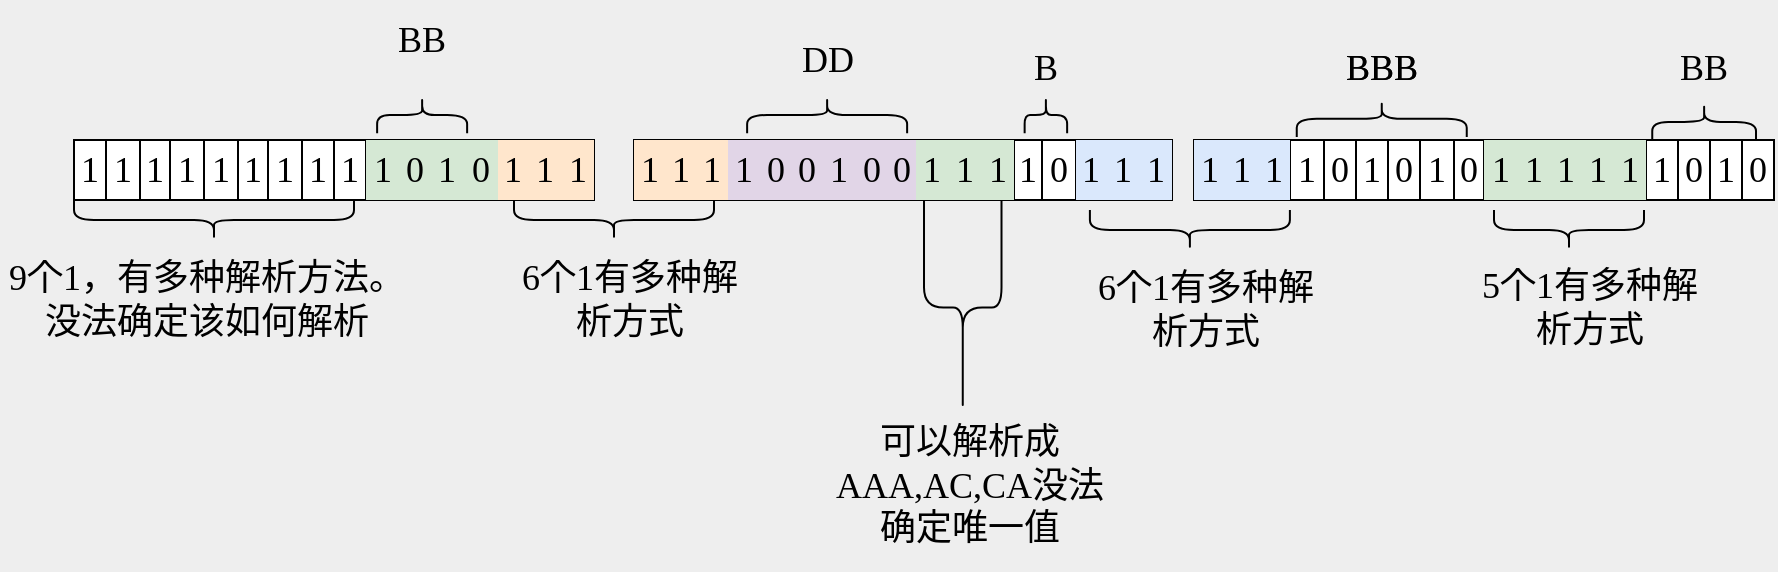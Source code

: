 <mxfile version="20.7.4" type="github" pages="6"><diagram name="genara-code" id="Z2colkzV9zTKEaRnPfKX"><mxGraphModel dx="1831" dy="549" grid="1" gridSize="10" guides="1" tooltips="1" connect="1" arrows="1" fold="1" page="1" pageScale="1" pageWidth="827" pageHeight="1169" background="#EEEEEE" math="0" shadow="0"><root><mxCell id="c4VFQ6vsDaiA11ckjyry-0"/><mxCell id="c4VFQ6vsDaiA11ckjyry-1" parent="c4VFQ6vsDaiA11ckjyry-0"/><mxCell id="MZgzoFCdcHHRW7ZISoom-18" value="" style="shape=table;startSize=0;container=1;collapsible=0;childLayout=tableLayout;fontFamily=Comic Sans MS;fontSize=18;" parent="c4VFQ6vsDaiA11ckjyry-1" vertex="1"><mxGeometry x="-240" y="250" width="260" height="30" as="geometry"/></mxCell><mxCell id="MZgzoFCdcHHRW7ZISoom-19" value="" style="shape=tableRow;horizontal=0;startSize=0;swimlaneHead=0;swimlaneBody=0;top=0;left=0;bottom=0;right=0;collapsible=0;dropTarget=0;fillColor=none;points=[[0,0.5],[1,0.5]];portConstraint=eastwest;fontFamily=Comic Sans MS;fontSize=18;" parent="MZgzoFCdcHHRW7ZISoom-18" vertex="1"><mxGeometry width="260" height="30" as="geometry"/></mxCell><mxCell id="MZgzoFCdcHHRW7ZISoom-34" value="1" style="shape=partialRectangle;html=1;whiteSpace=wrap;connectable=0;overflow=hidden;fillColor=none;top=0;left=0;bottom=0;right=0;pointerEvents=1;fontFamily=Comic Sans MS;fontSize=18;" parent="MZgzoFCdcHHRW7ZISoom-19" vertex="1"><mxGeometry width="16" height="30" as="geometry"><mxRectangle width="16" height="30" as="alternateBounds"/></mxGeometry></mxCell><mxCell id="MZgzoFCdcHHRW7ZISoom-20" value="1" style="shape=partialRectangle;html=1;whiteSpace=wrap;connectable=0;overflow=hidden;fillColor=none;top=0;left=0;bottom=0;right=0;pointerEvents=1;fontFamily=Comic Sans MS;fontSize=18;" parent="MZgzoFCdcHHRW7ZISoom-19" vertex="1"><mxGeometry x="16" width="17" height="30" as="geometry"><mxRectangle width="17" height="30" as="alternateBounds"/></mxGeometry></mxCell><mxCell id="MZgzoFCdcHHRW7ZISoom-21" value="1" style="shape=partialRectangle;html=1;whiteSpace=wrap;connectable=0;overflow=hidden;fillColor=none;top=0;left=0;bottom=0;right=0;pointerEvents=1;fontFamily=Comic Sans MS;fontSize=18;" parent="MZgzoFCdcHHRW7ZISoom-19" vertex="1"><mxGeometry x="33" width="15" height="30" as="geometry"><mxRectangle width="15" height="30" as="alternateBounds"/></mxGeometry></mxCell><mxCell id="MZgzoFCdcHHRW7ZISoom-22" value="1" style="shape=partialRectangle;html=1;whiteSpace=wrap;connectable=0;overflow=hidden;fillColor=none;top=0;left=0;bottom=0;right=0;pointerEvents=1;fontFamily=Comic Sans MS;fontSize=18;" parent="MZgzoFCdcHHRW7ZISoom-19" vertex="1"><mxGeometry x="48" width="17" height="30" as="geometry"><mxRectangle width="17" height="30" as="alternateBounds"/></mxGeometry></mxCell><mxCell id="MZgzoFCdcHHRW7ZISoom-23" value="1" style="shape=partialRectangle;html=1;whiteSpace=wrap;connectable=0;overflow=hidden;fillColor=none;top=0;left=0;bottom=0;right=0;pointerEvents=1;fontFamily=Comic Sans MS;fontSize=18;" parent="MZgzoFCdcHHRW7ZISoom-19" vertex="1"><mxGeometry x="65" width="17" height="30" as="geometry"><mxRectangle width="17" height="30" as="alternateBounds"/></mxGeometry></mxCell><mxCell id="MZgzoFCdcHHRW7ZISoom-24" value="1" style="shape=partialRectangle;html=1;whiteSpace=wrap;connectable=0;overflow=hidden;fillColor=none;top=0;left=0;bottom=0;right=0;pointerEvents=1;fontFamily=Comic Sans MS;fontSize=18;" parent="MZgzoFCdcHHRW7ZISoom-19" vertex="1"><mxGeometry x="82" width="15" height="30" as="geometry"><mxRectangle width="15" height="30" as="alternateBounds"/></mxGeometry></mxCell><mxCell id="MZgzoFCdcHHRW7ZISoom-25" value="1" style="shape=partialRectangle;html=1;whiteSpace=wrap;connectable=0;overflow=hidden;fillColor=none;top=0;left=0;bottom=0;right=0;pointerEvents=1;fontFamily=Comic Sans MS;fontSize=18;" parent="MZgzoFCdcHHRW7ZISoom-19" vertex="1"><mxGeometry x="97" width="17" height="30" as="geometry"><mxRectangle width="17" height="30" as="alternateBounds"/></mxGeometry></mxCell><mxCell id="MZgzoFCdcHHRW7ZISoom-26" value="1" style="shape=partialRectangle;html=1;whiteSpace=wrap;connectable=0;overflow=hidden;fillColor=none;top=0;left=0;bottom=0;right=0;pointerEvents=1;fontFamily=Comic Sans MS;fontSize=18;" parent="MZgzoFCdcHHRW7ZISoom-19" vertex="1"><mxGeometry x="114" width="16" height="30" as="geometry"><mxRectangle width="16" height="30" as="alternateBounds"/></mxGeometry></mxCell><mxCell id="MZgzoFCdcHHRW7ZISoom-27" value="1" style="shape=partialRectangle;html=1;whiteSpace=wrap;connectable=0;overflow=hidden;fillColor=none;top=0;left=0;bottom=0;right=0;pointerEvents=1;fontFamily=Comic Sans MS;fontSize=18;" parent="MZgzoFCdcHHRW7ZISoom-19" vertex="1"><mxGeometry x="130" width="16" height="30" as="geometry"><mxRectangle width="16" height="30" as="alternateBounds"/></mxGeometry></mxCell><mxCell id="MZgzoFCdcHHRW7ZISoom-28" value="1" style="shape=partialRectangle;html=1;whiteSpace=wrap;connectable=0;overflow=hidden;fillColor=#d5e8d4;top=0;left=0;bottom=0;right=0;pointerEvents=1;fontFamily=Comic Sans MS;fontSize=18;strokeColor=#82b366;" parent="MZgzoFCdcHHRW7ZISoom-19" vertex="1"><mxGeometry x="146" width="17" height="30" as="geometry"><mxRectangle width="17" height="30" as="alternateBounds"/></mxGeometry></mxCell><mxCell id="MZgzoFCdcHHRW7ZISoom-29" value="0" style="shape=partialRectangle;html=1;whiteSpace=wrap;connectable=0;overflow=hidden;fillColor=#d5e8d4;top=0;left=0;bottom=0;right=0;pointerEvents=1;fontFamily=Comic Sans MS;fontSize=18;strokeColor=#82b366;" parent="MZgzoFCdcHHRW7ZISoom-19" vertex="1"><mxGeometry x="163" width="15" height="30" as="geometry"><mxRectangle width="15" height="30" as="alternateBounds"/></mxGeometry></mxCell><mxCell id="MZgzoFCdcHHRW7ZISoom-30" value="1" style="shape=partialRectangle;html=1;whiteSpace=wrap;connectable=0;overflow=hidden;fillColor=#d5e8d4;top=0;left=0;bottom=0;right=0;pointerEvents=1;fontFamily=Comic Sans MS;fontSize=18;strokeColor=#82b366;" parent="MZgzoFCdcHHRW7ZISoom-19" vertex="1"><mxGeometry x="178" width="17" height="30" as="geometry"><mxRectangle width="17" height="30" as="alternateBounds"/></mxGeometry></mxCell><mxCell id="MZgzoFCdcHHRW7ZISoom-31" value="0" style="shape=partialRectangle;html=1;whiteSpace=wrap;connectable=0;overflow=hidden;fillColor=#d5e8d4;top=0;left=0;bottom=0;right=0;pointerEvents=1;fontFamily=Comic Sans MS;fontSize=18;strokeColor=#82b366;" parent="MZgzoFCdcHHRW7ZISoom-19" vertex="1"><mxGeometry x="195" width="17" height="30" as="geometry"><mxRectangle width="17" height="30" as="alternateBounds"/></mxGeometry></mxCell><mxCell id="MZgzoFCdcHHRW7ZISoom-32" value="1" style="shape=partialRectangle;html=1;whiteSpace=wrap;connectable=0;overflow=hidden;fillColor=#ffe6cc;top=0;left=0;bottom=0;right=0;pointerEvents=1;fontFamily=Comic Sans MS;fontSize=18;strokeColor=#d79b00;" parent="MZgzoFCdcHHRW7ZISoom-19" vertex="1"><mxGeometry x="212" width="15" height="30" as="geometry"><mxRectangle width="15" height="30" as="alternateBounds"/></mxGeometry></mxCell><mxCell id="MZgzoFCdcHHRW7ZISoom-33" value="1" style="shape=partialRectangle;html=1;whiteSpace=wrap;connectable=0;overflow=hidden;fillColor=#ffe6cc;top=0;left=0;bottom=0;right=0;pointerEvents=1;fontFamily=Comic Sans MS;fontSize=18;strokeColor=#d79b00;" parent="MZgzoFCdcHHRW7ZISoom-19" vertex="1"><mxGeometry x="227" width="17" height="30" as="geometry"><mxRectangle width="17" height="30" as="alternateBounds"/></mxGeometry></mxCell><mxCell id="MZgzoFCdcHHRW7ZISoom-54" value="1" style="shape=partialRectangle;html=1;whiteSpace=wrap;connectable=0;overflow=hidden;fillColor=#ffe6cc;top=0;left=0;bottom=0;right=0;pointerEvents=1;fontFamily=Comic Sans MS;fontSize=18;strokeColor=#d79b00;" parent="MZgzoFCdcHHRW7ZISoom-19" vertex="1"><mxGeometry x="244" width="16" height="30" as="geometry"><mxRectangle width="16" height="30" as="alternateBounds"/></mxGeometry></mxCell><mxCell id="MZgzoFCdcHHRW7ZISoom-35" value="" style="shape=table;startSize=0;container=1;collapsible=0;childLayout=tableLayout;fontFamily=Comic Sans MS;fontSize=18;" parent="c4VFQ6vsDaiA11ckjyry-1" vertex="1"><mxGeometry x="40" y="250" width="269" height="30" as="geometry"/></mxCell><mxCell id="MZgzoFCdcHHRW7ZISoom-36" value="" style="shape=tableRow;horizontal=0;startSize=0;swimlaneHead=0;swimlaneBody=0;top=0;left=0;bottom=0;right=0;collapsible=0;dropTarget=0;fillColor=none;points=[[0,0.5],[1,0.5]];portConstraint=eastwest;fontFamily=Comic Sans MS;fontSize=18;" parent="MZgzoFCdcHHRW7ZISoom-35" vertex="1"><mxGeometry width="269" height="30" as="geometry"/></mxCell><mxCell id="MZgzoFCdcHHRW7ZISoom-38" value="1" style="shape=partialRectangle;html=1;whiteSpace=wrap;connectable=0;overflow=hidden;fillColor=#ffe6cc;top=0;left=0;bottom=0;right=0;pointerEvents=1;fontFamily=Comic Sans MS;fontSize=18;strokeColor=#d79b00;" parent="MZgzoFCdcHHRW7ZISoom-36" vertex="1"><mxGeometry width="16" height="30" as="geometry"><mxRectangle width="16" height="30" as="alternateBounds"/></mxGeometry></mxCell><mxCell id="MZgzoFCdcHHRW7ZISoom-39" value="1" style="shape=partialRectangle;html=1;whiteSpace=wrap;connectable=0;overflow=hidden;fillColor=#ffe6cc;top=0;left=0;bottom=0;right=0;pointerEvents=1;fontFamily=Comic Sans MS;fontSize=18;strokeColor=#d79b00;" parent="MZgzoFCdcHHRW7ZISoom-36" vertex="1"><mxGeometry x="16" width="15" height="30" as="geometry"><mxRectangle width="15" height="30" as="alternateBounds"/></mxGeometry></mxCell><mxCell id="MZgzoFCdcHHRW7ZISoom-40" value="1" style="shape=partialRectangle;html=1;whiteSpace=wrap;connectable=0;overflow=hidden;fillColor=#ffe6cc;top=0;left=0;bottom=0;right=0;pointerEvents=1;fontFamily=Comic Sans MS;fontSize=18;strokeColor=#d79b00;" parent="MZgzoFCdcHHRW7ZISoom-36" vertex="1"><mxGeometry x="31" width="16" height="30" as="geometry"><mxRectangle width="16" height="30" as="alternateBounds"/></mxGeometry></mxCell><mxCell id="MZgzoFCdcHHRW7ZISoom-41" value="1" style="shape=partialRectangle;html=1;whiteSpace=wrap;connectable=0;overflow=hidden;fillColor=#e1d5e7;top=0;left=0;bottom=0;right=0;pointerEvents=1;fontFamily=Comic Sans MS;fontSize=18;strokeColor=#9673a6;" parent="MZgzoFCdcHHRW7ZISoom-36" vertex="1"><mxGeometry x="47" width="16" height="30" as="geometry"><mxRectangle width="16" height="30" as="alternateBounds"/></mxGeometry></mxCell><mxCell id="MZgzoFCdcHHRW7ZISoom-42" value="0" style="shape=partialRectangle;html=1;whiteSpace=wrap;connectable=0;overflow=hidden;fillColor=#e1d5e7;top=0;left=0;bottom=0;right=0;pointerEvents=1;fontFamily=Comic Sans MS;fontSize=18;strokeColor=#9673a6;" parent="MZgzoFCdcHHRW7ZISoom-36" vertex="1"><mxGeometry x="63" width="16" height="30" as="geometry"><mxRectangle width="16" height="30" as="alternateBounds"/></mxGeometry></mxCell><mxCell id="MZgzoFCdcHHRW7ZISoom-43" value="0" style="shape=partialRectangle;html=1;whiteSpace=wrap;connectable=0;overflow=hidden;fillColor=#e1d5e7;top=0;left=0;bottom=0;right=0;pointerEvents=1;fontFamily=Comic Sans MS;fontSize=18;strokeColor=#9673a6;" parent="MZgzoFCdcHHRW7ZISoom-36" vertex="1"><mxGeometry x="79" width="15" height="30" as="geometry"><mxRectangle width="15" height="30" as="alternateBounds"/></mxGeometry></mxCell><mxCell id="MZgzoFCdcHHRW7ZISoom-44" value="1" style="shape=partialRectangle;html=1;whiteSpace=wrap;connectable=0;overflow=hidden;fillColor=#e1d5e7;top=0;left=0;bottom=0;right=0;pointerEvents=1;fontFamily=Comic Sans MS;fontSize=18;strokeColor=#9673a6;" parent="MZgzoFCdcHHRW7ZISoom-36" vertex="1"><mxGeometry x="94" width="17" height="30" as="geometry"><mxRectangle width="17" height="30" as="alternateBounds"/></mxGeometry></mxCell><mxCell id="MZgzoFCdcHHRW7ZISoom-45" value="0" style="shape=partialRectangle;html=1;whiteSpace=wrap;connectable=0;overflow=hidden;fillColor=#e1d5e7;top=0;left=0;bottom=0;right=0;pointerEvents=1;fontFamily=Comic Sans MS;fontSize=18;strokeColor=#9673a6;" parent="MZgzoFCdcHHRW7ZISoom-36" vertex="1"><mxGeometry x="111" width="16" height="30" as="geometry"><mxRectangle width="16" height="30" as="alternateBounds"/></mxGeometry></mxCell><mxCell id="MZgzoFCdcHHRW7ZISoom-46" value="0" style="shape=partialRectangle;html=1;whiteSpace=wrap;connectable=0;overflow=hidden;fillColor=#e1d5e7;top=0;left=0;bottom=0;right=0;pointerEvents=1;fontFamily=Comic Sans MS;fontSize=18;strokeColor=#9673a6;" parent="MZgzoFCdcHHRW7ZISoom-36" vertex="1"><mxGeometry x="127" width="14" height="30" as="geometry"><mxRectangle width="14" height="30" as="alternateBounds"/></mxGeometry></mxCell><mxCell id="MZgzoFCdcHHRW7ZISoom-47" value="1" style="shape=partialRectangle;html=1;whiteSpace=wrap;connectable=0;overflow=hidden;fillColor=#d5e8d4;top=0;left=0;bottom=0;right=0;pointerEvents=1;fontFamily=Comic Sans MS;fontSize=18;strokeColor=#82b366;" parent="MZgzoFCdcHHRW7ZISoom-36" vertex="1"><mxGeometry x="141" width="16" height="30" as="geometry"><mxRectangle width="16" height="30" as="alternateBounds"/></mxGeometry></mxCell><mxCell id="MZgzoFCdcHHRW7ZISoom-48" value="1" style="shape=partialRectangle;html=1;whiteSpace=wrap;connectable=0;overflow=hidden;fillColor=#d5e8d4;top=0;left=0;bottom=0;right=0;pointerEvents=1;fontFamily=Comic Sans MS;fontSize=18;strokeColor=#82b366;" parent="MZgzoFCdcHHRW7ZISoom-36" vertex="1"><mxGeometry x="157" width="17" height="30" as="geometry"><mxRectangle width="17" height="30" as="alternateBounds"/></mxGeometry></mxCell><mxCell id="MZgzoFCdcHHRW7ZISoom-49" value="1" style="shape=partialRectangle;html=1;whiteSpace=wrap;connectable=0;overflow=hidden;fillColor=#d5e8d4;top=0;left=0;bottom=0;right=0;pointerEvents=1;fontFamily=Comic Sans MS;fontSize=18;strokeColor=#82b366;" parent="MZgzoFCdcHHRW7ZISoom-36" vertex="1"><mxGeometry x="174" width="16" height="30" as="geometry"><mxRectangle width="16" height="30" as="alternateBounds"/></mxGeometry></mxCell><mxCell id="MZgzoFCdcHHRW7ZISoom-50" value="1" style="shape=partialRectangle;html=1;whiteSpace=wrap;connectable=0;overflow=hidden;fillColor=none;top=0;left=0;bottom=0;right=0;pointerEvents=1;fontFamily=Comic Sans MS;fontSize=18;" parent="MZgzoFCdcHHRW7ZISoom-36" vertex="1"><mxGeometry x="190" width="14" height="30" as="geometry"><mxRectangle width="14" height="30" as="alternateBounds"/></mxGeometry></mxCell><mxCell id="MZgzoFCdcHHRW7ZISoom-51" value="0" style="shape=partialRectangle;html=1;whiteSpace=wrap;connectable=0;overflow=hidden;fillColor=none;top=0;left=0;bottom=0;right=0;pointerEvents=1;fontFamily=Comic Sans MS;fontSize=18;" parent="MZgzoFCdcHHRW7ZISoom-36" vertex="1"><mxGeometry x="204" width="17" height="30" as="geometry"><mxRectangle width="17" height="30" as="alternateBounds"/></mxGeometry></mxCell><mxCell id="MZgzoFCdcHHRW7ZISoom-55" value="1" style="shape=partialRectangle;html=1;whiteSpace=wrap;connectable=0;overflow=hidden;fillColor=#dae8fc;top=0;left=0;bottom=0;right=0;pointerEvents=1;fontFamily=Comic Sans MS;fontSize=18;strokeColor=#6c8ebf;" parent="MZgzoFCdcHHRW7ZISoom-36" vertex="1"><mxGeometry x="221" width="15" height="30" as="geometry"><mxRectangle width="15" height="30" as="alternateBounds"/></mxGeometry></mxCell><mxCell id="MZgzoFCdcHHRW7ZISoom-56" value="1" style="shape=partialRectangle;html=1;whiteSpace=wrap;connectable=0;overflow=hidden;fillColor=#dae8fc;top=0;left=0;bottom=0;right=0;pointerEvents=1;fontFamily=Comic Sans MS;fontSize=18;strokeColor=#6c8ebf;" parent="MZgzoFCdcHHRW7ZISoom-36" vertex="1"><mxGeometry x="236" width="17" height="30" as="geometry"><mxRectangle width="17" height="30" as="alternateBounds"/></mxGeometry></mxCell><mxCell id="MZgzoFCdcHHRW7ZISoom-57" value="1" style="shape=partialRectangle;html=1;whiteSpace=wrap;connectable=0;overflow=hidden;fillColor=#dae8fc;top=0;left=0;bottom=0;right=0;pointerEvents=1;fontFamily=Comic Sans MS;fontSize=18;strokeColor=#6c8ebf;" parent="MZgzoFCdcHHRW7ZISoom-36" vertex="1"><mxGeometry x="253" width="16" height="30" as="geometry"><mxRectangle width="16" height="30" as="alternateBounds"/></mxGeometry></mxCell><mxCell id="MZgzoFCdcHHRW7ZISoom-58" value="" style="shape=table;startSize=0;container=1;collapsible=0;childLayout=tableLayout;fontFamily=Comic Sans MS;fontSize=18;" parent="c4VFQ6vsDaiA11ckjyry-1" vertex="1"><mxGeometry x="320" y="250" width="290" height="30" as="geometry"/></mxCell><mxCell id="MZgzoFCdcHHRW7ZISoom-59" value="" style="shape=tableRow;horizontal=0;startSize=0;swimlaneHead=0;swimlaneBody=0;top=0;left=0;bottom=0;right=0;collapsible=0;dropTarget=0;fillColor=none;points=[[0,0.5],[1,0.5]];portConstraint=eastwest;fontFamily=Comic Sans MS;fontSize=18;" parent="MZgzoFCdcHHRW7ZISoom-58" vertex="1"><mxGeometry width="290" height="30" as="geometry"/></mxCell><mxCell id="MZgzoFCdcHHRW7ZISoom-60" value="1" style="shape=partialRectangle;html=1;whiteSpace=wrap;connectable=0;overflow=hidden;fillColor=#dae8fc;top=0;left=0;bottom=0;right=0;pointerEvents=1;fontFamily=Comic Sans MS;fontSize=18;strokeColor=#6c8ebf;" parent="MZgzoFCdcHHRW7ZISoom-59" vertex="1"><mxGeometry width="16" height="30" as="geometry"><mxRectangle width="16" height="30" as="alternateBounds"/></mxGeometry></mxCell><mxCell id="MZgzoFCdcHHRW7ZISoom-61" value="1" style="shape=partialRectangle;html=1;whiteSpace=wrap;connectable=0;overflow=hidden;fillColor=#dae8fc;top=0;left=0;bottom=0;right=0;pointerEvents=1;fontFamily=Comic Sans MS;fontSize=18;strokeColor=#6c8ebf;" parent="MZgzoFCdcHHRW7ZISoom-59" vertex="1"><mxGeometry x="16" width="16" height="30" as="geometry"><mxRectangle width="16" height="30" as="alternateBounds"/></mxGeometry></mxCell><mxCell id="MZgzoFCdcHHRW7ZISoom-62" value="1" style="shape=partialRectangle;html=1;whiteSpace=wrap;connectable=0;overflow=hidden;fillColor=#dae8fc;top=0;left=0;bottom=0;right=0;pointerEvents=1;fontFamily=Comic Sans MS;fontSize=18;strokeColor=#6c8ebf;" parent="MZgzoFCdcHHRW7ZISoom-59" vertex="1"><mxGeometry x="32" width="16" height="30" as="geometry"><mxRectangle width="16" height="30" as="alternateBounds"/></mxGeometry></mxCell><mxCell id="MZgzoFCdcHHRW7ZISoom-63" value="1" style="shape=partialRectangle;html=1;whiteSpace=wrap;connectable=0;overflow=hidden;fillColor=none;top=0;left=0;bottom=0;right=0;pointerEvents=1;fontFamily=Comic Sans MS;fontSize=18;" parent="MZgzoFCdcHHRW7ZISoom-59" vertex="1"><mxGeometry x="48" width="17" height="30" as="geometry"><mxRectangle width="17" height="30" as="alternateBounds"/></mxGeometry></mxCell><mxCell id="MZgzoFCdcHHRW7ZISoom-64" value="0" style="shape=partialRectangle;html=1;whiteSpace=wrap;connectable=0;overflow=hidden;fillColor=none;top=0;left=0;bottom=0;right=0;pointerEvents=1;fontFamily=Comic Sans MS;fontSize=18;" parent="MZgzoFCdcHHRW7ZISoom-59" vertex="1"><mxGeometry x="65" width="16" height="30" as="geometry"><mxRectangle width="16" height="30" as="alternateBounds"/></mxGeometry></mxCell><mxCell id="MZgzoFCdcHHRW7ZISoom-65" value="1" style="shape=partialRectangle;html=1;whiteSpace=wrap;connectable=0;overflow=hidden;fillColor=none;top=0;left=0;bottom=0;right=0;pointerEvents=1;fontFamily=Comic Sans MS;fontSize=18;" parent="MZgzoFCdcHHRW7ZISoom-59" vertex="1"><mxGeometry x="81" width="16" height="30" as="geometry"><mxRectangle width="16" height="30" as="alternateBounds"/></mxGeometry></mxCell><mxCell id="MZgzoFCdcHHRW7ZISoom-66" value="0" style="shape=partialRectangle;html=1;whiteSpace=wrap;connectable=0;overflow=hidden;fillColor=none;top=0;left=0;bottom=0;right=0;pointerEvents=1;fontFamily=Comic Sans MS;fontSize=18;" parent="MZgzoFCdcHHRW7ZISoom-59" vertex="1"><mxGeometry x="97" width="16" height="30" as="geometry"><mxRectangle width="16" height="30" as="alternateBounds"/></mxGeometry></mxCell><mxCell id="MZgzoFCdcHHRW7ZISoom-67" value="1" style="shape=partialRectangle;html=1;whiteSpace=wrap;connectable=0;overflow=hidden;fillColor=none;top=0;left=0;bottom=0;right=0;pointerEvents=1;fontFamily=Comic Sans MS;fontSize=18;" parent="MZgzoFCdcHHRW7ZISoom-59" vertex="1"><mxGeometry x="113" width="17" height="30" as="geometry"><mxRectangle width="17" height="30" as="alternateBounds"/></mxGeometry></mxCell><mxCell id="MZgzoFCdcHHRW7ZISoom-68" value="0" style="shape=partialRectangle;html=1;whiteSpace=wrap;connectable=0;overflow=hidden;fillColor=none;top=0;left=0;bottom=0;right=0;pointerEvents=1;fontFamily=Comic Sans MS;fontSize=18;" parent="MZgzoFCdcHHRW7ZISoom-59" vertex="1"><mxGeometry x="130" width="15" height="30" as="geometry"><mxRectangle width="15" height="30" as="alternateBounds"/></mxGeometry></mxCell><mxCell id="MZgzoFCdcHHRW7ZISoom-69" value="1" style="shape=partialRectangle;html=1;whiteSpace=wrap;connectable=0;overflow=hidden;fillColor=#d5e8d4;top=0;left=0;bottom=0;right=0;pointerEvents=1;fontFamily=Comic Sans MS;fontSize=18;strokeColor=#82b366;" parent="MZgzoFCdcHHRW7ZISoom-59" vertex="1"><mxGeometry x="145" width="17" height="30" as="geometry"><mxRectangle width="17" height="30" as="alternateBounds"/></mxGeometry></mxCell><mxCell id="MZgzoFCdcHHRW7ZISoom-70" value="1" style="shape=partialRectangle;html=1;whiteSpace=wrap;connectable=0;overflow=hidden;fillColor=#d5e8d4;top=0;left=0;bottom=0;right=0;pointerEvents=1;fontFamily=Comic Sans MS;fontSize=18;strokeColor=#82b366;" parent="MZgzoFCdcHHRW7ZISoom-59" vertex="1"><mxGeometry x="162" width="16" height="30" as="geometry"><mxRectangle width="16" height="30" as="alternateBounds"/></mxGeometry></mxCell><mxCell id="MZgzoFCdcHHRW7ZISoom-71" value="1" style="shape=partialRectangle;html=1;whiteSpace=wrap;connectable=0;overflow=hidden;fillColor=#d5e8d4;top=0;left=0;bottom=0;right=0;pointerEvents=1;fontFamily=Comic Sans MS;fontSize=18;strokeColor=#82b366;" parent="MZgzoFCdcHHRW7ZISoom-59" vertex="1"><mxGeometry x="178" width="16" height="30" as="geometry"><mxRectangle width="16" height="30" as="alternateBounds"/></mxGeometry></mxCell><mxCell id="MZgzoFCdcHHRW7ZISoom-72" value="1" style="shape=partialRectangle;html=1;whiteSpace=wrap;connectable=0;overflow=hidden;fillColor=#d5e8d4;top=0;left=0;bottom=0;right=0;pointerEvents=1;fontFamily=Comic Sans MS;fontSize=18;strokeColor=#82b366;" parent="MZgzoFCdcHHRW7ZISoom-59" vertex="1"><mxGeometry x="194" width="16" height="30" as="geometry"><mxRectangle width="16" height="30" as="alternateBounds"/></mxGeometry></mxCell><mxCell id="MZgzoFCdcHHRW7ZISoom-73" value="1" style="shape=partialRectangle;html=1;whiteSpace=wrap;connectable=0;overflow=hidden;fillColor=#d5e8d4;top=0;left=0;bottom=0;right=0;pointerEvents=1;fontFamily=Comic Sans MS;fontSize=18;strokeColor=#82b366;" parent="MZgzoFCdcHHRW7ZISoom-59" vertex="1"><mxGeometry x="210" width="16" height="30" as="geometry"><mxRectangle width="16" height="30" as="alternateBounds"/></mxGeometry></mxCell><mxCell id="MZgzoFCdcHHRW7ZISoom-74" value="1" style="shape=partialRectangle;html=1;whiteSpace=wrap;connectable=0;overflow=hidden;fillColor=none;top=0;left=0;bottom=0;right=0;pointerEvents=1;fontFamily=Comic Sans MS;fontSize=18;" parent="MZgzoFCdcHHRW7ZISoom-59" vertex="1"><mxGeometry x="226" width="16" height="30" as="geometry"><mxRectangle width="16" height="30" as="alternateBounds"/></mxGeometry></mxCell><mxCell id="MZgzoFCdcHHRW7ZISoom-75" value="0" style="shape=partialRectangle;html=1;whiteSpace=wrap;connectable=0;overflow=hidden;fillColor=none;top=0;left=0;bottom=0;right=0;pointerEvents=1;fontFamily=Comic Sans MS;fontSize=18;" parent="MZgzoFCdcHHRW7ZISoom-59" vertex="1"><mxGeometry x="242" width="16" height="30" as="geometry"><mxRectangle width="16" height="30" as="alternateBounds"/></mxGeometry></mxCell><mxCell id="MZgzoFCdcHHRW7ZISoom-76" value="1" style="shape=partialRectangle;html=1;whiteSpace=wrap;connectable=0;overflow=hidden;fillColor=none;top=0;left=0;bottom=0;right=0;pointerEvents=1;fontFamily=Comic Sans MS;fontSize=18;" parent="MZgzoFCdcHHRW7ZISoom-59" vertex="1"><mxGeometry x="258" width="16" height="30" as="geometry"><mxRectangle width="16" height="30" as="alternateBounds"/></mxGeometry></mxCell><mxCell id="MZgzoFCdcHHRW7ZISoom-77" value="0" style="shape=partialRectangle;html=1;whiteSpace=wrap;connectable=0;overflow=hidden;fillColor=none;top=0;left=0;bottom=0;right=0;pointerEvents=1;fontFamily=Comic Sans MS;fontSize=18;" parent="MZgzoFCdcHHRW7ZISoom-59" vertex="1"><mxGeometry x="274" width="16" height="30" as="geometry"><mxRectangle width="16" height="30" as="alternateBounds"/></mxGeometry></mxCell><mxCell id="MZgzoFCdcHHRW7ZISoom-78" value="" style="shape=curlyBracket;whiteSpace=wrap;html=1;rounded=1;labelPosition=left;verticalLabelPosition=middle;align=right;verticalAlign=middle;fontFamily=Comic Sans MS;fontSize=18;rotation=-90;" parent="c4VFQ6vsDaiA11ckjyry-1" vertex="1"><mxGeometry x="-180" y="220" width="20" height="140" as="geometry"/></mxCell><mxCell id="MZgzoFCdcHHRW7ZISoom-80" value="" style="shape=curlyBracket;whiteSpace=wrap;html=1;rounded=1;labelPosition=left;verticalLabelPosition=middle;align=right;verticalAlign=middle;fontFamily=Comic Sans MS;fontSize=18;rotation=90;" parent="c4VFQ6vsDaiA11ckjyry-1" vertex="1"><mxGeometry x="-75" y="215" width="18.13" height="45" as="geometry"/></mxCell><mxCell id="MZgzoFCdcHHRW7ZISoom-81" value="BB" style="text;html=1;strokeColor=none;fillColor=none;align=center;verticalAlign=middle;whiteSpace=wrap;rounded=0;fontFamily=Comic Sans MS;fontSize=18;" parent="c4VFQ6vsDaiA11ckjyry-1" vertex="1"><mxGeometry x="-121.93" y="180" width="112" height="40" as="geometry"/></mxCell><mxCell id="MZgzoFCdcHHRW7ZISoom-82" value="9个1，有多种解析方法。没法确定该如何解析" style="text;html=1;strokeColor=none;fillColor=none;align=center;verticalAlign=middle;whiteSpace=wrap;rounded=0;fontFamily=Comic Sans MS;fontSize=18;" parent="c4VFQ6vsDaiA11ckjyry-1" vertex="1"><mxGeometry x="-276.87" y="300" width="206.87" height="60" as="geometry"/></mxCell><mxCell id="MZgzoFCdcHHRW7ZISoom-83" value="" style="shape=curlyBracket;whiteSpace=wrap;html=1;rounded=1;labelPosition=left;verticalLabelPosition=middle;align=right;verticalAlign=middle;fontFamily=Comic Sans MS;fontSize=18;rotation=-90;" parent="c4VFQ6vsDaiA11ckjyry-1" vertex="1"><mxGeometry x="20" y="240" width="20" height="100" as="geometry"/></mxCell><mxCell id="MZgzoFCdcHHRW7ZISoom-84" value="6个1有多种解析方式" style="text;html=1;strokeColor=none;fillColor=none;align=center;verticalAlign=middle;whiteSpace=wrap;rounded=0;fontFamily=Comic Sans MS;fontSize=18;" parent="c4VFQ6vsDaiA11ckjyry-1" vertex="1"><mxGeometry x="-20" y="305" width="116" height="50" as="geometry"/></mxCell><mxCell id="MZgzoFCdcHHRW7ZISoom-85" value="" style="shape=curlyBracket;whiteSpace=wrap;html=1;rounded=1;labelPosition=left;verticalLabelPosition=middle;align=right;verticalAlign=middle;fontFamily=Comic Sans MS;fontSize=18;rotation=90;" parent="c4VFQ6vsDaiA11ckjyry-1" vertex="1"><mxGeometry x="127.5" y="197.5" width="18.13" height="80" as="geometry"/></mxCell><mxCell id="MZgzoFCdcHHRW7ZISoom-86" value="DD" style="text;html=1;strokeColor=none;fillColor=none;align=center;verticalAlign=middle;whiteSpace=wrap;rounded=0;fontFamily=Comic Sans MS;fontSize=18;" parent="c4VFQ6vsDaiA11ckjyry-1" vertex="1"><mxGeometry x="80.57" y="190" width="112" height="40" as="geometry"/></mxCell><mxCell id="ktETNlbfHV_hBVysSYqS-0" value="" style="shape=curlyBracket;whiteSpace=wrap;html=1;rounded=1;labelPosition=left;verticalLabelPosition=middle;align=right;verticalAlign=middle;fontFamily=Comic Sans MS;fontSize=18;rotation=-90;" parent="c4VFQ6vsDaiA11ckjyry-1" vertex="1"><mxGeometry x="150.63" y="314.38" width="107.5" height="38.75" as="geometry"/></mxCell><mxCell id="ktETNlbfHV_hBVysSYqS-1" value="可以解析成AAA,AC,CA没法确定唯一值" style="text;html=1;strokeColor=none;fillColor=none;align=center;verticalAlign=middle;whiteSpace=wrap;rounded=0;fontFamily=Comic Sans MS;fontSize=18;" parent="c4VFQ6vsDaiA11ckjyry-1" vertex="1"><mxGeometry x="137.5" y="380" width="140" height="85" as="geometry"/></mxCell><mxCell id="ktETNlbfHV_hBVysSYqS-2" value="" style="shape=curlyBracket;whiteSpace=wrap;html=1;rounded=1;labelPosition=left;verticalLabelPosition=middle;align=right;verticalAlign=middle;fontFamily=Comic Sans MS;fontSize=18;rotation=90;" parent="c4VFQ6vsDaiA11ckjyry-1" vertex="1"><mxGeometry x="236.88" y="226.88" width="18.13" height="21.25" as="geometry"/></mxCell><mxCell id="ktETNlbfHV_hBVysSYqS-3" value="B" style="text;html=1;strokeColor=none;fillColor=none;align=center;verticalAlign=middle;whiteSpace=wrap;rounded=0;fontFamily=Comic Sans MS;fontSize=18;" parent="c4VFQ6vsDaiA11ckjyry-1" vertex="1"><mxGeometry x="223.95" y="198" width="44" height="32" as="geometry"/></mxCell><mxCell id="ktETNlbfHV_hBVysSYqS-4" value="6个1有多种解析方式" style="text;html=1;strokeColor=none;fillColor=none;align=center;verticalAlign=middle;whiteSpace=wrap;rounded=0;fontFamily=Comic Sans MS;fontSize=18;" parent="c4VFQ6vsDaiA11ckjyry-1" vertex="1"><mxGeometry x="267.95" y="310" width="116" height="50" as="geometry"/></mxCell><mxCell id="ktETNlbfHV_hBVysSYqS-5" value="" style="shape=curlyBracket;whiteSpace=wrap;html=1;rounded=1;labelPosition=left;verticalLabelPosition=middle;align=right;verticalAlign=middle;fontFamily=Comic Sans MS;fontSize=18;rotation=-90;" parent="c4VFQ6vsDaiA11ckjyry-1" vertex="1"><mxGeometry x="307.95" y="245" width="20" height="100" as="geometry"/></mxCell><mxCell id="ktETNlbfHV_hBVysSYqS-6" value="BBB" style="text;html=1;strokeColor=none;fillColor=none;align=center;verticalAlign=middle;whiteSpace=wrap;rounded=0;fontFamily=Comic Sans MS;fontSize=18;" parent="c4VFQ6vsDaiA11ckjyry-1" vertex="1"><mxGeometry x="391.88" y="198" width="44" height="32" as="geometry"/></mxCell><mxCell id="ktETNlbfHV_hBVysSYqS-7" value="" style="shape=curlyBracket;whiteSpace=wrap;html=1;rounded=1;labelPosition=left;verticalLabelPosition=middle;align=right;verticalAlign=middle;fontFamily=Comic Sans MS;fontSize=18;rotation=90;" parent="c4VFQ6vsDaiA11ckjyry-1" vertex="1"><mxGeometry x="404.81" y="196.88" width="18.13" height="85" as="geometry"/></mxCell><mxCell id="ktETNlbfHV_hBVysSYqS-8" value="" style="shape=curlyBracket;whiteSpace=wrap;html=1;rounded=1;labelPosition=left;verticalLabelPosition=middle;align=right;verticalAlign=middle;fontFamily=Comic Sans MS;fontSize=18;rotation=-90;" parent="c4VFQ6vsDaiA11ckjyry-1" vertex="1"><mxGeometry x="497.5" y="257.5" width="20" height="75" as="geometry"/></mxCell><mxCell id="ktETNlbfHV_hBVysSYqS-9" value="5个1有多种解析方式" style="text;html=1;strokeColor=none;fillColor=none;align=center;verticalAlign=middle;whiteSpace=wrap;rounded=0;fontFamily=Comic Sans MS;fontSize=18;" parent="c4VFQ6vsDaiA11ckjyry-1" vertex="1"><mxGeometry x="460" y="308.75" width="116" height="50" as="geometry"/></mxCell><mxCell id="ktETNlbfHV_hBVysSYqS-10" value="BBB" style="text;html=1;strokeColor=none;fillColor=none;align=center;verticalAlign=middle;whiteSpace=wrap;rounded=0;fontFamily=Comic Sans MS;fontSize=18;" parent="c4VFQ6vsDaiA11ckjyry-1" vertex="1"><mxGeometry x="391.88" y="198" width="44" height="32" as="geometry"/></mxCell><mxCell id="ktETNlbfHV_hBVysSYqS-11" value="" style="shape=curlyBracket;whiteSpace=wrap;html=1;rounded=1;labelPosition=left;verticalLabelPosition=middle;align=right;verticalAlign=middle;fontFamily=Comic Sans MS;fontSize=18;rotation=90;" parent="c4VFQ6vsDaiA11ckjyry-1" vertex="1"><mxGeometry x="566" y="215" width="18.13" height="51.88" as="geometry"/></mxCell><mxCell id="ktETNlbfHV_hBVysSYqS-12" value="BB" style="text;html=1;strokeColor=none;fillColor=none;align=center;verticalAlign=middle;whiteSpace=wrap;rounded=0;fontFamily=Comic Sans MS;fontSize=18;" parent="c4VFQ6vsDaiA11ckjyry-1" vertex="1"><mxGeometry x="553.07" y="198" width="44" height="32" as="geometry"/></mxCell></root></mxGraphModel></diagram><diagram name="huffman -build" id="167QUmqKvXQghkScZLOl"><mxGraphModel dx="1877" dy="549" grid="1" gridSize="10" guides="1" tooltips="1" connect="1" arrows="1" fold="1" page="1" pageScale="1" pageWidth="827" pageHeight="1169" background="#EEEEEE" math="0" shadow="0"><root><mxCell id="fRvuFN6wgxz2coCR_yQ9-0"/><mxCell id="fRvuFN6wgxz2coCR_yQ9-1" parent="fRvuFN6wgxz2coCR_yQ9-0"/><mxCell id="8U77ciLTKPJRUgHQDHuv-0" value="A&lt;br&gt;14" style="rounded=1;whiteSpace=wrap;html=1;fontFamily=Comic Sans MS;fontSize=18;fillColor=#008a00;fontColor=#ffffff;strokeColor=#005700;" vertex="1" parent="fRvuFN6wgxz2coCR_yQ9-1"><mxGeometry x="-115" y="245" width="60" height="50" as="geometry"/></mxCell><mxCell id="8U77ciLTKPJRUgHQDHuv-1" value="B&lt;br&gt;7" style="rounded=1;whiteSpace=wrap;html=1;fontFamily=Comic Sans MS;fontSize=18;fillColor=#008a00;fontColor=#ffffff;strokeColor=#005700;" vertex="1" parent="fRvuFN6wgxz2coCR_yQ9-1"><mxGeometry x="-375" y="425" width="60" height="50" as="geometry"/></mxCell><mxCell id="8U77ciLTKPJRUgHQDHuv-2" value="C&lt;br&gt;6" style="rounded=1;whiteSpace=wrap;html=1;fontFamily=Comic Sans MS;fontSize=18;fillColor=#008a00;fontColor=#ffffff;strokeColor=#005700;" vertex="1" parent="fRvuFN6wgxz2coCR_yQ9-1"><mxGeometry x="-630" y="635" width="60" height="50" as="geometry"/></mxCell><mxCell id="8U77ciLTKPJRUgHQDHuv-3" value="D&lt;br&gt;2" style="rounded=1;whiteSpace=wrap;html=1;fontFamily=Comic Sans MS;fontSize=18;fillColor=#008a00;fontColor=#ffffff;strokeColor=#005700;" vertex="1" parent="fRvuFN6wgxz2coCR_yQ9-1"><mxGeometry x="-755" y="635" width="60" height="50" as="geometry"/></mxCell><mxCell id="8U77ciLTKPJRUgHQDHuv-4" style="edgeStyle=none;rounded=0;orthogonalLoop=1;jettySize=auto;html=1;entryX=0.5;entryY=0;entryDx=0;entryDy=0;fontFamily=Comic Sans MS;fontSize=18;" edge="1" parent="fRvuFN6wgxz2coCR_yQ9-1" source="8U77ciLTKPJRUgHQDHuv-6" target="8U77ciLTKPJRUgHQDHuv-3"><mxGeometry relative="1" as="geometry"/></mxCell><mxCell id="8U77ciLTKPJRUgHQDHuv-5" style="edgeStyle=none;rounded=0;orthogonalLoop=1;jettySize=auto;html=1;entryX=0.5;entryY=0;entryDx=0;entryDy=0;fontFamily=Comic Sans MS;fontSize=18;" edge="1" parent="fRvuFN6wgxz2coCR_yQ9-1" source="8U77ciLTKPJRUgHQDHuv-6" target="8U77ciLTKPJRUgHQDHuv-2"><mxGeometry relative="1" as="geometry"/></mxCell><mxCell id="8U77ciLTKPJRUgHQDHuv-6" value="8" style="rounded=1;whiteSpace=wrap;html=1;fontFamily=Comic Sans MS;fontSize=18;" vertex="1" parent="fRvuFN6wgxz2coCR_yQ9-1"><mxGeometry x="-690" y="425" width="60" height="50" as="geometry"/></mxCell><mxCell id="8U77ciLTKPJRUgHQDHuv-7" value="" style="shape=curlyBracket;whiteSpace=wrap;html=1;rounded=1;labelPosition=left;verticalLabelPosition=middle;align=right;verticalAlign=middle;fontFamily=Comic Sans MS;fontSize=18;rotation=-90;" vertex="1" parent="fRvuFN6wgxz2coCR_yQ9-1"><mxGeometry x="-675" y="645" width="20" height="120" as="geometry"/></mxCell><mxCell id="8U77ciLTKPJRUgHQDHuv-8" value="2" style="ellipse;whiteSpace=wrap;html=1;fontFamily=Comic Sans MS;fontSize=18;fillColor=#a20025;fontColor=#ffffff;strokeColor=#6F0000;" vertex="1" parent="fRvuFN6wgxz2coCR_yQ9-1"><mxGeometry x="-521.25" y="445" width="32.5" height="30" as="geometry"/></mxCell><mxCell id="8U77ciLTKPJRUgHQDHuv-9" value="使用次数的排序：2 &amp;lt; 6 &amp;lt; 7 &amp;lt; 14;因此用2，6来构建一个新节点" style="text;html=1;strokeColor=#2D7600;fillColor=#60a917;align=center;verticalAlign=middle;whiteSpace=wrap;rounded=0;fontFamily=Comic Sans MS;fontSize=18;fontColor=#ffffff;" vertex="1" parent="fRvuFN6wgxz2coCR_yQ9-1"><mxGeometry x="-810" y="735" width="290" height="70" as="geometry"/></mxCell><mxCell id="8U77ciLTKPJRUgHQDHuv-10" style="edgeStyle=none;rounded=0;orthogonalLoop=1;jettySize=auto;html=1;entryX=0.5;entryY=0;entryDx=0;entryDy=0;fontFamily=Comic Sans MS;fontSize=18;" edge="1" parent="fRvuFN6wgxz2coCR_yQ9-1" source="8U77ciLTKPJRUgHQDHuv-12" target="8U77ciLTKPJRUgHQDHuv-6"><mxGeometry relative="1" as="geometry"/></mxCell><mxCell id="8U77ciLTKPJRUgHQDHuv-11" style="edgeStyle=none;rounded=0;orthogonalLoop=1;jettySize=auto;html=1;entryX=0.5;entryY=0;entryDx=0;entryDy=0;fontFamily=Comic Sans MS;fontSize=18;" edge="1" parent="fRvuFN6wgxz2coCR_yQ9-1" source="8U77ciLTKPJRUgHQDHuv-12" target="8U77ciLTKPJRUgHQDHuv-1"><mxGeometry relative="1" as="geometry"/></mxCell><mxCell id="8U77ciLTKPJRUgHQDHuv-12" value="15" style="rounded=1;whiteSpace=wrap;html=1;fontFamily=Comic Sans MS;fontSize=18;" vertex="1" parent="fRvuFN6wgxz2coCR_yQ9-1"><mxGeometry x="-535" y="235" width="85" height="60" as="geometry"/></mxCell><mxCell id="8U77ciLTKPJRUgHQDHuv-13" value="" style="shape=curlyBracket;whiteSpace=wrap;html=1;rounded=1;labelPosition=left;verticalLabelPosition=middle;align=right;verticalAlign=middle;fontFamily=Comic Sans MS;fontSize=18;rotation=-90;" vertex="1" parent="fRvuFN6wgxz2coCR_yQ9-1"><mxGeometry x="-515" y="335" width="20" height="310" as="geometry"/></mxCell><mxCell id="8U77ciLTKPJRUgHQDHuv-14" value="7 &amp;lt; 8 &amp;lt; 14;因此用&lt;br&gt;7，8里构建新节点" style="text;html=1;strokeColor=#001DBC;fillColor=#0050ef;align=center;verticalAlign=middle;whiteSpace=wrap;rounded=0;fontFamily=Comic Sans MS;fontSize=18;fontColor=#ffffff;" vertex="1" parent="fRvuFN6wgxz2coCR_yQ9-1"><mxGeometry x="-580" y="505" width="175" height="70" as="geometry"/></mxCell><mxCell id="8U77ciLTKPJRUgHQDHuv-15" value="1" style="ellipse;whiteSpace=wrap;html=1;fontFamily=Comic Sans MS;fontSize=18;fillColor=#a20025;fontColor=#ffffff;strokeColor=#6F0000;" vertex="1" parent="fRvuFN6wgxz2coCR_yQ9-1"><mxGeometry x="-676.25" y="665" width="32.5" height="30" as="geometry"/></mxCell><mxCell id="8U77ciLTKPJRUgHQDHuv-16" style="edgeStyle=none;rounded=0;orthogonalLoop=1;jettySize=auto;html=1;entryX=0.5;entryY=0;entryDx=0;entryDy=0;fontFamily=Comic Sans MS;fontSize=18;" edge="1" parent="fRvuFN6wgxz2coCR_yQ9-1" target="8U77ciLTKPJRUgHQDHuv-12"><mxGeometry relative="1" as="geometry"><mxPoint x="-311.963" y="95" as="sourcePoint"/></mxGeometry></mxCell><mxCell id="8U77ciLTKPJRUgHQDHuv-17" style="edgeStyle=none;rounded=0;orthogonalLoop=1;jettySize=auto;html=1;entryX=0.5;entryY=0;entryDx=0;entryDy=0;fontFamily=Comic Sans MS;fontSize=18;" edge="1" parent="fRvuFN6wgxz2coCR_yQ9-1" target="8U77ciLTKPJRUgHQDHuv-0"><mxGeometry relative="1" as="geometry"><mxPoint x="-246.831" y="95" as="sourcePoint"/></mxGeometry></mxCell><mxCell id="8U77ciLTKPJRUgHQDHuv-19" value="3" style="ellipse;whiteSpace=wrap;html=1;fontFamily=Comic Sans MS;fontSize=18;fillColor=#a20025;fontColor=#ffffff;strokeColor=#6F0000;" vertex="1" parent="fRvuFN6wgxz2coCR_yQ9-1"><mxGeometry x="-277.5" y="265" width="32.5" height="30" as="geometry"/></mxCell><mxCell id="8U77ciLTKPJRUgHQDHuv-20" value="" style="shape=curlyBracket;whiteSpace=wrap;html=1;rounded=1;labelPosition=left;verticalLabelPosition=middle;align=right;verticalAlign=middle;fontFamily=Comic Sans MS;fontSize=18;rotation=-90;size=0.5;" vertex="1" parent="fRvuFN6wgxz2coCR_yQ9-1"><mxGeometry x="-297.5" y="102.5" width="20" height="415" as="geometry"/></mxCell><mxCell id="8U77ciLTKPJRUgHQDHuv-21" value="只有2个节点，直接用这2个节点构建整颗树的root节点" style="text;html=1;strokeColor=#3700CC;fillColor=#6a00ff;align=center;verticalAlign=middle;whiteSpace=wrap;rounded=0;fontFamily=Comic Sans MS;fontSize=18;fontColor=#ffffff;" vertex="1" parent="fRvuFN6wgxz2coCR_yQ9-1"><mxGeometry x="-367" y="325" width="232" height="50" as="geometry"/></mxCell><mxCell id="8U77ciLTKPJRUgHQDHuv-22" value="29" style="rounded=1;whiteSpace=wrap;html=1;fontFamily=Comic Sans MS;fontSize=18;" vertex="1" parent="fRvuFN6wgxz2coCR_yQ9-1"><mxGeometry x="-328" y="40" width="103" height="55" as="geometry"/></mxCell></root></mxGraphModel></diagram><diagram name="huffman -code" id="03xUD4D67Io07oUc4J_e"><mxGraphModel dx="1877" dy="549" grid="1" gridSize="10" guides="1" tooltips="1" connect="1" arrows="1" fold="1" page="1" pageScale="1" pageWidth="827" pageHeight="1169" background="#EEEEEE" math="0" shadow="0"><root><mxCell id="Aa85lzYywn6_2mptAI7J-0"/><mxCell id="Aa85lzYywn6_2mptAI7J-1" parent="Aa85lzYywn6_2mptAI7J-0"/><mxCell id="1WbpD_Vxl-9hJrvefDhX-0" value="A&lt;br&gt;14" style="rounded=1;whiteSpace=wrap;html=1;fontFamily=Comic Sans MS;fontSize=18;fillColor=#008a00;fontColor=#ffffff;strokeColor=#005700;" vertex="1" parent="Aa85lzYywn6_2mptAI7J-1"><mxGeometry x="-123" y="265" width="60" height="50" as="geometry"/></mxCell><mxCell id="1WbpD_Vxl-9hJrvefDhX-1" value="B&lt;br&gt;7" style="rounded=1;whiteSpace=wrap;html=1;fontFamily=Comic Sans MS;fontSize=18;fillColor=#008a00;fontColor=#ffffff;strokeColor=#005700;" vertex="1" parent="Aa85lzYywn6_2mptAI7J-1"><mxGeometry x="-383" y="445" width="60" height="50" as="geometry"/></mxCell><mxCell id="1WbpD_Vxl-9hJrvefDhX-2" value="C&lt;br&gt;6" style="rounded=1;whiteSpace=wrap;html=1;fontFamily=Comic Sans MS;fontSize=18;fillColor=#008a00;fontColor=#ffffff;strokeColor=#005700;" vertex="1" parent="Aa85lzYywn6_2mptAI7J-1"><mxGeometry x="-638" y="655" width="60" height="50" as="geometry"/></mxCell><mxCell id="1WbpD_Vxl-9hJrvefDhX-3" value="D&lt;br&gt;2" style="rounded=1;whiteSpace=wrap;html=1;fontFamily=Comic Sans MS;fontSize=18;fillColor=#008a00;fontColor=#ffffff;strokeColor=#005700;" vertex="1" parent="Aa85lzYywn6_2mptAI7J-1"><mxGeometry x="-763" y="655" width="60" height="50" as="geometry"/></mxCell><mxCell id="1WbpD_Vxl-9hJrvefDhX-4" style="edgeStyle=none;rounded=0;orthogonalLoop=1;jettySize=auto;html=1;entryX=0.5;entryY=0;entryDx=0;entryDy=0;fontFamily=Comic Sans MS;fontSize=18;" edge="1" parent="Aa85lzYywn6_2mptAI7J-1" source="1WbpD_Vxl-9hJrvefDhX-6" target="1WbpD_Vxl-9hJrvefDhX-3"><mxGeometry relative="1" as="geometry"/></mxCell><mxCell id="1WbpD_Vxl-9hJrvefDhX-5" style="edgeStyle=none;rounded=0;orthogonalLoop=1;jettySize=auto;html=1;entryX=0.5;entryY=0;entryDx=0;entryDy=0;fontFamily=Comic Sans MS;fontSize=18;" edge="1" parent="Aa85lzYywn6_2mptAI7J-1" source="1WbpD_Vxl-9hJrvefDhX-6" target="1WbpD_Vxl-9hJrvefDhX-2"><mxGeometry relative="1" as="geometry"/></mxCell><mxCell id="1WbpD_Vxl-9hJrvefDhX-6" value="8" style="rounded=1;whiteSpace=wrap;html=1;fontFamily=Comic Sans MS;fontSize=18;" vertex="1" parent="Aa85lzYywn6_2mptAI7J-1"><mxGeometry x="-698" y="445" width="60" height="50" as="geometry"/></mxCell><mxCell id="1WbpD_Vxl-9hJrvefDhX-7" value="0" style="ellipse;whiteSpace=wrap;html=1;fontFamily=Comic Sans MS;fontSize=18;fillColor=#a20025;fontColor=#ffffff;strokeColor=#6F0000;" vertex="1" parent="Aa85lzYywn6_2mptAI7J-1"><mxGeometry x="-453" y="125" width="32.5" height="30" as="geometry"/></mxCell><mxCell id="1WbpD_Vxl-9hJrvefDhX-8" style="edgeStyle=none;rounded=0;orthogonalLoop=1;jettySize=auto;html=1;entryX=0.5;entryY=0;entryDx=0;entryDy=0;fontFamily=Comic Sans MS;fontSize=18;" edge="1" parent="Aa85lzYywn6_2mptAI7J-1" source="1WbpD_Vxl-9hJrvefDhX-10" target="1WbpD_Vxl-9hJrvefDhX-6"><mxGeometry relative="1" as="geometry"/></mxCell><mxCell id="1WbpD_Vxl-9hJrvefDhX-9" style="edgeStyle=none;rounded=0;orthogonalLoop=1;jettySize=auto;html=1;entryX=0.5;entryY=0;entryDx=0;entryDy=0;fontFamily=Comic Sans MS;fontSize=18;" edge="1" parent="Aa85lzYywn6_2mptAI7J-1" source="1WbpD_Vxl-9hJrvefDhX-10" target="1WbpD_Vxl-9hJrvefDhX-1"><mxGeometry relative="1" as="geometry"/></mxCell><mxCell id="1WbpD_Vxl-9hJrvefDhX-10" value="15" style="rounded=1;whiteSpace=wrap;html=1;fontFamily=Comic Sans MS;fontSize=18;" vertex="1" parent="Aa85lzYywn6_2mptAI7J-1"><mxGeometry x="-543" y="255" width="85" height="60" as="geometry"/></mxCell><mxCell id="1WbpD_Vxl-9hJrvefDhX-11" style="edgeStyle=none;rounded=0;orthogonalLoop=1;jettySize=auto;html=1;entryX=0.5;entryY=0;entryDx=0;entryDy=0;fontFamily=Comic Sans MS;fontSize=18;" edge="1" parent="Aa85lzYywn6_2mptAI7J-1" source="1WbpD_Vxl-9hJrvefDhX-13" target="1WbpD_Vxl-9hJrvefDhX-10"><mxGeometry relative="1" as="geometry"/></mxCell><mxCell id="1WbpD_Vxl-9hJrvefDhX-12" style="edgeStyle=none;rounded=0;orthogonalLoop=1;jettySize=auto;html=1;entryX=0.5;entryY=0;entryDx=0;entryDy=0;fontFamily=Comic Sans MS;fontSize=18;" edge="1" parent="Aa85lzYywn6_2mptAI7J-1" source="1WbpD_Vxl-9hJrvefDhX-13" target="1WbpD_Vxl-9hJrvefDhX-0"><mxGeometry relative="1" as="geometry"/></mxCell><mxCell id="1WbpD_Vxl-9hJrvefDhX-13" value="29" style="rounded=1;whiteSpace=wrap;html=1;fontFamily=Comic Sans MS;fontSize=18;" vertex="1" parent="Aa85lzYywn6_2mptAI7J-1"><mxGeometry x="-336" y="60" width="103" height="55" as="geometry"/></mxCell><mxCell id="1WbpD_Vxl-9hJrvefDhX-14" value="0" style="ellipse;whiteSpace=wrap;html=1;fontFamily=Comic Sans MS;fontSize=18;fillColor=#a20025;fontColor=#ffffff;strokeColor=#6F0000;" vertex="1" parent="Aa85lzYywn6_2mptAI7J-1"><mxGeometry x="-624.25" y="315" width="32.5" height="30" as="geometry"/></mxCell><mxCell id="1WbpD_Vxl-9hJrvefDhX-15" value="0" style="ellipse;whiteSpace=wrap;html=1;fontFamily=Comic Sans MS;fontSize=18;fillColor=#a20025;fontColor=#ffffff;strokeColor=#6F0000;" vertex="1" parent="Aa85lzYywn6_2mptAI7J-1"><mxGeometry x="-753" y="535" width="32.5" height="30" as="geometry"/></mxCell><mxCell id="1WbpD_Vxl-9hJrvefDhX-16" value="1" style="ellipse;whiteSpace=wrap;html=1;fontFamily=Comic Sans MS;fontSize=18;fillColor=#a20025;fontColor=#ffffff;strokeColor=#6F0000;" vertex="1" parent="Aa85lzYywn6_2mptAI7J-1"><mxGeometry x="-183" y="125" width="32.5" height="30" as="geometry"/></mxCell><mxCell id="1WbpD_Vxl-9hJrvefDhX-17" value="1" style="ellipse;whiteSpace=wrap;html=1;fontFamily=Comic Sans MS;fontSize=18;fillColor=#a20025;fontColor=#ffffff;strokeColor=#6F0000;" vertex="1" parent="Aa85lzYywn6_2mptAI7J-1"><mxGeometry x="-403" y="315" width="32.5" height="30" as="geometry"/></mxCell><mxCell id="1WbpD_Vxl-9hJrvefDhX-18" value="1" style="ellipse;whiteSpace=wrap;html=1;fontFamily=Comic Sans MS;fontSize=18;fillColor=#a20025;fontColor=#ffffff;strokeColor=#6F0000;" vertex="1" parent="Aa85lzYywn6_2mptAI7J-1"><mxGeometry x="-603" y="535" width="32.5" height="30" as="geometry"/></mxCell></root></mxGraphModel></diagram><diagram name="huffman-char-code " id="I-FZVaQ4Zg7q7DFeFmEy"><mxGraphModel dx="1877" dy="549" grid="1" gridSize="10" guides="1" tooltips="1" connect="1" arrows="1" fold="1" page="1" pageScale="1" pageWidth="827" pageHeight="1169" background="#EEEEEE" math="0" shadow="0"><root><mxCell id="RJUnGDIqRTeesi4GmOMX-0"/><mxCell id="RJUnGDIqRTeesi4GmOMX-1" parent="RJUnGDIqRTeesi4GmOMX-0"/><mxCell id="38BX6KExlcJhe89bcYNv-18" value="字符串：010001" style="text;html=1;strokeColor=none;fillColor=none;align=center;verticalAlign=middle;whiteSpace=wrap;rounded=0;fontFamily=Comic Sans MS;fontSize=24;" vertex="1" parent="RJUnGDIqRTeesi4GmOMX-1"><mxGeometry x="226" y="130" width="234" height="30" as="geometry"/></mxCell><mxCell id="38BX6KExlcJhe89bcYNv-19" value="" style="shape=table;startSize=0;container=1;collapsible=0;childLayout=tableLayout;fontFamily=Comic Sans MS;fontSize=24;" vertex="1" parent="RJUnGDIqRTeesi4GmOMX-1"><mxGeometry x="110" y="350" width="490" height="40" as="geometry"/></mxCell><mxCell id="38BX6KExlcJhe89bcYNv-20" value="" style="shape=tableRow;horizontal=0;startSize=0;swimlaneHead=0;swimlaneBody=0;top=0;left=0;bottom=0;right=0;collapsible=0;dropTarget=0;fillColor=none;points=[[0,0.5],[1,0.5]];portConstraint=eastwest;fontFamily=Comic Sans MS;fontSize=24;" vertex="1" parent="38BX6KExlcJhe89bcYNv-19"><mxGeometry width="490" height="40" as="geometry"/></mxCell><mxCell id="38BX6KExlcJhe89bcYNv-21" value="0" style="shape=partialRectangle;html=1;whiteSpace=wrap;connectable=0;overflow=hidden;fillColor=none;top=0;left=0;bottom=0;right=0;pointerEvents=1;fontFamily=Comic Sans MS;fontSize=24;" vertex="1" parent="38BX6KExlcJhe89bcYNv-20"><mxGeometry width="29" height="40" as="geometry"><mxRectangle width="29" height="40" as="alternateBounds"/></mxGeometry></mxCell><mxCell id="38BX6KExlcJhe89bcYNv-22" value="0" style="shape=partialRectangle;html=1;whiteSpace=wrap;connectable=0;overflow=hidden;fillColor=none;top=0;left=0;bottom=0;right=0;pointerEvents=1;fontFamily=Comic Sans MS;fontSize=24;" vertex="1" parent="38BX6KExlcJhe89bcYNv-20"><mxGeometry x="29" width="29" height="40" as="geometry"><mxRectangle width="29" height="40" as="alternateBounds"/></mxGeometry></mxCell><mxCell id="38BX6KExlcJhe89bcYNv-23" value="0" style="shape=partialRectangle;html=1;whiteSpace=wrap;connectable=0;overflow=hidden;fillColor=none;top=0;left=0;bottom=0;right=0;pointerEvents=1;fontFamily=Comic Sans MS;fontSize=24;" vertex="1" parent="38BX6KExlcJhe89bcYNv-20"><mxGeometry x="58" width="28" height="40" as="geometry"><mxRectangle width="28" height="40" as="alternateBounds"/></mxGeometry></mxCell><mxCell id="38BX6KExlcJhe89bcYNv-24" value="0" style="shape=partialRectangle;html=1;whiteSpace=wrap;connectable=0;overflow=hidden;fillColor=none;top=0;left=0;bottom=0;right=0;pointerEvents=1;fontFamily=Comic Sans MS;fontSize=24;" vertex="1" parent="38BX6KExlcJhe89bcYNv-20"><mxGeometry x="86" width="29" height="40" as="geometry"><mxRectangle width="29" height="40" as="alternateBounds"/></mxGeometry></mxCell><mxCell id="38BX6KExlcJhe89bcYNv-25" value="0" style="shape=partialRectangle;html=1;whiteSpace=wrap;connectable=0;overflow=hidden;fillColor=none;top=0;left=0;bottom=0;right=0;pointerEvents=1;fontFamily=Comic Sans MS;fontSize=24;" vertex="1" parent="38BX6KExlcJhe89bcYNv-20"><mxGeometry x="115" width="29" height="40" as="geometry"><mxRectangle width="29" height="40" as="alternateBounds"/></mxGeometry></mxCell><mxCell id="38BX6KExlcJhe89bcYNv-26" value="0" style="shape=partialRectangle;html=1;whiteSpace=wrap;connectable=0;overflow=hidden;fillColor=none;top=0;left=0;bottom=0;right=0;pointerEvents=1;fontFamily=Comic Sans MS;fontSize=24;" vertex="1" parent="38BX6KExlcJhe89bcYNv-20"><mxGeometry x="144" width="29" height="40" as="geometry"><mxRectangle width="29" height="40" as="alternateBounds"/></mxGeometry></mxCell><mxCell id="38BX6KExlcJhe89bcYNv-27" value="0" style="shape=partialRectangle;html=1;whiteSpace=wrap;connectable=0;overflow=hidden;fillColor=none;top=0;left=0;bottom=0;right=0;pointerEvents=1;fontFamily=Comic Sans MS;fontSize=24;" vertex="1" parent="38BX6KExlcJhe89bcYNv-20"><mxGeometry x="173" width="29" height="40" as="geometry"><mxRectangle width="29" height="40" as="alternateBounds"/></mxGeometry></mxCell><mxCell id="38BX6KExlcJhe89bcYNv-28" value="0" style="shape=partialRectangle;html=1;whiteSpace=wrap;connectable=0;overflow=hidden;fillColor=none;top=0;left=0;bottom=0;right=0;pointerEvents=1;fontFamily=Comic Sans MS;fontSize=24;" vertex="1" parent="38BX6KExlcJhe89bcYNv-20"><mxGeometry x="202" width="29" height="40" as="geometry"><mxRectangle width="29" height="40" as="alternateBounds"/></mxGeometry></mxCell><mxCell id="38BX6KExlcJhe89bcYNv-29" value="0" style="shape=partialRectangle;html=1;whiteSpace=wrap;connectable=0;overflow=hidden;fillColor=none;top=0;left=0;bottom=0;right=0;pointerEvents=1;fontFamily=Comic Sans MS;fontSize=24;" vertex="1" parent="38BX6KExlcJhe89bcYNv-20"><mxGeometry x="231" width="28" height="40" as="geometry"><mxRectangle width="28" height="40" as="alternateBounds"/></mxGeometry></mxCell><mxCell id="38BX6KExlcJhe89bcYNv-30" value="0" style="shape=partialRectangle;html=1;whiteSpace=wrap;connectable=0;overflow=hidden;fillColor=none;top=0;left=0;bottom=0;right=0;pointerEvents=1;fontFamily=Comic Sans MS;fontSize=24;" vertex="1" parent="38BX6KExlcJhe89bcYNv-20"><mxGeometry x="259" width="29" height="40" as="geometry"><mxRectangle width="29" height="40" as="alternateBounds"/></mxGeometry></mxCell><mxCell id="38BX6KExlcJhe89bcYNv-31" value="0" style="shape=partialRectangle;html=1;whiteSpace=wrap;connectable=0;overflow=hidden;fillColor=none;top=0;left=0;bottom=0;right=0;pointerEvents=1;fontFamily=Comic Sans MS;fontSize=24;" vertex="1" parent="38BX6KExlcJhe89bcYNv-20"><mxGeometry x="288" width="29" height="40" as="geometry"><mxRectangle width="29" height="40" as="alternateBounds"/></mxGeometry></mxCell><mxCell id="38BX6KExlcJhe89bcYNv-32" value="0" style="shape=partialRectangle;html=1;whiteSpace=wrap;connectable=0;overflow=hidden;fillColor=none;top=0;left=0;bottom=0;right=0;pointerEvents=1;fontFamily=Comic Sans MS;fontSize=24;" vertex="1" parent="38BX6KExlcJhe89bcYNv-20"><mxGeometry x="317" width="29" height="40" as="geometry"><mxRectangle width="29" height="40" as="alternateBounds"/></mxGeometry></mxCell><mxCell id="38BX6KExlcJhe89bcYNv-33" value="0" style="shape=partialRectangle;html=1;whiteSpace=wrap;connectable=0;overflow=hidden;fillColor=none;top=0;left=0;bottom=0;right=0;pointerEvents=1;fontFamily=Comic Sans MS;fontSize=24;" vertex="1" parent="38BX6KExlcJhe89bcYNv-20"><mxGeometry x="346" width="29" height="40" as="geometry"><mxRectangle width="29" height="40" as="alternateBounds"/></mxGeometry></mxCell><mxCell id="38BX6KExlcJhe89bcYNv-34" value="0" style="shape=partialRectangle;html=1;whiteSpace=wrap;connectable=0;overflow=hidden;fillColor=none;top=0;left=0;bottom=0;right=0;pointerEvents=1;fontFamily=Comic Sans MS;fontSize=24;" vertex="1" parent="38BX6KExlcJhe89bcYNv-20"><mxGeometry x="375" width="29" height="40" as="geometry"><mxRectangle width="29" height="40" as="alternateBounds"/></mxGeometry></mxCell><mxCell id="38BX6KExlcJhe89bcYNv-35" value="0" style="shape=partialRectangle;html=1;whiteSpace=wrap;connectable=0;overflow=hidden;fillColor=none;top=0;left=0;bottom=0;right=0;pointerEvents=1;fontFamily=Comic Sans MS;fontSize=24;" vertex="1" parent="38BX6KExlcJhe89bcYNv-20"><mxGeometry x="404" width="28" height="40" as="geometry"><mxRectangle width="28" height="40" as="alternateBounds"/></mxGeometry></mxCell><mxCell id="38BX6KExlcJhe89bcYNv-36" value="0" style="shape=partialRectangle;html=1;whiteSpace=wrap;connectable=0;overflow=hidden;fillColor=none;top=0;left=0;bottom=0;right=0;pointerEvents=1;fontFamily=Comic Sans MS;fontSize=24;" vertex="1" parent="38BX6KExlcJhe89bcYNv-20"><mxGeometry x="432" width="29" height="40" as="geometry"><mxRectangle width="29" height="40" as="alternateBounds"/></mxGeometry></mxCell><mxCell id="38BX6KExlcJhe89bcYNv-37" value="..." style="shape=partialRectangle;html=1;whiteSpace=wrap;connectable=0;overflow=hidden;fillColor=none;top=0;left=0;bottom=0;right=0;pointerEvents=1;fontFamily=Comic Sans MS;fontSize=24;" vertex="1" parent="38BX6KExlcJhe89bcYNv-20"><mxGeometry x="461" width="29" height="40" as="geometry"><mxRectangle width="29" height="40" as="alternateBounds"/></mxGeometry></mxCell><mxCell id="38BX6KExlcJhe89bcYNv-38" value="" style="shape=flexArrow;endArrow=classic;html=1;rounded=0;fontFamily=Comic Sans MS;fontSize=24;fillColor=#0050ef;strokeColor=#001DBC;" edge="1" parent="RJUnGDIqRTeesi4GmOMX-1"><mxGeometry x="-1" y="64" width="50" height="50" relative="1" as="geometry"><mxPoint x="342.5" y="460" as="sourcePoint"/><mxPoint x="343" y="560" as="targetPoint"/><mxPoint x="-24" y="-50" as="offset"/></mxGeometry></mxCell><mxCell id="38BX6KExlcJhe89bcYNv-39" value="" style="endArrow=classic;html=1;rounded=0;fontFamily=Comic Sans MS;fontSize=24;entryX=0.554;entryY=1.06;entryDx=0;entryDy=0;entryPerimeter=0;fillColor=#e51400;strokeColor=#B20000;strokeWidth=3;" edge="1" parent="RJUnGDIqRTeesi4GmOMX-1" target="38BX6KExlcJhe89bcYNv-18"><mxGeometry width="50" height="50" relative="1" as="geometry"><mxPoint x="356" y="210" as="sourcePoint"/><mxPoint x="390" y="170" as="targetPoint"/></mxGeometry></mxCell><mxCell id="38BX6KExlcJhe89bcYNv-40" value="&lt;span style=&quot;font-size: 18px;&quot;&gt;&lt;b&gt;从左往右依次取数&lt;/b&gt;&lt;/span&gt;" style="text;html=1;strokeColor=none;fillColor=none;align=center;verticalAlign=middle;whiteSpace=wrap;rounded=0;fontFamily=Comic Sans MS;fontSize=24;" vertex="1" parent="RJUnGDIqRTeesi4GmOMX-1"><mxGeometry x="360" y="160" width="157" height="40" as="geometry"/></mxCell><mxCell id="38BX6KExlcJhe89bcYNv-41" value="&lt;b&gt;bitCode&lt;/b&gt;" style="text;html=1;strokeColor=none;fillColor=none;align=center;verticalAlign=middle;whiteSpace=wrap;rounded=0;fontFamily=Comic Sans MS;fontSize=18;" vertex="1" parent="RJUnGDIqRTeesi4GmOMX-1"><mxGeometry x="20" y="355" width="60" height="30" as="geometry"/></mxCell><mxCell id="38BX6KExlcJhe89bcYNv-42" value="第一次：取&lt;b&gt;&lt;font color=&quot;#cc0000&quot;&gt;0&lt;/font&gt;&lt;/b&gt;&lt;b style=&quot;border-color: var(--border-color);&quot;&gt;左位移&lt;/b&gt;&lt;b&gt;&lt;font color=&quot;#cc0000&quot;&gt;63&lt;/font&gt;&lt;/b&gt;&lt;b style=&quot;border-color: var(--border-color);&quot;&gt;位；0&amp;lt;&amp;lt;63&lt;/b&gt;" style="text;html=1;strokeColor=none;fillColor=none;align=center;verticalAlign=middle;whiteSpace=wrap;rounded=0;fontFamily=Comic Sans MS;fontSize=18;" vertex="1" parent="RJUnGDIqRTeesi4GmOMX-1"><mxGeometry x="-20" y="230" width="340" height="50" as="geometry"/></mxCell><mxCell id="38BX6KExlcJhe89bcYNv-43" value="" style="shape=table;startSize=0;container=1;collapsible=0;childLayout=tableLayout;fontFamily=Comic Sans MS;fontSize=24;" vertex="1" parent="RJUnGDIqRTeesi4GmOMX-1"><mxGeometry x="110" y="280" width="490" height="40" as="geometry"/></mxCell><mxCell id="38BX6KExlcJhe89bcYNv-44" value="" style="shape=tableRow;horizontal=0;startSize=0;swimlaneHead=0;swimlaneBody=0;top=0;left=0;bottom=0;right=0;collapsible=0;dropTarget=0;fillColor=none;points=[[0,0.5],[1,0.5]];portConstraint=eastwest;fontFamily=Comic Sans MS;fontSize=24;" vertex="1" parent="38BX6KExlcJhe89bcYNv-43"><mxGeometry width="490" height="40" as="geometry"/></mxCell><mxCell id="38BX6KExlcJhe89bcYNv-45" value="&lt;font color=&quot;#cc0000&quot;&gt;0&lt;/font&gt;" style="shape=partialRectangle;html=1;whiteSpace=wrap;connectable=0;overflow=hidden;fillColor=none;top=0;left=0;bottom=0;right=0;pointerEvents=1;fontFamily=Comic Sans MS;fontSize=24;" vertex="1" parent="38BX6KExlcJhe89bcYNv-44"><mxGeometry width="29" height="40" as="geometry"><mxRectangle width="29" height="40" as="alternateBounds"/></mxGeometry></mxCell><mxCell id="38BX6KExlcJhe89bcYNv-46" value="0" style="shape=partialRectangle;html=1;whiteSpace=wrap;connectable=0;overflow=hidden;fillColor=none;top=0;left=0;bottom=0;right=0;pointerEvents=1;fontFamily=Comic Sans MS;fontSize=24;" vertex="1" parent="38BX6KExlcJhe89bcYNv-44"><mxGeometry x="29" width="29" height="40" as="geometry"><mxRectangle width="29" height="40" as="alternateBounds"/></mxGeometry></mxCell><mxCell id="38BX6KExlcJhe89bcYNv-47" value="0" style="shape=partialRectangle;html=1;whiteSpace=wrap;connectable=0;overflow=hidden;fillColor=none;top=0;left=0;bottom=0;right=0;pointerEvents=1;fontFamily=Comic Sans MS;fontSize=24;" vertex="1" parent="38BX6KExlcJhe89bcYNv-44"><mxGeometry x="58" width="28" height="40" as="geometry"><mxRectangle width="28" height="40" as="alternateBounds"/></mxGeometry></mxCell><mxCell id="38BX6KExlcJhe89bcYNv-48" value="0" style="shape=partialRectangle;html=1;whiteSpace=wrap;connectable=0;overflow=hidden;fillColor=none;top=0;left=0;bottom=0;right=0;pointerEvents=1;fontFamily=Comic Sans MS;fontSize=24;" vertex="1" parent="38BX6KExlcJhe89bcYNv-44"><mxGeometry x="86" width="29" height="40" as="geometry"><mxRectangle width="29" height="40" as="alternateBounds"/></mxGeometry></mxCell><mxCell id="38BX6KExlcJhe89bcYNv-49" value="0" style="shape=partialRectangle;html=1;whiteSpace=wrap;connectable=0;overflow=hidden;fillColor=none;top=0;left=0;bottom=0;right=0;pointerEvents=1;fontFamily=Comic Sans MS;fontSize=24;" vertex="1" parent="38BX6KExlcJhe89bcYNv-44"><mxGeometry x="115" width="29" height="40" as="geometry"><mxRectangle width="29" height="40" as="alternateBounds"/></mxGeometry></mxCell><mxCell id="38BX6KExlcJhe89bcYNv-50" value="0" style="shape=partialRectangle;html=1;whiteSpace=wrap;connectable=0;overflow=hidden;fillColor=none;top=0;left=0;bottom=0;right=0;pointerEvents=1;fontFamily=Comic Sans MS;fontSize=24;" vertex="1" parent="38BX6KExlcJhe89bcYNv-44"><mxGeometry x="144" width="29" height="40" as="geometry"><mxRectangle width="29" height="40" as="alternateBounds"/></mxGeometry></mxCell><mxCell id="38BX6KExlcJhe89bcYNv-51" value="0" style="shape=partialRectangle;html=1;whiteSpace=wrap;connectable=0;overflow=hidden;fillColor=none;top=0;left=0;bottom=0;right=0;pointerEvents=1;fontFamily=Comic Sans MS;fontSize=24;" vertex="1" parent="38BX6KExlcJhe89bcYNv-44"><mxGeometry x="173" width="29" height="40" as="geometry"><mxRectangle width="29" height="40" as="alternateBounds"/></mxGeometry></mxCell><mxCell id="38BX6KExlcJhe89bcYNv-52" value="0" style="shape=partialRectangle;html=1;whiteSpace=wrap;connectable=0;overflow=hidden;fillColor=none;top=0;left=0;bottom=0;right=0;pointerEvents=1;fontFamily=Comic Sans MS;fontSize=24;" vertex="1" parent="38BX6KExlcJhe89bcYNv-44"><mxGeometry x="202" width="29" height="40" as="geometry"><mxRectangle width="29" height="40" as="alternateBounds"/></mxGeometry></mxCell><mxCell id="38BX6KExlcJhe89bcYNv-53" value="0" style="shape=partialRectangle;html=1;whiteSpace=wrap;connectable=0;overflow=hidden;fillColor=none;top=0;left=0;bottom=0;right=0;pointerEvents=1;fontFamily=Comic Sans MS;fontSize=24;" vertex="1" parent="38BX6KExlcJhe89bcYNv-44"><mxGeometry x="231" width="28" height="40" as="geometry"><mxRectangle width="28" height="40" as="alternateBounds"/></mxGeometry></mxCell><mxCell id="38BX6KExlcJhe89bcYNv-54" value="0" style="shape=partialRectangle;html=1;whiteSpace=wrap;connectable=0;overflow=hidden;fillColor=none;top=0;left=0;bottom=0;right=0;pointerEvents=1;fontFamily=Comic Sans MS;fontSize=24;" vertex="1" parent="38BX6KExlcJhe89bcYNv-44"><mxGeometry x="259" width="29" height="40" as="geometry"><mxRectangle width="29" height="40" as="alternateBounds"/></mxGeometry></mxCell><mxCell id="38BX6KExlcJhe89bcYNv-55" value="0" style="shape=partialRectangle;html=1;whiteSpace=wrap;connectable=0;overflow=hidden;fillColor=none;top=0;left=0;bottom=0;right=0;pointerEvents=1;fontFamily=Comic Sans MS;fontSize=24;" vertex="1" parent="38BX6KExlcJhe89bcYNv-44"><mxGeometry x="288" width="29" height="40" as="geometry"><mxRectangle width="29" height="40" as="alternateBounds"/></mxGeometry></mxCell><mxCell id="38BX6KExlcJhe89bcYNv-56" value="0" style="shape=partialRectangle;html=1;whiteSpace=wrap;connectable=0;overflow=hidden;fillColor=none;top=0;left=0;bottom=0;right=0;pointerEvents=1;fontFamily=Comic Sans MS;fontSize=24;" vertex="1" parent="38BX6KExlcJhe89bcYNv-44"><mxGeometry x="317" width="29" height="40" as="geometry"><mxRectangle width="29" height="40" as="alternateBounds"/></mxGeometry></mxCell><mxCell id="38BX6KExlcJhe89bcYNv-57" value="0" style="shape=partialRectangle;html=1;whiteSpace=wrap;connectable=0;overflow=hidden;fillColor=none;top=0;left=0;bottom=0;right=0;pointerEvents=1;fontFamily=Comic Sans MS;fontSize=24;" vertex="1" parent="38BX6KExlcJhe89bcYNv-44"><mxGeometry x="346" width="29" height="40" as="geometry"><mxRectangle width="29" height="40" as="alternateBounds"/></mxGeometry></mxCell><mxCell id="38BX6KExlcJhe89bcYNv-58" value="0" style="shape=partialRectangle;html=1;whiteSpace=wrap;connectable=0;overflow=hidden;fillColor=none;top=0;left=0;bottom=0;right=0;pointerEvents=1;fontFamily=Comic Sans MS;fontSize=24;" vertex="1" parent="38BX6KExlcJhe89bcYNv-44"><mxGeometry x="375" width="29" height="40" as="geometry"><mxRectangle width="29" height="40" as="alternateBounds"/></mxGeometry></mxCell><mxCell id="38BX6KExlcJhe89bcYNv-59" value="0" style="shape=partialRectangle;html=1;whiteSpace=wrap;connectable=0;overflow=hidden;fillColor=none;top=0;left=0;bottom=0;right=0;pointerEvents=1;fontFamily=Comic Sans MS;fontSize=24;" vertex="1" parent="38BX6KExlcJhe89bcYNv-44"><mxGeometry x="404" width="28" height="40" as="geometry"><mxRectangle width="28" height="40" as="alternateBounds"/></mxGeometry></mxCell><mxCell id="38BX6KExlcJhe89bcYNv-60" value="0" style="shape=partialRectangle;html=1;whiteSpace=wrap;connectable=0;overflow=hidden;fillColor=none;top=0;left=0;bottom=0;right=0;pointerEvents=1;fontFamily=Comic Sans MS;fontSize=24;" vertex="1" parent="38BX6KExlcJhe89bcYNv-44"><mxGeometry x="432" width="29" height="40" as="geometry"><mxRectangle width="29" height="40" as="alternateBounds"/></mxGeometry></mxCell><mxCell id="38BX6KExlcJhe89bcYNv-61" value="..." style="shape=partialRectangle;html=1;whiteSpace=wrap;connectable=0;overflow=hidden;fillColor=none;top=0;left=0;bottom=0;right=0;pointerEvents=1;fontFamily=Comic Sans MS;fontSize=24;" vertex="1" parent="38BX6KExlcJhe89bcYNv-44"><mxGeometry x="461" width="29" height="40" as="geometry"><mxRectangle width="29" height="40" as="alternateBounds"/></mxGeometry></mxCell><mxCell id="38BX6KExlcJhe89bcYNv-62" value="位运算&quot;|&quot;" style="text;html=1;strokeColor=none;fillColor=none;align=center;verticalAlign=middle;whiteSpace=wrap;rounded=0;fontFamily=Comic Sans MS;fontSize=18;fontColor=#CC0000;" vertex="1" parent="RJUnGDIqRTeesi4GmOMX-1"><mxGeometry x="360" y="480" width="116" height="40" as="geometry"/></mxCell><mxCell id="38BX6KExlcJhe89bcYNv-63" value="" style="shape=table;startSize=0;container=1;collapsible=0;childLayout=tableLayout;fontFamily=Comic Sans MS;fontSize=24;" vertex="1" parent="RJUnGDIqRTeesi4GmOMX-1"><mxGeometry x="110" y="600" width="490" height="40" as="geometry"/></mxCell><mxCell id="38BX6KExlcJhe89bcYNv-64" value="" style="shape=tableRow;horizontal=0;startSize=0;swimlaneHead=0;swimlaneBody=0;top=0;left=0;bottom=0;right=0;collapsible=0;dropTarget=0;fillColor=none;points=[[0,0.5],[1,0.5]];portConstraint=eastwest;fontFamily=Comic Sans MS;fontSize=24;" vertex="1" parent="38BX6KExlcJhe89bcYNv-63"><mxGeometry width="490" height="40" as="geometry"/></mxCell><mxCell id="38BX6KExlcJhe89bcYNv-65" value="&lt;font color=&quot;#cc0000&quot;&gt;0&lt;/font&gt;" style="shape=partialRectangle;html=1;whiteSpace=wrap;connectable=0;overflow=hidden;fillColor=none;top=0;left=0;bottom=0;right=0;pointerEvents=1;fontFamily=Comic Sans MS;fontSize=24;" vertex="1" parent="38BX6KExlcJhe89bcYNv-64"><mxGeometry width="29" height="40" as="geometry"><mxRectangle width="29" height="40" as="alternateBounds"/></mxGeometry></mxCell><mxCell id="38BX6KExlcJhe89bcYNv-66" value="0" style="shape=partialRectangle;html=1;whiteSpace=wrap;connectable=0;overflow=hidden;fillColor=none;top=0;left=0;bottom=0;right=0;pointerEvents=1;fontFamily=Comic Sans MS;fontSize=24;" vertex="1" parent="38BX6KExlcJhe89bcYNv-64"><mxGeometry x="29" width="29" height="40" as="geometry"><mxRectangle width="29" height="40" as="alternateBounds"/></mxGeometry></mxCell><mxCell id="38BX6KExlcJhe89bcYNv-67" value="0" style="shape=partialRectangle;html=1;whiteSpace=wrap;connectable=0;overflow=hidden;fillColor=none;top=0;left=0;bottom=0;right=0;pointerEvents=1;fontFamily=Comic Sans MS;fontSize=24;" vertex="1" parent="38BX6KExlcJhe89bcYNv-64"><mxGeometry x="58" width="28" height="40" as="geometry"><mxRectangle width="28" height="40" as="alternateBounds"/></mxGeometry></mxCell><mxCell id="38BX6KExlcJhe89bcYNv-68" value="0" style="shape=partialRectangle;html=1;whiteSpace=wrap;connectable=0;overflow=hidden;fillColor=none;top=0;left=0;bottom=0;right=0;pointerEvents=1;fontFamily=Comic Sans MS;fontSize=24;" vertex="1" parent="38BX6KExlcJhe89bcYNv-64"><mxGeometry x="86" width="29" height="40" as="geometry"><mxRectangle width="29" height="40" as="alternateBounds"/></mxGeometry></mxCell><mxCell id="38BX6KExlcJhe89bcYNv-69" value="0" style="shape=partialRectangle;html=1;whiteSpace=wrap;connectable=0;overflow=hidden;fillColor=none;top=0;left=0;bottom=0;right=0;pointerEvents=1;fontFamily=Comic Sans MS;fontSize=24;" vertex="1" parent="38BX6KExlcJhe89bcYNv-64"><mxGeometry x="115" width="29" height="40" as="geometry"><mxRectangle width="29" height="40" as="alternateBounds"/></mxGeometry></mxCell><mxCell id="38BX6KExlcJhe89bcYNv-70" value="0" style="shape=partialRectangle;html=1;whiteSpace=wrap;connectable=0;overflow=hidden;fillColor=none;top=0;left=0;bottom=0;right=0;pointerEvents=1;fontFamily=Comic Sans MS;fontSize=24;" vertex="1" parent="38BX6KExlcJhe89bcYNv-64"><mxGeometry x="144" width="29" height="40" as="geometry"><mxRectangle width="29" height="40" as="alternateBounds"/></mxGeometry></mxCell><mxCell id="38BX6KExlcJhe89bcYNv-71" value="0" style="shape=partialRectangle;html=1;whiteSpace=wrap;connectable=0;overflow=hidden;fillColor=none;top=0;left=0;bottom=0;right=0;pointerEvents=1;fontFamily=Comic Sans MS;fontSize=24;" vertex="1" parent="38BX6KExlcJhe89bcYNv-64"><mxGeometry x="173" width="29" height="40" as="geometry"><mxRectangle width="29" height="40" as="alternateBounds"/></mxGeometry></mxCell><mxCell id="38BX6KExlcJhe89bcYNv-72" value="0" style="shape=partialRectangle;html=1;whiteSpace=wrap;connectable=0;overflow=hidden;fillColor=none;top=0;left=0;bottom=0;right=0;pointerEvents=1;fontFamily=Comic Sans MS;fontSize=24;" vertex="1" parent="38BX6KExlcJhe89bcYNv-64"><mxGeometry x="202" width="29" height="40" as="geometry"><mxRectangle width="29" height="40" as="alternateBounds"/></mxGeometry></mxCell><mxCell id="38BX6KExlcJhe89bcYNv-73" value="0" style="shape=partialRectangle;html=1;whiteSpace=wrap;connectable=0;overflow=hidden;fillColor=none;top=0;left=0;bottom=0;right=0;pointerEvents=1;fontFamily=Comic Sans MS;fontSize=24;" vertex="1" parent="38BX6KExlcJhe89bcYNv-64"><mxGeometry x="231" width="28" height="40" as="geometry"><mxRectangle width="28" height="40" as="alternateBounds"/></mxGeometry></mxCell><mxCell id="38BX6KExlcJhe89bcYNv-74" value="0" style="shape=partialRectangle;html=1;whiteSpace=wrap;connectable=0;overflow=hidden;fillColor=none;top=0;left=0;bottom=0;right=0;pointerEvents=1;fontFamily=Comic Sans MS;fontSize=24;" vertex="1" parent="38BX6KExlcJhe89bcYNv-64"><mxGeometry x="259" width="29" height="40" as="geometry"><mxRectangle width="29" height="40" as="alternateBounds"/></mxGeometry></mxCell><mxCell id="38BX6KExlcJhe89bcYNv-75" value="0" style="shape=partialRectangle;html=1;whiteSpace=wrap;connectable=0;overflow=hidden;fillColor=none;top=0;left=0;bottom=0;right=0;pointerEvents=1;fontFamily=Comic Sans MS;fontSize=24;" vertex="1" parent="38BX6KExlcJhe89bcYNv-64"><mxGeometry x="288" width="29" height="40" as="geometry"><mxRectangle width="29" height="40" as="alternateBounds"/></mxGeometry></mxCell><mxCell id="38BX6KExlcJhe89bcYNv-76" value="0" style="shape=partialRectangle;html=1;whiteSpace=wrap;connectable=0;overflow=hidden;fillColor=none;top=0;left=0;bottom=0;right=0;pointerEvents=1;fontFamily=Comic Sans MS;fontSize=24;" vertex="1" parent="38BX6KExlcJhe89bcYNv-64"><mxGeometry x="317" width="29" height="40" as="geometry"><mxRectangle width="29" height="40" as="alternateBounds"/></mxGeometry></mxCell><mxCell id="38BX6KExlcJhe89bcYNv-77" value="0" style="shape=partialRectangle;html=1;whiteSpace=wrap;connectable=0;overflow=hidden;fillColor=none;top=0;left=0;bottom=0;right=0;pointerEvents=1;fontFamily=Comic Sans MS;fontSize=24;" vertex="1" parent="38BX6KExlcJhe89bcYNv-64"><mxGeometry x="346" width="29" height="40" as="geometry"><mxRectangle width="29" height="40" as="alternateBounds"/></mxGeometry></mxCell><mxCell id="38BX6KExlcJhe89bcYNv-78" value="0" style="shape=partialRectangle;html=1;whiteSpace=wrap;connectable=0;overflow=hidden;fillColor=none;top=0;left=0;bottom=0;right=0;pointerEvents=1;fontFamily=Comic Sans MS;fontSize=24;" vertex="1" parent="38BX6KExlcJhe89bcYNv-64"><mxGeometry x="375" width="29" height="40" as="geometry"><mxRectangle width="29" height="40" as="alternateBounds"/></mxGeometry></mxCell><mxCell id="38BX6KExlcJhe89bcYNv-79" value="0" style="shape=partialRectangle;html=1;whiteSpace=wrap;connectable=0;overflow=hidden;fillColor=none;top=0;left=0;bottom=0;right=0;pointerEvents=1;fontFamily=Comic Sans MS;fontSize=24;" vertex="1" parent="38BX6KExlcJhe89bcYNv-64"><mxGeometry x="404" width="28" height="40" as="geometry"><mxRectangle width="28" height="40" as="alternateBounds"/></mxGeometry></mxCell><mxCell id="38BX6KExlcJhe89bcYNv-80" value="0" style="shape=partialRectangle;html=1;whiteSpace=wrap;connectable=0;overflow=hidden;fillColor=none;top=0;left=0;bottom=0;right=0;pointerEvents=1;fontFamily=Comic Sans MS;fontSize=24;" vertex="1" parent="38BX6KExlcJhe89bcYNv-64"><mxGeometry x="432" width="29" height="40" as="geometry"><mxRectangle width="29" height="40" as="alternateBounds"/></mxGeometry></mxCell><mxCell id="38BX6KExlcJhe89bcYNv-81" value="..." style="shape=partialRectangle;html=1;whiteSpace=wrap;connectable=0;overflow=hidden;fillColor=none;top=0;left=0;bottom=0;right=0;pointerEvents=1;fontFamily=Comic Sans MS;fontSize=24;" vertex="1" parent="38BX6KExlcJhe89bcYNv-64"><mxGeometry x="461" width="29" height="40" as="geometry"><mxRectangle width="29" height="40" as="alternateBounds"/></mxGeometry></mxCell><mxCell id="38BX6KExlcJhe89bcYNv-82" value="&lt;b&gt;bitCode&lt;/b&gt;" style="text;html=1;strokeColor=none;fillColor=none;align=center;verticalAlign=middle;whiteSpace=wrap;rounded=0;fontFamily=Comic Sans MS;fontSize=18;" vertex="1" parent="RJUnGDIqRTeesi4GmOMX-1"><mxGeometry x="20" y="605" width="60" height="30" as="geometry"/></mxCell><mxCell id="38BX6KExlcJhe89bcYNv-83" value="第二次：&lt;b&gt;1&amp;lt;&amp;lt;62&lt;/b&gt;" style="text;html=1;strokeColor=none;fillColor=none;align=center;verticalAlign=middle;whiteSpace=wrap;rounded=0;fontFamily=Comic Sans MS;fontSize=18;" vertex="1" parent="RJUnGDIqRTeesi4GmOMX-1"><mxGeometry x="10" y="750" width="170" height="30" as="geometry"/></mxCell><mxCell id="38BX6KExlcJhe89bcYNv-84" value="" style="shape=table;startSize=0;container=1;collapsible=0;childLayout=tableLayout;fontFamily=Comic Sans MS;fontSize=24;" vertex="1" parent="RJUnGDIqRTeesi4GmOMX-1"><mxGeometry x="110" y="790" width="490" height="40" as="geometry"/></mxCell><mxCell id="38BX6KExlcJhe89bcYNv-85" value="" style="shape=tableRow;horizontal=0;startSize=0;swimlaneHead=0;swimlaneBody=0;top=0;left=0;bottom=0;right=0;collapsible=0;dropTarget=0;fillColor=none;points=[[0,0.5],[1,0.5]];portConstraint=eastwest;fontFamily=Comic Sans MS;fontSize=24;" vertex="1" parent="38BX6KExlcJhe89bcYNv-84"><mxGeometry width="490" height="40" as="geometry"/></mxCell><mxCell id="38BX6KExlcJhe89bcYNv-86" value="0" style="shape=partialRectangle;html=1;whiteSpace=wrap;connectable=0;overflow=hidden;fillColor=none;top=0;left=0;bottom=0;right=0;pointerEvents=1;fontFamily=Comic Sans MS;fontSize=24;" vertex="1" parent="38BX6KExlcJhe89bcYNv-85"><mxGeometry width="29" height="40" as="geometry"><mxRectangle width="29" height="40" as="alternateBounds"/></mxGeometry></mxCell><mxCell id="38BX6KExlcJhe89bcYNv-87" value="&lt;font color=&quot;#cc0000&quot;&gt;1&lt;/font&gt;" style="shape=partialRectangle;html=1;whiteSpace=wrap;connectable=0;overflow=hidden;fillColor=none;top=0;left=0;bottom=0;right=0;pointerEvents=1;fontFamily=Comic Sans MS;fontSize=24;" vertex="1" parent="38BX6KExlcJhe89bcYNv-85"><mxGeometry x="29" width="29" height="40" as="geometry"><mxRectangle width="29" height="40" as="alternateBounds"/></mxGeometry></mxCell><mxCell id="38BX6KExlcJhe89bcYNv-88" value="0" style="shape=partialRectangle;html=1;whiteSpace=wrap;connectable=0;overflow=hidden;fillColor=none;top=0;left=0;bottom=0;right=0;pointerEvents=1;fontFamily=Comic Sans MS;fontSize=24;" vertex="1" parent="38BX6KExlcJhe89bcYNv-85"><mxGeometry x="58" width="28" height="40" as="geometry"><mxRectangle width="28" height="40" as="alternateBounds"/></mxGeometry></mxCell><mxCell id="38BX6KExlcJhe89bcYNv-89" value="0" style="shape=partialRectangle;html=1;whiteSpace=wrap;connectable=0;overflow=hidden;fillColor=none;top=0;left=0;bottom=0;right=0;pointerEvents=1;fontFamily=Comic Sans MS;fontSize=24;" vertex="1" parent="38BX6KExlcJhe89bcYNv-85"><mxGeometry x="86" width="29" height="40" as="geometry"><mxRectangle width="29" height="40" as="alternateBounds"/></mxGeometry></mxCell><mxCell id="38BX6KExlcJhe89bcYNv-90" value="0" style="shape=partialRectangle;html=1;whiteSpace=wrap;connectable=0;overflow=hidden;fillColor=none;top=0;left=0;bottom=0;right=0;pointerEvents=1;fontFamily=Comic Sans MS;fontSize=24;" vertex="1" parent="38BX6KExlcJhe89bcYNv-85"><mxGeometry x="115" width="29" height="40" as="geometry"><mxRectangle width="29" height="40" as="alternateBounds"/></mxGeometry></mxCell><mxCell id="38BX6KExlcJhe89bcYNv-91" value="0" style="shape=partialRectangle;html=1;whiteSpace=wrap;connectable=0;overflow=hidden;fillColor=none;top=0;left=0;bottom=0;right=0;pointerEvents=1;fontFamily=Comic Sans MS;fontSize=24;" vertex="1" parent="38BX6KExlcJhe89bcYNv-85"><mxGeometry x="144" width="29" height="40" as="geometry"><mxRectangle width="29" height="40" as="alternateBounds"/></mxGeometry></mxCell><mxCell id="38BX6KExlcJhe89bcYNv-92" value="0" style="shape=partialRectangle;html=1;whiteSpace=wrap;connectable=0;overflow=hidden;fillColor=none;top=0;left=0;bottom=0;right=0;pointerEvents=1;fontFamily=Comic Sans MS;fontSize=24;" vertex="1" parent="38BX6KExlcJhe89bcYNv-85"><mxGeometry x="173" width="29" height="40" as="geometry"><mxRectangle width="29" height="40" as="alternateBounds"/></mxGeometry></mxCell><mxCell id="38BX6KExlcJhe89bcYNv-93" value="0" style="shape=partialRectangle;html=1;whiteSpace=wrap;connectable=0;overflow=hidden;fillColor=none;top=0;left=0;bottom=0;right=0;pointerEvents=1;fontFamily=Comic Sans MS;fontSize=24;" vertex="1" parent="38BX6KExlcJhe89bcYNv-85"><mxGeometry x="202" width="29" height="40" as="geometry"><mxRectangle width="29" height="40" as="alternateBounds"/></mxGeometry></mxCell><mxCell id="38BX6KExlcJhe89bcYNv-94" value="0" style="shape=partialRectangle;html=1;whiteSpace=wrap;connectable=0;overflow=hidden;fillColor=none;top=0;left=0;bottom=0;right=0;pointerEvents=1;fontFamily=Comic Sans MS;fontSize=24;" vertex="1" parent="38BX6KExlcJhe89bcYNv-85"><mxGeometry x="231" width="28" height="40" as="geometry"><mxRectangle width="28" height="40" as="alternateBounds"/></mxGeometry></mxCell><mxCell id="38BX6KExlcJhe89bcYNv-95" value="0" style="shape=partialRectangle;html=1;whiteSpace=wrap;connectable=0;overflow=hidden;fillColor=none;top=0;left=0;bottom=0;right=0;pointerEvents=1;fontFamily=Comic Sans MS;fontSize=24;" vertex="1" parent="38BX6KExlcJhe89bcYNv-85"><mxGeometry x="259" width="29" height="40" as="geometry"><mxRectangle width="29" height="40" as="alternateBounds"/></mxGeometry></mxCell><mxCell id="38BX6KExlcJhe89bcYNv-96" value="0" style="shape=partialRectangle;html=1;whiteSpace=wrap;connectable=0;overflow=hidden;fillColor=none;top=0;left=0;bottom=0;right=0;pointerEvents=1;fontFamily=Comic Sans MS;fontSize=24;" vertex="1" parent="38BX6KExlcJhe89bcYNv-85"><mxGeometry x="288" width="29" height="40" as="geometry"><mxRectangle width="29" height="40" as="alternateBounds"/></mxGeometry></mxCell><mxCell id="38BX6KExlcJhe89bcYNv-97" value="0" style="shape=partialRectangle;html=1;whiteSpace=wrap;connectable=0;overflow=hidden;fillColor=none;top=0;left=0;bottom=0;right=0;pointerEvents=1;fontFamily=Comic Sans MS;fontSize=24;" vertex="1" parent="38BX6KExlcJhe89bcYNv-85"><mxGeometry x="317" width="29" height="40" as="geometry"><mxRectangle width="29" height="40" as="alternateBounds"/></mxGeometry></mxCell><mxCell id="38BX6KExlcJhe89bcYNv-98" value="0" style="shape=partialRectangle;html=1;whiteSpace=wrap;connectable=0;overflow=hidden;fillColor=none;top=0;left=0;bottom=0;right=0;pointerEvents=1;fontFamily=Comic Sans MS;fontSize=24;" vertex="1" parent="38BX6KExlcJhe89bcYNv-85"><mxGeometry x="346" width="29" height="40" as="geometry"><mxRectangle width="29" height="40" as="alternateBounds"/></mxGeometry></mxCell><mxCell id="38BX6KExlcJhe89bcYNv-99" value="0" style="shape=partialRectangle;html=1;whiteSpace=wrap;connectable=0;overflow=hidden;fillColor=none;top=0;left=0;bottom=0;right=0;pointerEvents=1;fontFamily=Comic Sans MS;fontSize=24;" vertex="1" parent="38BX6KExlcJhe89bcYNv-85"><mxGeometry x="375" width="29" height="40" as="geometry"><mxRectangle width="29" height="40" as="alternateBounds"/></mxGeometry></mxCell><mxCell id="38BX6KExlcJhe89bcYNv-100" value="0" style="shape=partialRectangle;html=1;whiteSpace=wrap;connectable=0;overflow=hidden;fillColor=none;top=0;left=0;bottom=0;right=0;pointerEvents=1;fontFamily=Comic Sans MS;fontSize=24;" vertex="1" parent="38BX6KExlcJhe89bcYNv-85"><mxGeometry x="404" width="28" height="40" as="geometry"><mxRectangle width="28" height="40" as="alternateBounds"/></mxGeometry></mxCell><mxCell id="38BX6KExlcJhe89bcYNv-101" value="0" style="shape=partialRectangle;html=1;whiteSpace=wrap;connectable=0;overflow=hidden;fillColor=none;top=0;left=0;bottom=0;right=0;pointerEvents=1;fontFamily=Comic Sans MS;fontSize=24;" vertex="1" parent="38BX6KExlcJhe89bcYNv-85"><mxGeometry x="432" width="29" height="40" as="geometry"><mxRectangle width="29" height="40" as="alternateBounds"/></mxGeometry></mxCell><mxCell id="38BX6KExlcJhe89bcYNv-102" value="..." style="shape=partialRectangle;html=1;whiteSpace=wrap;connectable=0;overflow=hidden;fillColor=none;top=0;left=0;bottom=0;right=0;pointerEvents=1;fontFamily=Comic Sans MS;fontSize=24;" vertex="1" parent="38BX6KExlcJhe89bcYNv-85"><mxGeometry x="461" width="29" height="40" as="geometry"><mxRectangle width="29" height="40" as="alternateBounds"/></mxGeometry></mxCell><mxCell id="38BX6KExlcJhe89bcYNv-103" value="" style="shape=flexArrow;endArrow=classic;html=1;rounded=0;fontFamily=Comic Sans MS;fontSize=24;fillColor=#0050ef;strokeColor=#001DBC;" edge="1" parent="RJUnGDIqRTeesi4GmOMX-1"><mxGeometry x="-1" y="64" width="50" height="50" relative="1" as="geometry"><mxPoint x="320" y="840" as="sourcePoint"/><mxPoint x="320.5" y="940" as="targetPoint"/><mxPoint x="-24" y="-50" as="offset"/></mxGeometry></mxCell><mxCell id="38BX6KExlcJhe89bcYNv-104" value="位运算&quot;|&quot;" style="text;html=1;strokeColor=none;fillColor=none;align=center;verticalAlign=middle;whiteSpace=wrap;rounded=0;fontFamily=Comic Sans MS;fontSize=18;fontColor=#CC0000;" vertex="1" parent="RJUnGDIqRTeesi4GmOMX-1"><mxGeometry x="337.5" y="860" width="116" height="40" as="geometry"/></mxCell><mxCell id="38BX6KExlcJhe89bcYNv-105" value="" style="shape=table;startSize=0;container=1;collapsible=0;childLayout=tableLayout;fontFamily=Comic Sans MS;fontSize=24;" vertex="1" parent="RJUnGDIqRTeesi4GmOMX-1"><mxGeometry x="110" y="990" width="490" height="40" as="geometry"/></mxCell><mxCell id="38BX6KExlcJhe89bcYNv-106" value="" style="shape=tableRow;horizontal=0;startSize=0;swimlaneHead=0;swimlaneBody=0;top=0;left=0;bottom=0;right=0;collapsible=0;dropTarget=0;fillColor=none;points=[[0,0.5],[1,0.5]];portConstraint=eastwest;fontFamily=Comic Sans MS;fontSize=24;" vertex="1" parent="38BX6KExlcJhe89bcYNv-105"><mxGeometry width="490" height="40" as="geometry"/></mxCell><mxCell id="38BX6KExlcJhe89bcYNv-107" value="&lt;font color=&quot;#cc0000&quot;&gt;0&lt;/font&gt;" style="shape=partialRectangle;html=1;whiteSpace=wrap;connectable=0;overflow=hidden;fillColor=none;top=0;left=0;bottom=0;right=0;pointerEvents=1;fontFamily=Comic Sans MS;fontSize=24;" vertex="1" parent="38BX6KExlcJhe89bcYNv-106"><mxGeometry width="29" height="40" as="geometry"><mxRectangle width="29" height="40" as="alternateBounds"/></mxGeometry></mxCell><mxCell id="38BX6KExlcJhe89bcYNv-108" value="&lt;font color=&quot;#cc0000&quot;&gt;1&lt;/font&gt;" style="shape=partialRectangle;html=1;whiteSpace=wrap;connectable=0;overflow=hidden;fillColor=none;top=0;left=0;bottom=0;right=0;pointerEvents=1;fontFamily=Comic Sans MS;fontSize=24;" vertex="1" parent="38BX6KExlcJhe89bcYNv-106"><mxGeometry x="29" width="29" height="40" as="geometry"><mxRectangle width="29" height="40" as="alternateBounds"/></mxGeometry></mxCell><mxCell id="38BX6KExlcJhe89bcYNv-109" value="0" style="shape=partialRectangle;html=1;whiteSpace=wrap;connectable=0;overflow=hidden;fillColor=none;top=0;left=0;bottom=0;right=0;pointerEvents=1;fontFamily=Comic Sans MS;fontSize=24;" vertex="1" parent="38BX6KExlcJhe89bcYNv-106"><mxGeometry x="58" width="28" height="40" as="geometry"><mxRectangle width="28" height="40" as="alternateBounds"/></mxGeometry></mxCell><mxCell id="38BX6KExlcJhe89bcYNv-110" value="0" style="shape=partialRectangle;html=1;whiteSpace=wrap;connectable=0;overflow=hidden;fillColor=none;top=0;left=0;bottom=0;right=0;pointerEvents=1;fontFamily=Comic Sans MS;fontSize=24;" vertex="1" parent="38BX6KExlcJhe89bcYNv-106"><mxGeometry x="86" width="29" height="40" as="geometry"><mxRectangle width="29" height="40" as="alternateBounds"/></mxGeometry></mxCell><mxCell id="38BX6KExlcJhe89bcYNv-111" value="0" style="shape=partialRectangle;html=1;whiteSpace=wrap;connectable=0;overflow=hidden;fillColor=none;top=0;left=0;bottom=0;right=0;pointerEvents=1;fontFamily=Comic Sans MS;fontSize=24;" vertex="1" parent="38BX6KExlcJhe89bcYNv-106"><mxGeometry x="115" width="29" height="40" as="geometry"><mxRectangle width="29" height="40" as="alternateBounds"/></mxGeometry></mxCell><mxCell id="38BX6KExlcJhe89bcYNv-112" value="0" style="shape=partialRectangle;html=1;whiteSpace=wrap;connectable=0;overflow=hidden;fillColor=none;top=0;left=0;bottom=0;right=0;pointerEvents=1;fontFamily=Comic Sans MS;fontSize=24;" vertex="1" parent="38BX6KExlcJhe89bcYNv-106"><mxGeometry x="144" width="29" height="40" as="geometry"><mxRectangle width="29" height="40" as="alternateBounds"/></mxGeometry></mxCell><mxCell id="38BX6KExlcJhe89bcYNv-113" value="0" style="shape=partialRectangle;html=1;whiteSpace=wrap;connectable=0;overflow=hidden;fillColor=none;top=0;left=0;bottom=0;right=0;pointerEvents=1;fontFamily=Comic Sans MS;fontSize=24;" vertex="1" parent="38BX6KExlcJhe89bcYNv-106"><mxGeometry x="173" width="29" height="40" as="geometry"><mxRectangle width="29" height="40" as="alternateBounds"/></mxGeometry></mxCell><mxCell id="38BX6KExlcJhe89bcYNv-114" value="0" style="shape=partialRectangle;html=1;whiteSpace=wrap;connectable=0;overflow=hidden;fillColor=none;top=0;left=0;bottom=0;right=0;pointerEvents=1;fontFamily=Comic Sans MS;fontSize=24;" vertex="1" parent="38BX6KExlcJhe89bcYNv-106"><mxGeometry x="202" width="29" height="40" as="geometry"><mxRectangle width="29" height="40" as="alternateBounds"/></mxGeometry></mxCell><mxCell id="38BX6KExlcJhe89bcYNv-115" value="0" style="shape=partialRectangle;html=1;whiteSpace=wrap;connectable=0;overflow=hidden;fillColor=none;top=0;left=0;bottom=0;right=0;pointerEvents=1;fontFamily=Comic Sans MS;fontSize=24;" vertex="1" parent="38BX6KExlcJhe89bcYNv-106"><mxGeometry x="231" width="28" height="40" as="geometry"><mxRectangle width="28" height="40" as="alternateBounds"/></mxGeometry></mxCell><mxCell id="38BX6KExlcJhe89bcYNv-116" value="0" style="shape=partialRectangle;html=1;whiteSpace=wrap;connectable=0;overflow=hidden;fillColor=none;top=0;left=0;bottom=0;right=0;pointerEvents=1;fontFamily=Comic Sans MS;fontSize=24;" vertex="1" parent="38BX6KExlcJhe89bcYNv-106"><mxGeometry x="259" width="29" height="40" as="geometry"><mxRectangle width="29" height="40" as="alternateBounds"/></mxGeometry></mxCell><mxCell id="38BX6KExlcJhe89bcYNv-117" value="0" style="shape=partialRectangle;html=1;whiteSpace=wrap;connectable=0;overflow=hidden;fillColor=none;top=0;left=0;bottom=0;right=0;pointerEvents=1;fontFamily=Comic Sans MS;fontSize=24;" vertex="1" parent="38BX6KExlcJhe89bcYNv-106"><mxGeometry x="288" width="29" height="40" as="geometry"><mxRectangle width="29" height="40" as="alternateBounds"/></mxGeometry></mxCell><mxCell id="38BX6KExlcJhe89bcYNv-118" value="0" style="shape=partialRectangle;html=1;whiteSpace=wrap;connectable=0;overflow=hidden;fillColor=none;top=0;left=0;bottom=0;right=0;pointerEvents=1;fontFamily=Comic Sans MS;fontSize=24;" vertex="1" parent="38BX6KExlcJhe89bcYNv-106"><mxGeometry x="317" width="29" height="40" as="geometry"><mxRectangle width="29" height="40" as="alternateBounds"/></mxGeometry></mxCell><mxCell id="38BX6KExlcJhe89bcYNv-119" value="0" style="shape=partialRectangle;html=1;whiteSpace=wrap;connectable=0;overflow=hidden;fillColor=none;top=0;left=0;bottom=0;right=0;pointerEvents=1;fontFamily=Comic Sans MS;fontSize=24;" vertex="1" parent="38BX6KExlcJhe89bcYNv-106"><mxGeometry x="346" width="29" height="40" as="geometry"><mxRectangle width="29" height="40" as="alternateBounds"/></mxGeometry></mxCell><mxCell id="38BX6KExlcJhe89bcYNv-120" value="0" style="shape=partialRectangle;html=1;whiteSpace=wrap;connectable=0;overflow=hidden;fillColor=none;top=0;left=0;bottom=0;right=0;pointerEvents=1;fontFamily=Comic Sans MS;fontSize=24;" vertex="1" parent="38BX6KExlcJhe89bcYNv-106"><mxGeometry x="375" width="29" height="40" as="geometry"><mxRectangle width="29" height="40" as="alternateBounds"/></mxGeometry></mxCell><mxCell id="38BX6KExlcJhe89bcYNv-121" value="0" style="shape=partialRectangle;html=1;whiteSpace=wrap;connectable=0;overflow=hidden;fillColor=none;top=0;left=0;bottom=0;right=0;pointerEvents=1;fontFamily=Comic Sans MS;fontSize=24;" vertex="1" parent="38BX6KExlcJhe89bcYNv-106"><mxGeometry x="404" width="28" height="40" as="geometry"><mxRectangle width="28" height="40" as="alternateBounds"/></mxGeometry></mxCell><mxCell id="38BX6KExlcJhe89bcYNv-122" value="0" style="shape=partialRectangle;html=1;whiteSpace=wrap;connectable=0;overflow=hidden;fillColor=none;top=0;left=0;bottom=0;right=0;pointerEvents=1;fontFamily=Comic Sans MS;fontSize=24;" vertex="1" parent="38BX6KExlcJhe89bcYNv-106"><mxGeometry x="432" width="29" height="40" as="geometry"><mxRectangle width="29" height="40" as="alternateBounds"/></mxGeometry></mxCell><mxCell id="38BX6KExlcJhe89bcYNv-123" value="..." style="shape=partialRectangle;html=1;whiteSpace=wrap;connectable=0;overflow=hidden;fillColor=none;top=0;left=0;bottom=0;right=0;pointerEvents=1;fontFamily=Comic Sans MS;fontSize=24;" vertex="1" parent="38BX6KExlcJhe89bcYNv-106"><mxGeometry x="461" width="29" height="40" as="geometry"><mxRectangle width="29" height="40" as="alternateBounds"/></mxGeometry></mxCell><mxCell id="38BX6KExlcJhe89bcYNv-124" value="&lt;b&gt;bitCode&lt;/b&gt;" style="text;html=1;strokeColor=none;fillColor=none;align=center;verticalAlign=middle;whiteSpace=wrap;rounded=0;fontFamily=Comic Sans MS;fontSize=18;" vertex="1" parent="RJUnGDIqRTeesi4GmOMX-1"><mxGeometry x="10" y="990" width="60" height="30" as="geometry"/></mxCell><mxCell id="38BX6KExlcJhe89bcYNv-126" value="" style="shape=flexArrow;endArrow=classic;html=1;rounded=0;fontFamily=Comic Sans MS;fontSize=24;fillColor=#0050ef;strokeColor=#001DBC;" edge="1" parent="RJUnGDIqRTeesi4GmOMX-1"><mxGeometry x="-1" y="64" width="50" height="50" relative="1" as="geometry"><mxPoint x="310" y="1040" as="sourcePoint"/><mxPoint x="310.5" y="1140" as="targetPoint"/><mxPoint x="-24" y="-50" as="offset"/></mxGeometry></mxCell><mxCell id="38BX6KExlcJhe89bcYNv-127" value="。。。" style="text;html=1;strokeColor=none;fillColor=none;align=center;verticalAlign=middle;whiteSpace=wrap;rounded=0;fontFamily=Comic Sans MS;fontSize=18;fontColor=#CC0000;" vertex="1" parent="RJUnGDIqRTeesi4GmOMX-1"><mxGeometry x="341" y="1060" width="60" height="30" as="geometry"/></mxCell><mxCell id="38BX6KExlcJhe89bcYNv-148" value="" style="shape=table;startSize=0;container=1;collapsible=0;childLayout=tableLayout;fontFamily=Comic Sans MS;fontSize=24;" vertex="1" parent="RJUnGDIqRTeesi4GmOMX-1"><mxGeometry x="110" y="1169" width="490" height="40" as="geometry"/></mxCell><mxCell id="38BX6KExlcJhe89bcYNv-149" value="" style="shape=tableRow;horizontal=0;startSize=0;swimlaneHead=0;swimlaneBody=0;top=0;left=0;bottom=0;right=0;collapsible=0;dropTarget=0;fillColor=none;points=[[0,0.5],[1,0.5]];portConstraint=eastwest;fontFamily=Comic Sans MS;fontSize=24;" vertex="1" parent="38BX6KExlcJhe89bcYNv-148"><mxGeometry width="490" height="40" as="geometry"/></mxCell><mxCell id="38BX6KExlcJhe89bcYNv-150" value="&lt;font color=&quot;#cc0000&quot;&gt;0&lt;/font&gt;" style="shape=partialRectangle;html=1;whiteSpace=wrap;connectable=0;overflow=hidden;fillColor=none;top=0;left=0;bottom=0;right=0;pointerEvents=1;fontFamily=Comic Sans MS;fontSize=24;" vertex="1" parent="38BX6KExlcJhe89bcYNv-149"><mxGeometry width="29" height="40" as="geometry"><mxRectangle width="29" height="40" as="alternateBounds"/></mxGeometry></mxCell><mxCell id="38BX6KExlcJhe89bcYNv-151" value="&lt;font color=&quot;#cc0000&quot;&gt;1&lt;/font&gt;" style="shape=partialRectangle;html=1;whiteSpace=wrap;connectable=0;overflow=hidden;fillColor=none;top=0;left=0;bottom=0;right=0;pointerEvents=1;fontFamily=Comic Sans MS;fontSize=24;" vertex="1" parent="38BX6KExlcJhe89bcYNv-149"><mxGeometry x="29" width="29" height="40" as="geometry"><mxRectangle width="29" height="40" as="alternateBounds"/></mxGeometry></mxCell><mxCell id="38BX6KExlcJhe89bcYNv-152" value="&lt;font color=&quot;#cc0000&quot;&gt;0&lt;/font&gt;" style="shape=partialRectangle;html=1;whiteSpace=wrap;connectable=0;overflow=hidden;fillColor=none;top=0;left=0;bottom=0;right=0;pointerEvents=1;fontFamily=Comic Sans MS;fontSize=24;" vertex="1" parent="38BX6KExlcJhe89bcYNv-149"><mxGeometry x="58" width="28" height="40" as="geometry"><mxRectangle width="28" height="40" as="alternateBounds"/></mxGeometry></mxCell><mxCell id="38BX6KExlcJhe89bcYNv-153" value="&lt;font color=&quot;#cc0000&quot;&gt;0&lt;/font&gt;" style="shape=partialRectangle;html=1;whiteSpace=wrap;connectable=0;overflow=hidden;fillColor=none;top=0;left=0;bottom=0;right=0;pointerEvents=1;fontFamily=Comic Sans MS;fontSize=24;" vertex="1" parent="38BX6KExlcJhe89bcYNv-149"><mxGeometry x="86" width="29" height="40" as="geometry"><mxRectangle width="29" height="40" as="alternateBounds"/></mxGeometry></mxCell><mxCell id="38BX6KExlcJhe89bcYNv-154" value="&lt;font color=&quot;#cc0000&quot;&gt;0&lt;/font&gt;" style="shape=partialRectangle;html=1;whiteSpace=wrap;connectable=0;overflow=hidden;fillColor=none;top=0;left=0;bottom=0;right=0;pointerEvents=1;fontFamily=Comic Sans MS;fontSize=24;" vertex="1" parent="38BX6KExlcJhe89bcYNv-149"><mxGeometry x="115" width="29" height="40" as="geometry"><mxRectangle width="29" height="40" as="alternateBounds"/></mxGeometry></mxCell><mxCell id="38BX6KExlcJhe89bcYNv-155" value="&lt;font color=&quot;#cc0000&quot;&gt;1&lt;/font&gt;" style="shape=partialRectangle;html=1;whiteSpace=wrap;connectable=0;overflow=hidden;fillColor=none;top=0;left=0;bottom=0;right=0;pointerEvents=1;fontFamily=Comic Sans MS;fontSize=24;" vertex="1" parent="38BX6KExlcJhe89bcYNv-149"><mxGeometry x="144" width="29" height="40" as="geometry"><mxRectangle width="29" height="40" as="alternateBounds"/></mxGeometry></mxCell><mxCell id="38BX6KExlcJhe89bcYNv-156" value="0" style="shape=partialRectangle;html=1;whiteSpace=wrap;connectable=0;overflow=hidden;fillColor=none;top=0;left=0;bottom=0;right=0;pointerEvents=1;fontFamily=Comic Sans MS;fontSize=24;" vertex="1" parent="38BX6KExlcJhe89bcYNv-149"><mxGeometry x="173" width="29" height="40" as="geometry"><mxRectangle width="29" height="40" as="alternateBounds"/></mxGeometry></mxCell><mxCell id="38BX6KExlcJhe89bcYNv-157" value="0" style="shape=partialRectangle;html=1;whiteSpace=wrap;connectable=0;overflow=hidden;fillColor=none;top=0;left=0;bottom=0;right=0;pointerEvents=1;fontFamily=Comic Sans MS;fontSize=24;" vertex="1" parent="38BX6KExlcJhe89bcYNv-149"><mxGeometry x="202" width="29" height="40" as="geometry"><mxRectangle width="29" height="40" as="alternateBounds"/></mxGeometry></mxCell><mxCell id="38BX6KExlcJhe89bcYNv-158" value="0" style="shape=partialRectangle;html=1;whiteSpace=wrap;connectable=0;overflow=hidden;fillColor=none;top=0;left=0;bottom=0;right=0;pointerEvents=1;fontFamily=Comic Sans MS;fontSize=24;" vertex="1" parent="38BX6KExlcJhe89bcYNv-149"><mxGeometry x="231" width="28" height="40" as="geometry"><mxRectangle width="28" height="40" as="alternateBounds"/></mxGeometry></mxCell><mxCell id="38BX6KExlcJhe89bcYNv-159" value="0" style="shape=partialRectangle;html=1;whiteSpace=wrap;connectable=0;overflow=hidden;fillColor=none;top=0;left=0;bottom=0;right=0;pointerEvents=1;fontFamily=Comic Sans MS;fontSize=24;" vertex="1" parent="38BX6KExlcJhe89bcYNv-149"><mxGeometry x="259" width="29" height="40" as="geometry"><mxRectangle width="29" height="40" as="alternateBounds"/></mxGeometry></mxCell><mxCell id="38BX6KExlcJhe89bcYNv-160" value="0" style="shape=partialRectangle;html=1;whiteSpace=wrap;connectable=0;overflow=hidden;fillColor=none;top=0;left=0;bottom=0;right=0;pointerEvents=1;fontFamily=Comic Sans MS;fontSize=24;" vertex="1" parent="38BX6KExlcJhe89bcYNv-149"><mxGeometry x="288" width="29" height="40" as="geometry"><mxRectangle width="29" height="40" as="alternateBounds"/></mxGeometry></mxCell><mxCell id="38BX6KExlcJhe89bcYNv-161" value="0" style="shape=partialRectangle;html=1;whiteSpace=wrap;connectable=0;overflow=hidden;fillColor=none;top=0;left=0;bottom=0;right=0;pointerEvents=1;fontFamily=Comic Sans MS;fontSize=24;" vertex="1" parent="38BX6KExlcJhe89bcYNv-149"><mxGeometry x="317" width="29" height="40" as="geometry"><mxRectangle width="29" height="40" as="alternateBounds"/></mxGeometry></mxCell><mxCell id="38BX6KExlcJhe89bcYNv-162" value="0" style="shape=partialRectangle;html=1;whiteSpace=wrap;connectable=0;overflow=hidden;fillColor=none;top=0;left=0;bottom=0;right=0;pointerEvents=1;fontFamily=Comic Sans MS;fontSize=24;" vertex="1" parent="38BX6KExlcJhe89bcYNv-149"><mxGeometry x="346" width="29" height="40" as="geometry"><mxRectangle width="29" height="40" as="alternateBounds"/></mxGeometry></mxCell><mxCell id="38BX6KExlcJhe89bcYNv-163" value="0" style="shape=partialRectangle;html=1;whiteSpace=wrap;connectable=0;overflow=hidden;fillColor=none;top=0;left=0;bottom=0;right=0;pointerEvents=1;fontFamily=Comic Sans MS;fontSize=24;" vertex="1" parent="38BX6KExlcJhe89bcYNv-149"><mxGeometry x="375" width="29" height="40" as="geometry"><mxRectangle width="29" height="40" as="alternateBounds"/></mxGeometry></mxCell><mxCell id="38BX6KExlcJhe89bcYNv-164" value="0" style="shape=partialRectangle;html=1;whiteSpace=wrap;connectable=0;overflow=hidden;fillColor=none;top=0;left=0;bottom=0;right=0;pointerEvents=1;fontFamily=Comic Sans MS;fontSize=24;" vertex="1" parent="38BX6KExlcJhe89bcYNv-149"><mxGeometry x="404" width="28" height="40" as="geometry"><mxRectangle width="28" height="40" as="alternateBounds"/></mxGeometry></mxCell><mxCell id="38BX6KExlcJhe89bcYNv-165" value="0" style="shape=partialRectangle;html=1;whiteSpace=wrap;connectable=0;overflow=hidden;fillColor=none;top=0;left=0;bottom=0;right=0;pointerEvents=1;fontFamily=Comic Sans MS;fontSize=24;" vertex="1" parent="38BX6KExlcJhe89bcYNv-149"><mxGeometry x="432" width="29" height="40" as="geometry"><mxRectangle width="29" height="40" as="alternateBounds"/></mxGeometry></mxCell><mxCell id="38BX6KExlcJhe89bcYNv-166" value="..." style="shape=partialRectangle;html=1;whiteSpace=wrap;connectable=0;overflow=hidden;fillColor=none;top=0;left=0;bottom=0;right=0;pointerEvents=1;fontFamily=Comic Sans MS;fontSize=24;" vertex="1" parent="38BX6KExlcJhe89bcYNv-149"><mxGeometry x="461" width="29" height="40" as="geometry"><mxRectangle width="29" height="40" as="alternateBounds"/></mxGeometry></mxCell><mxCell id="38BX6KExlcJhe89bcYNv-167" value="&lt;b&gt;bitCode&lt;/b&gt;" style="text;html=1;strokeColor=none;fillColor=none;align=center;verticalAlign=middle;whiteSpace=wrap;rounded=0;fontFamily=Comic Sans MS;fontSize=18;" vertex="1" parent="RJUnGDIqRTeesi4GmOMX-1"><mxGeometry x="10" y="1169" width="60" height="30" as="geometry"/></mxCell><mxCell id="38BX6KExlcJhe89bcYNv-168" value="" style="line;strokeWidth=4;html=1;perimeter=backbonePerimeter;points=[];outlineConnect=0;fontFamily=Comic Sans MS;fontSize=18;fontColor=#CC0000;" vertex="1" parent="RJUnGDIqRTeesi4GmOMX-1"><mxGeometry x="-10" y="10" width="720" height="10" as="geometry"/></mxCell></root></mxGraphModel></diagram><diagram name="text-encode" id="Xkk3ECcDnZsoq9oxCqch"><mxGraphModel dx="1831" dy="549" grid="1" gridSize="10" guides="1" tooltips="1" connect="1" arrows="1" fold="1" page="1" pageScale="1" pageWidth="827" pageHeight="1169" background="#EEEEEE" math="0" shadow="0"><root><mxCell id="4V8_ly4u-49Kmie9DjQi-0"/><mxCell id="4V8_ly4u-49Kmie9DjQi-1" parent="4V8_ly4u-49Kmie9DjQi-0"/><mxCell id="4V8_ly4u-49Kmie9DjQi-2" value="Huffman编码(68位)：0100010001101010101010101010101010..." style="text;html=1;strokeColor=none;fillColor=none;align=center;verticalAlign=middle;whiteSpace=wrap;rounded=0;fontFamily=Comic Sans MS;fontSize=24;" parent="4V8_ly4u-49Kmie9DjQi-1" vertex="1"><mxGeometry x="-440" y="120" width="1450" height="30" as="geometry"/></mxCell><mxCell id="4V8_ly4u-49Kmie9DjQi-3" value="" style="shape=table;startSize=0;container=1;collapsible=0;childLayout=tableLayout;fontFamily=Comic Sans MS;fontSize=24;" parent="4V8_ly4u-49Kmie9DjQi-1" vertex="1"><mxGeometry x="110" y="350" width="490" height="40" as="geometry"/></mxCell><mxCell id="4V8_ly4u-49Kmie9DjQi-4" value="" style="shape=tableRow;horizontal=0;startSize=0;swimlaneHead=0;swimlaneBody=0;top=0;left=0;bottom=0;right=0;collapsible=0;dropTarget=0;fillColor=none;points=[[0,0.5],[1,0.5]];portConstraint=eastwest;fontFamily=Comic Sans MS;fontSize=24;" parent="4V8_ly4u-49Kmie9DjQi-3" vertex="1"><mxGeometry width="490" height="40" as="geometry"/></mxCell><mxCell id="4V8_ly4u-49Kmie9DjQi-5" value="0" style="shape=partialRectangle;html=1;whiteSpace=wrap;connectable=0;overflow=hidden;fillColor=none;top=0;left=0;bottom=0;right=0;pointerEvents=1;fontFamily=Comic Sans MS;fontSize=24;" parent="4V8_ly4u-49Kmie9DjQi-4" vertex="1"><mxGeometry width="29" height="40" as="geometry"><mxRectangle width="29" height="40" as="alternateBounds"/></mxGeometry></mxCell><mxCell id="4V8_ly4u-49Kmie9DjQi-6" value="0" style="shape=partialRectangle;html=1;whiteSpace=wrap;connectable=0;overflow=hidden;fillColor=none;top=0;left=0;bottom=0;right=0;pointerEvents=1;fontFamily=Comic Sans MS;fontSize=24;" parent="4V8_ly4u-49Kmie9DjQi-4" vertex="1"><mxGeometry x="29" width="29" height="40" as="geometry"><mxRectangle width="29" height="40" as="alternateBounds"/></mxGeometry></mxCell><mxCell id="4V8_ly4u-49Kmie9DjQi-7" value="0" style="shape=partialRectangle;html=1;whiteSpace=wrap;connectable=0;overflow=hidden;fillColor=none;top=0;left=0;bottom=0;right=0;pointerEvents=1;fontFamily=Comic Sans MS;fontSize=24;" parent="4V8_ly4u-49Kmie9DjQi-4" vertex="1"><mxGeometry x="58" width="28" height="40" as="geometry"><mxRectangle width="28" height="40" as="alternateBounds"/></mxGeometry></mxCell><mxCell id="4V8_ly4u-49Kmie9DjQi-8" value="0" style="shape=partialRectangle;html=1;whiteSpace=wrap;connectable=0;overflow=hidden;fillColor=none;top=0;left=0;bottom=0;right=0;pointerEvents=1;fontFamily=Comic Sans MS;fontSize=24;" parent="4V8_ly4u-49Kmie9DjQi-4" vertex="1"><mxGeometry x="86" width="29" height="40" as="geometry"><mxRectangle width="29" height="40" as="alternateBounds"/></mxGeometry></mxCell><mxCell id="4V8_ly4u-49Kmie9DjQi-9" value="0" style="shape=partialRectangle;html=1;whiteSpace=wrap;connectable=0;overflow=hidden;fillColor=none;top=0;left=0;bottom=0;right=0;pointerEvents=1;fontFamily=Comic Sans MS;fontSize=24;" parent="4V8_ly4u-49Kmie9DjQi-4" vertex="1"><mxGeometry x="115" width="29" height="40" as="geometry"><mxRectangle width="29" height="40" as="alternateBounds"/></mxGeometry></mxCell><mxCell id="4V8_ly4u-49Kmie9DjQi-10" value="0" style="shape=partialRectangle;html=1;whiteSpace=wrap;connectable=0;overflow=hidden;fillColor=none;top=0;left=0;bottom=0;right=0;pointerEvents=1;fontFamily=Comic Sans MS;fontSize=24;" parent="4V8_ly4u-49Kmie9DjQi-4" vertex="1"><mxGeometry x="144" width="29" height="40" as="geometry"><mxRectangle width="29" height="40" as="alternateBounds"/></mxGeometry></mxCell><mxCell id="4V8_ly4u-49Kmie9DjQi-11" value="0" style="shape=partialRectangle;html=1;whiteSpace=wrap;connectable=0;overflow=hidden;fillColor=none;top=0;left=0;bottom=0;right=0;pointerEvents=1;fontFamily=Comic Sans MS;fontSize=24;" parent="4V8_ly4u-49Kmie9DjQi-4" vertex="1"><mxGeometry x="173" width="29" height="40" as="geometry"><mxRectangle width="29" height="40" as="alternateBounds"/></mxGeometry></mxCell><mxCell id="4V8_ly4u-49Kmie9DjQi-12" value="0" style="shape=partialRectangle;html=1;whiteSpace=wrap;connectable=0;overflow=hidden;fillColor=none;top=0;left=0;bottom=0;right=0;pointerEvents=1;fontFamily=Comic Sans MS;fontSize=24;" parent="4V8_ly4u-49Kmie9DjQi-4" vertex="1"><mxGeometry x="202" width="29" height="40" as="geometry"><mxRectangle width="29" height="40" as="alternateBounds"/></mxGeometry></mxCell><mxCell id="4V8_ly4u-49Kmie9DjQi-13" value="0" style="shape=partialRectangle;html=1;whiteSpace=wrap;connectable=0;overflow=hidden;fillColor=none;top=0;left=0;bottom=0;right=0;pointerEvents=1;fontFamily=Comic Sans MS;fontSize=24;" parent="4V8_ly4u-49Kmie9DjQi-4" vertex="1"><mxGeometry x="231" width="28" height="40" as="geometry"><mxRectangle width="28" height="40" as="alternateBounds"/></mxGeometry></mxCell><mxCell id="4V8_ly4u-49Kmie9DjQi-14" value="0" style="shape=partialRectangle;html=1;whiteSpace=wrap;connectable=0;overflow=hidden;fillColor=none;top=0;left=0;bottom=0;right=0;pointerEvents=1;fontFamily=Comic Sans MS;fontSize=24;" parent="4V8_ly4u-49Kmie9DjQi-4" vertex="1"><mxGeometry x="259" width="29" height="40" as="geometry"><mxRectangle width="29" height="40" as="alternateBounds"/></mxGeometry></mxCell><mxCell id="4V8_ly4u-49Kmie9DjQi-15" value="0" style="shape=partialRectangle;html=1;whiteSpace=wrap;connectable=0;overflow=hidden;fillColor=none;top=0;left=0;bottom=0;right=0;pointerEvents=1;fontFamily=Comic Sans MS;fontSize=24;" parent="4V8_ly4u-49Kmie9DjQi-4" vertex="1"><mxGeometry x="288" width="29" height="40" as="geometry"><mxRectangle width="29" height="40" as="alternateBounds"/></mxGeometry></mxCell><mxCell id="4V8_ly4u-49Kmie9DjQi-16" value="0" style="shape=partialRectangle;html=1;whiteSpace=wrap;connectable=0;overflow=hidden;fillColor=none;top=0;left=0;bottom=0;right=0;pointerEvents=1;fontFamily=Comic Sans MS;fontSize=24;" parent="4V8_ly4u-49Kmie9DjQi-4" vertex="1"><mxGeometry x="317" width="29" height="40" as="geometry"><mxRectangle width="29" height="40" as="alternateBounds"/></mxGeometry></mxCell><mxCell id="4V8_ly4u-49Kmie9DjQi-17" value="0" style="shape=partialRectangle;html=1;whiteSpace=wrap;connectable=0;overflow=hidden;fillColor=none;top=0;left=0;bottom=0;right=0;pointerEvents=1;fontFamily=Comic Sans MS;fontSize=24;" parent="4V8_ly4u-49Kmie9DjQi-4" vertex="1"><mxGeometry x="346" width="29" height="40" as="geometry"><mxRectangle width="29" height="40" as="alternateBounds"/></mxGeometry></mxCell><mxCell id="4V8_ly4u-49Kmie9DjQi-18" value="0" style="shape=partialRectangle;html=1;whiteSpace=wrap;connectable=0;overflow=hidden;fillColor=none;top=0;left=0;bottom=0;right=0;pointerEvents=1;fontFamily=Comic Sans MS;fontSize=24;" parent="4V8_ly4u-49Kmie9DjQi-4" vertex="1"><mxGeometry x="375" width="29" height="40" as="geometry"><mxRectangle width="29" height="40" as="alternateBounds"/></mxGeometry></mxCell><mxCell id="4V8_ly4u-49Kmie9DjQi-19" value="0" style="shape=partialRectangle;html=1;whiteSpace=wrap;connectable=0;overflow=hidden;fillColor=none;top=0;left=0;bottom=0;right=0;pointerEvents=1;fontFamily=Comic Sans MS;fontSize=24;" parent="4V8_ly4u-49Kmie9DjQi-4" vertex="1"><mxGeometry x="404" width="28" height="40" as="geometry"><mxRectangle width="28" height="40" as="alternateBounds"/></mxGeometry></mxCell><mxCell id="4V8_ly4u-49Kmie9DjQi-20" value="0" style="shape=partialRectangle;html=1;whiteSpace=wrap;connectable=0;overflow=hidden;fillColor=none;top=0;left=0;bottom=0;right=0;pointerEvents=1;fontFamily=Comic Sans MS;fontSize=24;" parent="4V8_ly4u-49Kmie9DjQi-4" vertex="1"><mxGeometry x="432" width="29" height="40" as="geometry"><mxRectangle width="29" height="40" as="alternateBounds"/></mxGeometry></mxCell><mxCell id="4V8_ly4u-49Kmie9DjQi-21" value="..." style="shape=partialRectangle;html=1;whiteSpace=wrap;connectable=0;overflow=hidden;fillColor=none;top=0;left=0;bottom=0;right=0;pointerEvents=1;fontFamily=Comic Sans MS;fontSize=24;" parent="4V8_ly4u-49Kmie9DjQi-4" vertex="1"><mxGeometry x="461" width="29" height="40" as="geometry"><mxRectangle width="29" height="40" as="alternateBounds"/></mxGeometry></mxCell><mxCell id="4V8_ly4u-49Kmie9DjQi-22" value="" style="shape=flexArrow;endArrow=classic;html=1;rounded=0;fontFamily=Comic Sans MS;fontSize=24;fillColor=#0050ef;strokeColor=#001DBC;" parent="4V8_ly4u-49Kmie9DjQi-1" edge="1"><mxGeometry x="-1" y="64" width="50" height="50" relative="1" as="geometry"><mxPoint x="342.5" y="460" as="sourcePoint"/><mxPoint x="343" y="560" as="targetPoint"/><mxPoint x="-24" y="-50" as="offset"/></mxGeometry></mxCell><mxCell id="4V8_ly4u-49Kmie9DjQi-23" value="" style="endArrow=classic;html=1;rounded=0;fontFamily=Comic Sans MS;fontSize=24;entryX=0.432;entryY=1.047;entryDx=0;entryDy=0;fillColor=#e51400;strokeColor=#B20000;strokeWidth=3;entryPerimeter=0;" parent="4V8_ly4u-49Kmie9DjQi-1" target="4V8_ly4u-49Kmie9DjQi-2" edge="1"><mxGeometry width="50" height="50" relative="1" as="geometry"><mxPoint x="186" y="210" as="sourcePoint"/><mxPoint x="390" y="170" as="targetPoint"/></mxGeometry></mxCell><mxCell id="4V8_ly4u-49Kmie9DjQi-24" value="&lt;span style=&quot;font-size: 18px;&quot;&gt;&lt;b&gt;从左往右依次取数&lt;/b&gt;&lt;/span&gt;" style="text;html=1;strokeColor=none;fillColor=none;align=center;verticalAlign=middle;whiteSpace=wrap;rounded=0;fontFamily=Comic Sans MS;fontSize=24;" parent="4V8_ly4u-49Kmie9DjQi-1" vertex="1"><mxGeometry x="240" y="150" width="157" height="40" as="geometry"/></mxCell><mxCell id="4V8_ly4u-49Kmie9DjQi-25" value="&lt;b&gt;bitCode&lt;/b&gt;" style="text;html=1;strokeColor=none;fillColor=none;align=center;verticalAlign=middle;whiteSpace=wrap;rounded=0;fontFamily=Comic Sans MS;fontSize=18;" parent="4V8_ly4u-49Kmie9DjQi-1" vertex="1"><mxGeometry x="20" y="355" width="60" height="30" as="geometry"/></mxCell><mxCell id="4V8_ly4u-49Kmie9DjQi-26" value="第一次：取&lt;b&gt;&lt;font color=&quot;#cc0000&quot;&gt;0&lt;/font&gt;&lt;/b&gt;&lt;b style=&quot;border-color: var(--border-color);&quot;&gt;左位移&lt;/b&gt;&lt;b&gt;&lt;font color=&quot;#cc0000&quot;&gt;63&lt;/font&gt;&lt;/b&gt;&lt;b style=&quot;border-color: var(--border-color);&quot;&gt;位；0&amp;lt;&amp;lt;63&lt;/b&gt;" style="text;html=1;strokeColor=none;fillColor=none;align=center;verticalAlign=middle;whiteSpace=wrap;rounded=0;fontFamily=Comic Sans MS;fontSize=18;" parent="4V8_ly4u-49Kmie9DjQi-1" vertex="1"><mxGeometry x="-20" y="230" width="340" height="50" as="geometry"/></mxCell><mxCell id="4V8_ly4u-49Kmie9DjQi-27" value="" style="shape=table;startSize=0;container=1;collapsible=0;childLayout=tableLayout;fontFamily=Comic Sans MS;fontSize=24;" parent="4V8_ly4u-49Kmie9DjQi-1" vertex="1"><mxGeometry x="110" y="280" width="490" height="40" as="geometry"/></mxCell><mxCell id="4V8_ly4u-49Kmie9DjQi-28" value="" style="shape=tableRow;horizontal=0;startSize=0;swimlaneHead=0;swimlaneBody=0;top=0;left=0;bottom=0;right=0;collapsible=0;dropTarget=0;fillColor=none;points=[[0,0.5],[1,0.5]];portConstraint=eastwest;fontFamily=Comic Sans MS;fontSize=24;" parent="4V8_ly4u-49Kmie9DjQi-27" vertex="1"><mxGeometry width="490" height="40" as="geometry"/></mxCell><mxCell id="4V8_ly4u-49Kmie9DjQi-29" value="&lt;font color=&quot;#cc0000&quot;&gt;0&lt;/font&gt;" style="shape=partialRectangle;html=1;whiteSpace=wrap;connectable=0;overflow=hidden;fillColor=none;top=0;left=0;bottom=0;right=0;pointerEvents=1;fontFamily=Comic Sans MS;fontSize=24;" parent="4V8_ly4u-49Kmie9DjQi-28" vertex="1"><mxGeometry width="29" height="40" as="geometry"><mxRectangle width="29" height="40" as="alternateBounds"/></mxGeometry></mxCell><mxCell id="4V8_ly4u-49Kmie9DjQi-30" value="0" style="shape=partialRectangle;html=1;whiteSpace=wrap;connectable=0;overflow=hidden;fillColor=none;top=0;left=0;bottom=0;right=0;pointerEvents=1;fontFamily=Comic Sans MS;fontSize=24;" parent="4V8_ly4u-49Kmie9DjQi-28" vertex="1"><mxGeometry x="29" width="29" height="40" as="geometry"><mxRectangle width="29" height="40" as="alternateBounds"/></mxGeometry></mxCell><mxCell id="4V8_ly4u-49Kmie9DjQi-31" value="0" style="shape=partialRectangle;html=1;whiteSpace=wrap;connectable=0;overflow=hidden;fillColor=none;top=0;left=0;bottom=0;right=0;pointerEvents=1;fontFamily=Comic Sans MS;fontSize=24;" parent="4V8_ly4u-49Kmie9DjQi-28" vertex="1"><mxGeometry x="58" width="28" height="40" as="geometry"><mxRectangle width="28" height="40" as="alternateBounds"/></mxGeometry></mxCell><mxCell id="4V8_ly4u-49Kmie9DjQi-32" value="0" style="shape=partialRectangle;html=1;whiteSpace=wrap;connectable=0;overflow=hidden;fillColor=none;top=0;left=0;bottom=0;right=0;pointerEvents=1;fontFamily=Comic Sans MS;fontSize=24;" parent="4V8_ly4u-49Kmie9DjQi-28" vertex="1"><mxGeometry x="86" width="29" height="40" as="geometry"><mxRectangle width="29" height="40" as="alternateBounds"/></mxGeometry></mxCell><mxCell id="4V8_ly4u-49Kmie9DjQi-33" value="0" style="shape=partialRectangle;html=1;whiteSpace=wrap;connectable=0;overflow=hidden;fillColor=none;top=0;left=0;bottom=0;right=0;pointerEvents=1;fontFamily=Comic Sans MS;fontSize=24;" parent="4V8_ly4u-49Kmie9DjQi-28" vertex="1"><mxGeometry x="115" width="29" height="40" as="geometry"><mxRectangle width="29" height="40" as="alternateBounds"/></mxGeometry></mxCell><mxCell id="4V8_ly4u-49Kmie9DjQi-34" value="0" style="shape=partialRectangle;html=1;whiteSpace=wrap;connectable=0;overflow=hidden;fillColor=none;top=0;left=0;bottom=0;right=0;pointerEvents=1;fontFamily=Comic Sans MS;fontSize=24;" parent="4V8_ly4u-49Kmie9DjQi-28" vertex="1"><mxGeometry x="144" width="29" height="40" as="geometry"><mxRectangle width="29" height="40" as="alternateBounds"/></mxGeometry></mxCell><mxCell id="4V8_ly4u-49Kmie9DjQi-35" value="0" style="shape=partialRectangle;html=1;whiteSpace=wrap;connectable=0;overflow=hidden;fillColor=none;top=0;left=0;bottom=0;right=0;pointerEvents=1;fontFamily=Comic Sans MS;fontSize=24;" parent="4V8_ly4u-49Kmie9DjQi-28" vertex="1"><mxGeometry x="173" width="29" height="40" as="geometry"><mxRectangle width="29" height="40" as="alternateBounds"/></mxGeometry></mxCell><mxCell id="4V8_ly4u-49Kmie9DjQi-36" value="0" style="shape=partialRectangle;html=1;whiteSpace=wrap;connectable=0;overflow=hidden;fillColor=none;top=0;left=0;bottom=0;right=0;pointerEvents=1;fontFamily=Comic Sans MS;fontSize=24;" parent="4V8_ly4u-49Kmie9DjQi-28" vertex="1"><mxGeometry x="202" width="29" height="40" as="geometry"><mxRectangle width="29" height="40" as="alternateBounds"/></mxGeometry></mxCell><mxCell id="4V8_ly4u-49Kmie9DjQi-37" value="0" style="shape=partialRectangle;html=1;whiteSpace=wrap;connectable=0;overflow=hidden;fillColor=none;top=0;left=0;bottom=0;right=0;pointerEvents=1;fontFamily=Comic Sans MS;fontSize=24;" parent="4V8_ly4u-49Kmie9DjQi-28" vertex="1"><mxGeometry x="231" width="28" height="40" as="geometry"><mxRectangle width="28" height="40" as="alternateBounds"/></mxGeometry></mxCell><mxCell id="4V8_ly4u-49Kmie9DjQi-38" value="0" style="shape=partialRectangle;html=1;whiteSpace=wrap;connectable=0;overflow=hidden;fillColor=none;top=0;left=0;bottom=0;right=0;pointerEvents=1;fontFamily=Comic Sans MS;fontSize=24;" parent="4V8_ly4u-49Kmie9DjQi-28" vertex="1"><mxGeometry x="259" width="29" height="40" as="geometry"><mxRectangle width="29" height="40" as="alternateBounds"/></mxGeometry></mxCell><mxCell id="4V8_ly4u-49Kmie9DjQi-39" value="0" style="shape=partialRectangle;html=1;whiteSpace=wrap;connectable=0;overflow=hidden;fillColor=none;top=0;left=0;bottom=0;right=0;pointerEvents=1;fontFamily=Comic Sans MS;fontSize=24;" parent="4V8_ly4u-49Kmie9DjQi-28" vertex="1"><mxGeometry x="288" width="29" height="40" as="geometry"><mxRectangle width="29" height="40" as="alternateBounds"/></mxGeometry></mxCell><mxCell id="4V8_ly4u-49Kmie9DjQi-40" value="0" style="shape=partialRectangle;html=1;whiteSpace=wrap;connectable=0;overflow=hidden;fillColor=none;top=0;left=0;bottom=0;right=0;pointerEvents=1;fontFamily=Comic Sans MS;fontSize=24;" parent="4V8_ly4u-49Kmie9DjQi-28" vertex="1"><mxGeometry x="317" width="29" height="40" as="geometry"><mxRectangle width="29" height="40" as="alternateBounds"/></mxGeometry></mxCell><mxCell id="4V8_ly4u-49Kmie9DjQi-41" value="0" style="shape=partialRectangle;html=1;whiteSpace=wrap;connectable=0;overflow=hidden;fillColor=none;top=0;left=0;bottom=0;right=0;pointerEvents=1;fontFamily=Comic Sans MS;fontSize=24;" parent="4V8_ly4u-49Kmie9DjQi-28" vertex="1"><mxGeometry x="346" width="29" height="40" as="geometry"><mxRectangle width="29" height="40" as="alternateBounds"/></mxGeometry></mxCell><mxCell id="4V8_ly4u-49Kmie9DjQi-42" value="0" style="shape=partialRectangle;html=1;whiteSpace=wrap;connectable=0;overflow=hidden;fillColor=none;top=0;left=0;bottom=0;right=0;pointerEvents=1;fontFamily=Comic Sans MS;fontSize=24;" parent="4V8_ly4u-49Kmie9DjQi-28" vertex="1"><mxGeometry x="375" width="29" height="40" as="geometry"><mxRectangle width="29" height="40" as="alternateBounds"/></mxGeometry></mxCell><mxCell id="4V8_ly4u-49Kmie9DjQi-43" value="0" style="shape=partialRectangle;html=1;whiteSpace=wrap;connectable=0;overflow=hidden;fillColor=none;top=0;left=0;bottom=0;right=0;pointerEvents=1;fontFamily=Comic Sans MS;fontSize=24;" parent="4V8_ly4u-49Kmie9DjQi-28" vertex="1"><mxGeometry x="404" width="28" height="40" as="geometry"><mxRectangle width="28" height="40" as="alternateBounds"/></mxGeometry></mxCell><mxCell id="4V8_ly4u-49Kmie9DjQi-44" value="0" style="shape=partialRectangle;html=1;whiteSpace=wrap;connectable=0;overflow=hidden;fillColor=none;top=0;left=0;bottom=0;right=0;pointerEvents=1;fontFamily=Comic Sans MS;fontSize=24;" parent="4V8_ly4u-49Kmie9DjQi-28" vertex="1"><mxGeometry x="432" width="29" height="40" as="geometry"><mxRectangle width="29" height="40" as="alternateBounds"/></mxGeometry></mxCell><mxCell id="4V8_ly4u-49Kmie9DjQi-45" value="..." style="shape=partialRectangle;html=1;whiteSpace=wrap;connectable=0;overflow=hidden;fillColor=none;top=0;left=0;bottom=0;right=0;pointerEvents=1;fontFamily=Comic Sans MS;fontSize=24;" parent="4V8_ly4u-49Kmie9DjQi-28" vertex="1"><mxGeometry x="461" width="29" height="40" as="geometry"><mxRectangle width="29" height="40" as="alternateBounds"/></mxGeometry></mxCell><mxCell id="4V8_ly4u-49Kmie9DjQi-46" value="位运算&quot;|&quot;" style="text;html=1;strokeColor=none;fillColor=none;align=center;verticalAlign=middle;whiteSpace=wrap;rounded=0;fontFamily=Comic Sans MS;fontSize=18;fontColor=#CC0000;" parent="4V8_ly4u-49Kmie9DjQi-1" vertex="1"><mxGeometry x="360" y="480" width="116" height="40" as="geometry"/></mxCell><mxCell id="4V8_ly4u-49Kmie9DjQi-47" value="" style="shape=table;startSize=0;container=1;collapsible=0;childLayout=tableLayout;fontFamily=Comic Sans MS;fontSize=24;" parent="4V8_ly4u-49Kmie9DjQi-1" vertex="1"><mxGeometry x="110" y="600" width="490" height="40" as="geometry"/></mxCell><mxCell id="4V8_ly4u-49Kmie9DjQi-48" value="" style="shape=tableRow;horizontal=0;startSize=0;swimlaneHead=0;swimlaneBody=0;top=0;left=0;bottom=0;right=0;collapsible=0;dropTarget=0;fillColor=none;points=[[0,0.5],[1,0.5]];portConstraint=eastwest;fontFamily=Comic Sans MS;fontSize=24;" parent="4V8_ly4u-49Kmie9DjQi-47" vertex="1"><mxGeometry width="490" height="40" as="geometry"/></mxCell><mxCell id="4V8_ly4u-49Kmie9DjQi-49" value="&lt;font color=&quot;#cc0000&quot;&gt;0&lt;/font&gt;" style="shape=partialRectangle;html=1;whiteSpace=wrap;connectable=0;overflow=hidden;fillColor=none;top=0;left=0;bottom=0;right=0;pointerEvents=1;fontFamily=Comic Sans MS;fontSize=24;" parent="4V8_ly4u-49Kmie9DjQi-48" vertex="1"><mxGeometry width="29" height="40" as="geometry"><mxRectangle width="29" height="40" as="alternateBounds"/></mxGeometry></mxCell><mxCell id="4V8_ly4u-49Kmie9DjQi-50" value="0" style="shape=partialRectangle;html=1;whiteSpace=wrap;connectable=0;overflow=hidden;fillColor=none;top=0;left=0;bottom=0;right=0;pointerEvents=1;fontFamily=Comic Sans MS;fontSize=24;" parent="4V8_ly4u-49Kmie9DjQi-48" vertex="1"><mxGeometry x="29" width="29" height="40" as="geometry"><mxRectangle width="29" height="40" as="alternateBounds"/></mxGeometry></mxCell><mxCell id="4V8_ly4u-49Kmie9DjQi-51" value="0" style="shape=partialRectangle;html=1;whiteSpace=wrap;connectable=0;overflow=hidden;fillColor=none;top=0;left=0;bottom=0;right=0;pointerEvents=1;fontFamily=Comic Sans MS;fontSize=24;" parent="4V8_ly4u-49Kmie9DjQi-48" vertex="1"><mxGeometry x="58" width="28" height="40" as="geometry"><mxRectangle width="28" height="40" as="alternateBounds"/></mxGeometry></mxCell><mxCell id="4V8_ly4u-49Kmie9DjQi-52" value="0" style="shape=partialRectangle;html=1;whiteSpace=wrap;connectable=0;overflow=hidden;fillColor=none;top=0;left=0;bottom=0;right=0;pointerEvents=1;fontFamily=Comic Sans MS;fontSize=24;" parent="4V8_ly4u-49Kmie9DjQi-48" vertex="1"><mxGeometry x="86" width="29" height="40" as="geometry"><mxRectangle width="29" height="40" as="alternateBounds"/></mxGeometry></mxCell><mxCell id="4V8_ly4u-49Kmie9DjQi-53" value="0" style="shape=partialRectangle;html=1;whiteSpace=wrap;connectable=0;overflow=hidden;fillColor=none;top=0;left=0;bottom=0;right=0;pointerEvents=1;fontFamily=Comic Sans MS;fontSize=24;" parent="4V8_ly4u-49Kmie9DjQi-48" vertex="1"><mxGeometry x="115" width="29" height="40" as="geometry"><mxRectangle width="29" height="40" as="alternateBounds"/></mxGeometry></mxCell><mxCell id="4V8_ly4u-49Kmie9DjQi-54" value="0" style="shape=partialRectangle;html=1;whiteSpace=wrap;connectable=0;overflow=hidden;fillColor=none;top=0;left=0;bottom=0;right=0;pointerEvents=1;fontFamily=Comic Sans MS;fontSize=24;" parent="4V8_ly4u-49Kmie9DjQi-48" vertex="1"><mxGeometry x="144" width="29" height="40" as="geometry"><mxRectangle width="29" height="40" as="alternateBounds"/></mxGeometry></mxCell><mxCell id="4V8_ly4u-49Kmie9DjQi-55" value="0" style="shape=partialRectangle;html=1;whiteSpace=wrap;connectable=0;overflow=hidden;fillColor=none;top=0;left=0;bottom=0;right=0;pointerEvents=1;fontFamily=Comic Sans MS;fontSize=24;" parent="4V8_ly4u-49Kmie9DjQi-48" vertex="1"><mxGeometry x="173" width="29" height="40" as="geometry"><mxRectangle width="29" height="40" as="alternateBounds"/></mxGeometry></mxCell><mxCell id="4V8_ly4u-49Kmie9DjQi-56" value="0" style="shape=partialRectangle;html=1;whiteSpace=wrap;connectable=0;overflow=hidden;fillColor=none;top=0;left=0;bottom=0;right=0;pointerEvents=1;fontFamily=Comic Sans MS;fontSize=24;" parent="4V8_ly4u-49Kmie9DjQi-48" vertex="1"><mxGeometry x="202" width="29" height="40" as="geometry"><mxRectangle width="29" height="40" as="alternateBounds"/></mxGeometry></mxCell><mxCell id="4V8_ly4u-49Kmie9DjQi-57" value="0" style="shape=partialRectangle;html=1;whiteSpace=wrap;connectable=0;overflow=hidden;fillColor=none;top=0;left=0;bottom=0;right=0;pointerEvents=1;fontFamily=Comic Sans MS;fontSize=24;" parent="4V8_ly4u-49Kmie9DjQi-48" vertex="1"><mxGeometry x="231" width="28" height="40" as="geometry"><mxRectangle width="28" height="40" as="alternateBounds"/></mxGeometry></mxCell><mxCell id="4V8_ly4u-49Kmie9DjQi-58" value="0" style="shape=partialRectangle;html=1;whiteSpace=wrap;connectable=0;overflow=hidden;fillColor=none;top=0;left=0;bottom=0;right=0;pointerEvents=1;fontFamily=Comic Sans MS;fontSize=24;" parent="4V8_ly4u-49Kmie9DjQi-48" vertex="1"><mxGeometry x="259" width="29" height="40" as="geometry"><mxRectangle width="29" height="40" as="alternateBounds"/></mxGeometry></mxCell><mxCell id="4V8_ly4u-49Kmie9DjQi-59" value="0" style="shape=partialRectangle;html=1;whiteSpace=wrap;connectable=0;overflow=hidden;fillColor=none;top=0;left=0;bottom=0;right=0;pointerEvents=1;fontFamily=Comic Sans MS;fontSize=24;" parent="4V8_ly4u-49Kmie9DjQi-48" vertex="1"><mxGeometry x="288" width="29" height="40" as="geometry"><mxRectangle width="29" height="40" as="alternateBounds"/></mxGeometry></mxCell><mxCell id="4V8_ly4u-49Kmie9DjQi-60" value="0" style="shape=partialRectangle;html=1;whiteSpace=wrap;connectable=0;overflow=hidden;fillColor=none;top=0;left=0;bottom=0;right=0;pointerEvents=1;fontFamily=Comic Sans MS;fontSize=24;" parent="4V8_ly4u-49Kmie9DjQi-48" vertex="1"><mxGeometry x="317" width="29" height="40" as="geometry"><mxRectangle width="29" height="40" as="alternateBounds"/></mxGeometry></mxCell><mxCell id="4V8_ly4u-49Kmie9DjQi-61" value="0" style="shape=partialRectangle;html=1;whiteSpace=wrap;connectable=0;overflow=hidden;fillColor=none;top=0;left=0;bottom=0;right=0;pointerEvents=1;fontFamily=Comic Sans MS;fontSize=24;" parent="4V8_ly4u-49Kmie9DjQi-48" vertex="1"><mxGeometry x="346" width="29" height="40" as="geometry"><mxRectangle width="29" height="40" as="alternateBounds"/></mxGeometry></mxCell><mxCell id="4V8_ly4u-49Kmie9DjQi-62" value="0" style="shape=partialRectangle;html=1;whiteSpace=wrap;connectable=0;overflow=hidden;fillColor=none;top=0;left=0;bottom=0;right=0;pointerEvents=1;fontFamily=Comic Sans MS;fontSize=24;" parent="4V8_ly4u-49Kmie9DjQi-48" vertex="1"><mxGeometry x="375" width="29" height="40" as="geometry"><mxRectangle width="29" height="40" as="alternateBounds"/></mxGeometry></mxCell><mxCell id="4V8_ly4u-49Kmie9DjQi-63" value="0" style="shape=partialRectangle;html=1;whiteSpace=wrap;connectable=0;overflow=hidden;fillColor=none;top=0;left=0;bottom=0;right=0;pointerEvents=1;fontFamily=Comic Sans MS;fontSize=24;" parent="4V8_ly4u-49Kmie9DjQi-48" vertex="1"><mxGeometry x="404" width="28" height="40" as="geometry"><mxRectangle width="28" height="40" as="alternateBounds"/></mxGeometry></mxCell><mxCell id="4V8_ly4u-49Kmie9DjQi-64" value="0" style="shape=partialRectangle;html=1;whiteSpace=wrap;connectable=0;overflow=hidden;fillColor=none;top=0;left=0;bottom=0;right=0;pointerEvents=1;fontFamily=Comic Sans MS;fontSize=24;" parent="4V8_ly4u-49Kmie9DjQi-48" vertex="1"><mxGeometry x="432" width="29" height="40" as="geometry"><mxRectangle width="29" height="40" as="alternateBounds"/></mxGeometry></mxCell><mxCell id="4V8_ly4u-49Kmie9DjQi-65" value="..." style="shape=partialRectangle;html=1;whiteSpace=wrap;connectable=0;overflow=hidden;fillColor=none;top=0;left=0;bottom=0;right=0;pointerEvents=1;fontFamily=Comic Sans MS;fontSize=24;" parent="4V8_ly4u-49Kmie9DjQi-48" vertex="1"><mxGeometry x="461" width="29" height="40" as="geometry"><mxRectangle width="29" height="40" as="alternateBounds"/></mxGeometry></mxCell><mxCell id="4V8_ly4u-49Kmie9DjQi-66" value="&lt;b&gt;bitCode&lt;/b&gt;" style="text;html=1;strokeColor=none;fillColor=none;align=center;verticalAlign=middle;whiteSpace=wrap;rounded=0;fontFamily=Comic Sans MS;fontSize=18;" parent="4V8_ly4u-49Kmie9DjQi-1" vertex="1"><mxGeometry x="20" y="605" width="60" height="30" as="geometry"/></mxCell><mxCell id="4V8_ly4u-49Kmie9DjQi-67" value="第二次：&lt;b&gt;1&amp;lt;&amp;lt;62&lt;/b&gt;" style="text;html=1;strokeColor=none;fillColor=none;align=center;verticalAlign=middle;whiteSpace=wrap;rounded=0;fontFamily=Comic Sans MS;fontSize=18;" parent="4V8_ly4u-49Kmie9DjQi-1" vertex="1"><mxGeometry x="10" y="750" width="170" height="30" as="geometry"/></mxCell><mxCell id="4V8_ly4u-49Kmie9DjQi-68" value="" style="shape=table;startSize=0;container=1;collapsible=0;childLayout=tableLayout;fontFamily=Comic Sans MS;fontSize=24;" parent="4V8_ly4u-49Kmie9DjQi-1" vertex="1"><mxGeometry x="110" y="790" width="490" height="40" as="geometry"/></mxCell><mxCell id="4V8_ly4u-49Kmie9DjQi-69" value="" style="shape=tableRow;horizontal=0;startSize=0;swimlaneHead=0;swimlaneBody=0;top=0;left=0;bottom=0;right=0;collapsible=0;dropTarget=0;fillColor=none;points=[[0,0.5],[1,0.5]];portConstraint=eastwest;fontFamily=Comic Sans MS;fontSize=24;" parent="4V8_ly4u-49Kmie9DjQi-68" vertex="1"><mxGeometry width="490" height="40" as="geometry"/></mxCell><mxCell id="4V8_ly4u-49Kmie9DjQi-70" value="0" style="shape=partialRectangle;html=1;whiteSpace=wrap;connectable=0;overflow=hidden;fillColor=none;top=0;left=0;bottom=0;right=0;pointerEvents=1;fontFamily=Comic Sans MS;fontSize=24;" parent="4V8_ly4u-49Kmie9DjQi-69" vertex="1"><mxGeometry width="29" height="40" as="geometry"><mxRectangle width="29" height="40" as="alternateBounds"/></mxGeometry></mxCell><mxCell id="4V8_ly4u-49Kmie9DjQi-71" value="&lt;font color=&quot;#cc0000&quot;&gt;1&lt;/font&gt;" style="shape=partialRectangle;html=1;whiteSpace=wrap;connectable=0;overflow=hidden;fillColor=none;top=0;left=0;bottom=0;right=0;pointerEvents=1;fontFamily=Comic Sans MS;fontSize=24;" parent="4V8_ly4u-49Kmie9DjQi-69" vertex="1"><mxGeometry x="29" width="29" height="40" as="geometry"><mxRectangle width="29" height="40" as="alternateBounds"/></mxGeometry></mxCell><mxCell id="4V8_ly4u-49Kmie9DjQi-72" value="0" style="shape=partialRectangle;html=1;whiteSpace=wrap;connectable=0;overflow=hidden;fillColor=none;top=0;left=0;bottom=0;right=0;pointerEvents=1;fontFamily=Comic Sans MS;fontSize=24;" parent="4V8_ly4u-49Kmie9DjQi-69" vertex="1"><mxGeometry x="58" width="28" height="40" as="geometry"><mxRectangle width="28" height="40" as="alternateBounds"/></mxGeometry></mxCell><mxCell id="4V8_ly4u-49Kmie9DjQi-73" value="0" style="shape=partialRectangle;html=1;whiteSpace=wrap;connectable=0;overflow=hidden;fillColor=none;top=0;left=0;bottom=0;right=0;pointerEvents=1;fontFamily=Comic Sans MS;fontSize=24;" parent="4V8_ly4u-49Kmie9DjQi-69" vertex="1"><mxGeometry x="86" width="29" height="40" as="geometry"><mxRectangle width="29" height="40" as="alternateBounds"/></mxGeometry></mxCell><mxCell id="4V8_ly4u-49Kmie9DjQi-74" value="0" style="shape=partialRectangle;html=1;whiteSpace=wrap;connectable=0;overflow=hidden;fillColor=none;top=0;left=0;bottom=0;right=0;pointerEvents=1;fontFamily=Comic Sans MS;fontSize=24;" parent="4V8_ly4u-49Kmie9DjQi-69" vertex="1"><mxGeometry x="115" width="29" height="40" as="geometry"><mxRectangle width="29" height="40" as="alternateBounds"/></mxGeometry></mxCell><mxCell id="4V8_ly4u-49Kmie9DjQi-75" value="0" style="shape=partialRectangle;html=1;whiteSpace=wrap;connectable=0;overflow=hidden;fillColor=none;top=0;left=0;bottom=0;right=0;pointerEvents=1;fontFamily=Comic Sans MS;fontSize=24;" parent="4V8_ly4u-49Kmie9DjQi-69" vertex="1"><mxGeometry x="144" width="29" height="40" as="geometry"><mxRectangle width="29" height="40" as="alternateBounds"/></mxGeometry></mxCell><mxCell id="4V8_ly4u-49Kmie9DjQi-76" value="0" style="shape=partialRectangle;html=1;whiteSpace=wrap;connectable=0;overflow=hidden;fillColor=none;top=0;left=0;bottom=0;right=0;pointerEvents=1;fontFamily=Comic Sans MS;fontSize=24;" parent="4V8_ly4u-49Kmie9DjQi-69" vertex="1"><mxGeometry x="173" width="29" height="40" as="geometry"><mxRectangle width="29" height="40" as="alternateBounds"/></mxGeometry></mxCell><mxCell id="4V8_ly4u-49Kmie9DjQi-77" value="0" style="shape=partialRectangle;html=1;whiteSpace=wrap;connectable=0;overflow=hidden;fillColor=none;top=0;left=0;bottom=0;right=0;pointerEvents=1;fontFamily=Comic Sans MS;fontSize=24;" parent="4V8_ly4u-49Kmie9DjQi-69" vertex="1"><mxGeometry x="202" width="29" height="40" as="geometry"><mxRectangle width="29" height="40" as="alternateBounds"/></mxGeometry></mxCell><mxCell id="4V8_ly4u-49Kmie9DjQi-78" value="0" style="shape=partialRectangle;html=1;whiteSpace=wrap;connectable=0;overflow=hidden;fillColor=none;top=0;left=0;bottom=0;right=0;pointerEvents=1;fontFamily=Comic Sans MS;fontSize=24;" parent="4V8_ly4u-49Kmie9DjQi-69" vertex="1"><mxGeometry x="231" width="28" height="40" as="geometry"><mxRectangle width="28" height="40" as="alternateBounds"/></mxGeometry></mxCell><mxCell id="4V8_ly4u-49Kmie9DjQi-79" value="0" style="shape=partialRectangle;html=1;whiteSpace=wrap;connectable=0;overflow=hidden;fillColor=none;top=0;left=0;bottom=0;right=0;pointerEvents=1;fontFamily=Comic Sans MS;fontSize=24;" parent="4V8_ly4u-49Kmie9DjQi-69" vertex="1"><mxGeometry x="259" width="29" height="40" as="geometry"><mxRectangle width="29" height="40" as="alternateBounds"/></mxGeometry></mxCell><mxCell id="4V8_ly4u-49Kmie9DjQi-80" value="0" style="shape=partialRectangle;html=1;whiteSpace=wrap;connectable=0;overflow=hidden;fillColor=none;top=0;left=0;bottom=0;right=0;pointerEvents=1;fontFamily=Comic Sans MS;fontSize=24;" parent="4V8_ly4u-49Kmie9DjQi-69" vertex="1"><mxGeometry x="288" width="29" height="40" as="geometry"><mxRectangle width="29" height="40" as="alternateBounds"/></mxGeometry></mxCell><mxCell id="4V8_ly4u-49Kmie9DjQi-81" value="0" style="shape=partialRectangle;html=1;whiteSpace=wrap;connectable=0;overflow=hidden;fillColor=none;top=0;left=0;bottom=0;right=0;pointerEvents=1;fontFamily=Comic Sans MS;fontSize=24;" parent="4V8_ly4u-49Kmie9DjQi-69" vertex="1"><mxGeometry x="317" width="29" height="40" as="geometry"><mxRectangle width="29" height="40" as="alternateBounds"/></mxGeometry></mxCell><mxCell id="4V8_ly4u-49Kmie9DjQi-82" value="0" style="shape=partialRectangle;html=1;whiteSpace=wrap;connectable=0;overflow=hidden;fillColor=none;top=0;left=0;bottom=0;right=0;pointerEvents=1;fontFamily=Comic Sans MS;fontSize=24;" parent="4V8_ly4u-49Kmie9DjQi-69" vertex="1"><mxGeometry x="346" width="29" height="40" as="geometry"><mxRectangle width="29" height="40" as="alternateBounds"/></mxGeometry></mxCell><mxCell id="4V8_ly4u-49Kmie9DjQi-83" value="0" style="shape=partialRectangle;html=1;whiteSpace=wrap;connectable=0;overflow=hidden;fillColor=none;top=0;left=0;bottom=0;right=0;pointerEvents=1;fontFamily=Comic Sans MS;fontSize=24;" parent="4V8_ly4u-49Kmie9DjQi-69" vertex="1"><mxGeometry x="375" width="29" height="40" as="geometry"><mxRectangle width="29" height="40" as="alternateBounds"/></mxGeometry></mxCell><mxCell id="4V8_ly4u-49Kmie9DjQi-84" value="0" style="shape=partialRectangle;html=1;whiteSpace=wrap;connectable=0;overflow=hidden;fillColor=none;top=0;left=0;bottom=0;right=0;pointerEvents=1;fontFamily=Comic Sans MS;fontSize=24;" parent="4V8_ly4u-49Kmie9DjQi-69" vertex="1"><mxGeometry x="404" width="28" height="40" as="geometry"><mxRectangle width="28" height="40" as="alternateBounds"/></mxGeometry></mxCell><mxCell id="4V8_ly4u-49Kmie9DjQi-85" value="0" style="shape=partialRectangle;html=1;whiteSpace=wrap;connectable=0;overflow=hidden;fillColor=none;top=0;left=0;bottom=0;right=0;pointerEvents=1;fontFamily=Comic Sans MS;fontSize=24;" parent="4V8_ly4u-49Kmie9DjQi-69" vertex="1"><mxGeometry x="432" width="29" height="40" as="geometry"><mxRectangle width="29" height="40" as="alternateBounds"/></mxGeometry></mxCell><mxCell id="4V8_ly4u-49Kmie9DjQi-86" value="..." style="shape=partialRectangle;html=1;whiteSpace=wrap;connectable=0;overflow=hidden;fillColor=none;top=0;left=0;bottom=0;right=0;pointerEvents=1;fontFamily=Comic Sans MS;fontSize=24;" parent="4V8_ly4u-49Kmie9DjQi-69" vertex="1"><mxGeometry x="461" width="29" height="40" as="geometry"><mxRectangle width="29" height="40" as="alternateBounds"/></mxGeometry></mxCell><mxCell id="4V8_ly4u-49Kmie9DjQi-87" value="" style="shape=flexArrow;endArrow=classic;html=1;rounded=0;fontFamily=Comic Sans MS;fontSize=24;fillColor=#0050ef;strokeColor=#001DBC;" parent="4V8_ly4u-49Kmie9DjQi-1" edge="1"><mxGeometry x="-1" y="64" width="50" height="50" relative="1" as="geometry"><mxPoint x="320" y="840" as="sourcePoint"/><mxPoint x="320.5" y="940" as="targetPoint"/><mxPoint x="-24" y="-50" as="offset"/></mxGeometry></mxCell><mxCell id="4V8_ly4u-49Kmie9DjQi-88" value="位运算&quot;|&quot;" style="text;html=1;strokeColor=none;fillColor=none;align=center;verticalAlign=middle;whiteSpace=wrap;rounded=0;fontFamily=Comic Sans MS;fontSize=18;fontColor=#CC0000;" parent="4V8_ly4u-49Kmie9DjQi-1" vertex="1"><mxGeometry x="337.5" y="860" width="116" height="40" as="geometry"/></mxCell><mxCell id="4V8_ly4u-49Kmie9DjQi-89" value="" style="shape=table;startSize=0;container=1;collapsible=0;childLayout=tableLayout;fontFamily=Comic Sans MS;fontSize=24;" parent="4V8_ly4u-49Kmie9DjQi-1" vertex="1"><mxGeometry x="110" y="990" width="490" height="40" as="geometry"/></mxCell><mxCell id="4V8_ly4u-49Kmie9DjQi-90" value="" style="shape=tableRow;horizontal=0;startSize=0;swimlaneHead=0;swimlaneBody=0;top=0;left=0;bottom=0;right=0;collapsible=0;dropTarget=0;fillColor=none;points=[[0,0.5],[1,0.5]];portConstraint=eastwest;fontFamily=Comic Sans MS;fontSize=24;" parent="4V8_ly4u-49Kmie9DjQi-89" vertex="1"><mxGeometry width="490" height="40" as="geometry"/></mxCell><mxCell id="4V8_ly4u-49Kmie9DjQi-91" value="&lt;font color=&quot;#cc0000&quot;&gt;0&lt;/font&gt;" style="shape=partialRectangle;html=1;whiteSpace=wrap;connectable=0;overflow=hidden;fillColor=none;top=0;left=0;bottom=0;right=0;pointerEvents=1;fontFamily=Comic Sans MS;fontSize=24;" parent="4V8_ly4u-49Kmie9DjQi-90" vertex="1"><mxGeometry width="29" height="40" as="geometry"><mxRectangle width="29" height="40" as="alternateBounds"/></mxGeometry></mxCell><mxCell id="4V8_ly4u-49Kmie9DjQi-92" value="&lt;font color=&quot;#cc0000&quot;&gt;1&lt;/font&gt;" style="shape=partialRectangle;html=1;whiteSpace=wrap;connectable=0;overflow=hidden;fillColor=none;top=0;left=0;bottom=0;right=0;pointerEvents=1;fontFamily=Comic Sans MS;fontSize=24;" parent="4V8_ly4u-49Kmie9DjQi-90" vertex="1"><mxGeometry x="29" width="29" height="40" as="geometry"><mxRectangle width="29" height="40" as="alternateBounds"/></mxGeometry></mxCell><mxCell id="4V8_ly4u-49Kmie9DjQi-93" value="0" style="shape=partialRectangle;html=1;whiteSpace=wrap;connectable=0;overflow=hidden;fillColor=none;top=0;left=0;bottom=0;right=0;pointerEvents=1;fontFamily=Comic Sans MS;fontSize=24;" parent="4V8_ly4u-49Kmie9DjQi-90" vertex="1"><mxGeometry x="58" width="28" height="40" as="geometry"><mxRectangle width="28" height="40" as="alternateBounds"/></mxGeometry></mxCell><mxCell id="4V8_ly4u-49Kmie9DjQi-94" value="0" style="shape=partialRectangle;html=1;whiteSpace=wrap;connectable=0;overflow=hidden;fillColor=none;top=0;left=0;bottom=0;right=0;pointerEvents=1;fontFamily=Comic Sans MS;fontSize=24;" parent="4V8_ly4u-49Kmie9DjQi-90" vertex="1"><mxGeometry x="86" width="29" height="40" as="geometry"><mxRectangle width="29" height="40" as="alternateBounds"/></mxGeometry></mxCell><mxCell id="4V8_ly4u-49Kmie9DjQi-95" value="0" style="shape=partialRectangle;html=1;whiteSpace=wrap;connectable=0;overflow=hidden;fillColor=none;top=0;left=0;bottom=0;right=0;pointerEvents=1;fontFamily=Comic Sans MS;fontSize=24;" parent="4V8_ly4u-49Kmie9DjQi-90" vertex="1"><mxGeometry x="115" width="29" height="40" as="geometry"><mxRectangle width="29" height="40" as="alternateBounds"/></mxGeometry></mxCell><mxCell id="4V8_ly4u-49Kmie9DjQi-96" value="0" style="shape=partialRectangle;html=1;whiteSpace=wrap;connectable=0;overflow=hidden;fillColor=none;top=0;left=0;bottom=0;right=0;pointerEvents=1;fontFamily=Comic Sans MS;fontSize=24;" parent="4V8_ly4u-49Kmie9DjQi-90" vertex="1"><mxGeometry x="144" width="29" height="40" as="geometry"><mxRectangle width="29" height="40" as="alternateBounds"/></mxGeometry></mxCell><mxCell id="4V8_ly4u-49Kmie9DjQi-97" value="0" style="shape=partialRectangle;html=1;whiteSpace=wrap;connectable=0;overflow=hidden;fillColor=none;top=0;left=0;bottom=0;right=0;pointerEvents=1;fontFamily=Comic Sans MS;fontSize=24;" parent="4V8_ly4u-49Kmie9DjQi-90" vertex="1"><mxGeometry x="173" width="29" height="40" as="geometry"><mxRectangle width="29" height="40" as="alternateBounds"/></mxGeometry></mxCell><mxCell id="4V8_ly4u-49Kmie9DjQi-98" value="0" style="shape=partialRectangle;html=1;whiteSpace=wrap;connectable=0;overflow=hidden;fillColor=none;top=0;left=0;bottom=0;right=0;pointerEvents=1;fontFamily=Comic Sans MS;fontSize=24;" parent="4V8_ly4u-49Kmie9DjQi-90" vertex="1"><mxGeometry x="202" width="29" height="40" as="geometry"><mxRectangle width="29" height="40" as="alternateBounds"/></mxGeometry></mxCell><mxCell id="4V8_ly4u-49Kmie9DjQi-99" value="0" style="shape=partialRectangle;html=1;whiteSpace=wrap;connectable=0;overflow=hidden;fillColor=none;top=0;left=0;bottom=0;right=0;pointerEvents=1;fontFamily=Comic Sans MS;fontSize=24;" parent="4V8_ly4u-49Kmie9DjQi-90" vertex="1"><mxGeometry x="231" width="28" height="40" as="geometry"><mxRectangle width="28" height="40" as="alternateBounds"/></mxGeometry></mxCell><mxCell id="4V8_ly4u-49Kmie9DjQi-100" value="0" style="shape=partialRectangle;html=1;whiteSpace=wrap;connectable=0;overflow=hidden;fillColor=none;top=0;left=0;bottom=0;right=0;pointerEvents=1;fontFamily=Comic Sans MS;fontSize=24;" parent="4V8_ly4u-49Kmie9DjQi-90" vertex="1"><mxGeometry x="259" width="29" height="40" as="geometry"><mxRectangle width="29" height="40" as="alternateBounds"/></mxGeometry></mxCell><mxCell id="4V8_ly4u-49Kmie9DjQi-101" value="0" style="shape=partialRectangle;html=1;whiteSpace=wrap;connectable=0;overflow=hidden;fillColor=none;top=0;left=0;bottom=0;right=0;pointerEvents=1;fontFamily=Comic Sans MS;fontSize=24;" parent="4V8_ly4u-49Kmie9DjQi-90" vertex="1"><mxGeometry x="288" width="29" height="40" as="geometry"><mxRectangle width="29" height="40" as="alternateBounds"/></mxGeometry></mxCell><mxCell id="4V8_ly4u-49Kmie9DjQi-102" value="0" style="shape=partialRectangle;html=1;whiteSpace=wrap;connectable=0;overflow=hidden;fillColor=none;top=0;left=0;bottom=0;right=0;pointerEvents=1;fontFamily=Comic Sans MS;fontSize=24;" parent="4V8_ly4u-49Kmie9DjQi-90" vertex="1"><mxGeometry x="317" width="29" height="40" as="geometry"><mxRectangle width="29" height="40" as="alternateBounds"/></mxGeometry></mxCell><mxCell id="4V8_ly4u-49Kmie9DjQi-103" value="0" style="shape=partialRectangle;html=1;whiteSpace=wrap;connectable=0;overflow=hidden;fillColor=none;top=0;left=0;bottom=0;right=0;pointerEvents=1;fontFamily=Comic Sans MS;fontSize=24;" parent="4V8_ly4u-49Kmie9DjQi-90" vertex="1"><mxGeometry x="346" width="29" height="40" as="geometry"><mxRectangle width="29" height="40" as="alternateBounds"/></mxGeometry></mxCell><mxCell id="4V8_ly4u-49Kmie9DjQi-104" value="0" style="shape=partialRectangle;html=1;whiteSpace=wrap;connectable=0;overflow=hidden;fillColor=none;top=0;left=0;bottom=0;right=0;pointerEvents=1;fontFamily=Comic Sans MS;fontSize=24;" parent="4V8_ly4u-49Kmie9DjQi-90" vertex="1"><mxGeometry x="375" width="29" height="40" as="geometry"><mxRectangle width="29" height="40" as="alternateBounds"/></mxGeometry></mxCell><mxCell id="4V8_ly4u-49Kmie9DjQi-105" value="0" style="shape=partialRectangle;html=1;whiteSpace=wrap;connectable=0;overflow=hidden;fillColor=none;top=0;left=0;bottom=0;right=0;pointerEvents=1;fontFamily=Comic Sans MS;fontSize=24;" parent="4V8_ly4u-49Kmie9DjQi-90" vertex="1"><mxGeometry x="404" width="28" height="40" as="geometry"><mxRectangle width="28" height="40" as="alternateBounds"/></mxGeometry></mxCell><mxCell id="4V8_ly4u-49Kmie9DjQi-106" value="0" style="shape=partialRectangle;html=1;whiteSpace=wrap;connectable=0;overflow=hidden;fillColor=none;top=0;left=0;bottom=0;right=0;pointerEvents=1;fontFamily=Comic Sans MS;fontSize=24;" parent="4V8_ly4u-49Kmie9DjQi-90" vertex="1"><mxGeometry x="432" width="29" height="40" as="geometry"><mxRectangle width="29" height="40" as="alternateBounds"/></mxGeometry></mxCell><mxCell id="4V8_ly4u-49Kmie9DjQi-107" value="..." style="shape=partialRectangle;html=1;whiteSpace=wrap;connectable=0;overflow=hidden;fillColor=none;top=0;left=0;bottom=0;right=0;pointerEvents=1;fontFamily=Comic Sans MS;fontSize=24;" parent="4V8_ly4u-49Kmie9DjQi-90" vertex="1"><mxGeometry x="461" width="29" height="40" as="geometry"><mxRectangle width="29" height="40" as="alternateBounds"/></mxGeometry></mxCell><mxCell id="4V8_ly4u-49Kmie9DjQi-108" value="&lt;b&gt;bitCode&lt;/b&gt;" style="text;html=1;strokeColor=none;fillColor=none;align=center;verticalAlign=middle;whiteSpace=wrap;rounded=0;fontFamily=Comic Sans MS;fontSize=18;" parent="4V8_ly4u-49Kmie9DjQi-1" vertex="1"><mxGeometry x="10" y="990" width="60" height="30" as="geometry"/></mxCell><mxCell id="4V8_ly4u-49Kmie9DjQi-109" value="" style="shape=flexArrow;endArrow=classic;html=1;rounded=0;fontFamily=Comic Sans MS;fontSize=24;fillColor=#0050ef;strokeColor=#001DBC;" parent="4V8_ly4u-49Kmie9DjQi-1" edge="1"><mxGeometry x="-1" y="64" width="50" height="50" relative="1" as="geometry"><mxPoint x="310" y="1040" as="sourcePoint"/><mxPoint x="310.5" y="1140" as="targetPoint"/><mxPoint x="-24" y="-50" as="offset"/></mxGeometry></mxCell><mxCell id="4V8_ly4u-49Kmie9DjQi-110" value="。。。" style="text;html=1;strokeColor=none;fillColor=none;align=center;verticalAlign=middle;whiteSpace=wrap;rounded=0;fontFamily=Comic Sans MS;fontSize=18;fontColor=#CC0000;" parent="4V8_ly4u-49Kmie9DjQi-1" vertex="1"><mxGeometry x="341" y="1060" width="60" height="30" as="geometry"/></mxCell><mxCell id="4V8_ly4u-49Kmie9DjQi-111" value="" style="shape=table;startSize=0;container=1;collapsible=0;childLayout=tableLayout;fontFamily=Comic Sans MS;fontSize=24;" parent="4V8_ly4u-49Kmie9DjQi-1" vertex="1"><mxGeometry x="110" y="1169" width="490" height="40" as="geometry"/></mxCell><mxCell id="4V8_ly4u-49Kmie9DjQi-112" value="" style="shape=tableRow;horizontal=0;startSize=0;swimlaneHead=0;swimlaneBody=0;top=0;left=0;bottom=0;right=0;collapsible=0;dropTarget=0;fillColor=none;points=[[0,0.5],[1,0.5]];portConstraint=eastwest;fontFamily=Comic Sans MS;fontSize=24;" parent="4V8_ly4u-49Kmie9DjQi-111" vertex="1"><mxGeometry width="490" height="40" as="geometry"/></mxCell><mxCell id="4V8_ly4u-49Kmie9DjQi-113" value="&lt;font color=&quot;#cc0000&quot;&gt;0&lt;/font&gt;" style="shape=partialRectangle;html=1;whiteSpace=wrap;connectable=0;overflow=hidden;fillColor=none;top=0;left=0;bottom=0;right=0;pointerEvents=1;fontFamily=Comic Sans MS;fontSize=24;" parent="4V8_ly4u-49Kmie9DjQi-112" vertex="1"><mxGeometry width="29" height="40" as="geometry"><mxRectangle width="29" height="40" as="alternateBounds"/></mxGeometry></mxCell><mxCell id="4V8_ly4u-49Kmie9DjQi-114" value="&lt;font color=&quot;#cc0000&quot;&gt;1&lt;/font&gt;" style="shape=partialRectangle;html=1;whiteSpace=wrap;connectable=0;overflow=hidden;fillColor=none;top=0;left=0;bottom=0;right=0;pointerEvents=1;fontFamily=Comic Sans MS;fontSize=24;" parent="4V8_ly4u-49Kmie9DjQi-112" vertex="1"><mxGeometry x="29" width="29" height="40" as="geometry"><mxRectangle width="29" height="40" as="alternateBounds"/></mxGeometry></mxCell><mxCell id="4V8_ly4u-49Kmie9DjQi-115" value="&lt;font color=&quot;#cc0000&quot;&gt;0&lt;/font&gt;" style="shape=partialRectangle;html=1;whiteSpace=wrap;connectable=0;overflow=hidden;fillColor=none;top=0;left=0;bottom=0;right=0;pointerEvents=1;fontFamily=Comic Sans MS;fontSize=24;" parent="4V8_ly4u-49Kmie9DjQi-112" vertex="1"><mxGeometry x="58" width="28" height="40" as="geometry"><mxRectangle width="28" height="40" as="alternateBounds"/></mxGeometry></mxCell><mxCell id="4V8_ly4u-49Kmie9DjQi-116" value="&lt;font color=&quot;#cc0000&quot;&gt;0&lt;/font&gt;" style="shape=partialRectangle;html=1;whiteSpace=wrap;connectable=0;overflow=hidden;fillColor=none;top=0;left=0;bottom=0;right=0;pointerEvents=1;fontFamily=Comic Sans MS;fontSize=24;" parent="4V8_ly4u-49Kmie9DjQi-112" vertex="1"><mxGeometry x="86" width="29" height="40" as="geometry"><mxRectangle width="29" height="40" as="alternateBounds"/></mxGeometry></mxCell><mxCell id="4V8_ly4u-49Kmie9DjQi-117" value="&lt;font color=&quot;#cc0000&quot;&gt;0&lt;/font&gt;" style="shape=partialRectangle;html=1;whiteSpace=wrap;connectable=0;overflow=hidden;fillColor=none;top=0;left=0;bottom=0;right=0;pointerEvents=1;fontFamily=Comic Sans MS;fontSize=24;" parent="4V8_ly4u-49Kmie9DjQi-112" vertex="1"><mxGeometry x="115" width="29" height="40" as="geometry"><mxRectangle width="29" height="40" as="alternateBounds"/></mxGeometry></mxCell><mxCell id="4V8_ly4u-49Kmie9DjQi-118" value="&lt;font color=&quot;#cc0000&quot;&gt;1&lt;/font&gt;" style="shape=partialRectangle;html=1;whiteSpace=wrap;connectable=0;overflow=hidden;fillColor=none;top=0;left=0;bottom=0;right=0;pointerEvents=1;fontFamily=Comic Sans MS;fontSize=24;" parent="4V8_ly4u-49Kmie9DjQi-112" vertex="1"><mxGeometry x="144" width="29" height="40" as="geometry"><mxRectangle width="29" height="40" as="alternateBounds"/></mxGeometry></mxCell><mxCell id="4V8_ly4u-49Kmie9DjQi-119" value="&lt;font color=&quot;#cc0000&quot;&gt;0&lt;/font&gt;" style="shape=partialRectangle;html=1;whiteSpace=wrap;connectable=0;overflow=hidden;fillColor=none;top=0;left=0;bottom=0;right=0;pointerEvents=1;fontFamily=Comic Sans MS;fontSize=24;" parent="4V8_ly4u-49Kmie9DjQi-112" vertex="1"><mxGeometry x="173" width="29" height="40" as="geometry"><mxRectangle width="29" height="40" as="alternateBounds"/></mxGeometry></mxCell><mxCell id="4V8_ly4u-49Kmie9DjQi-120" value="&lt;font color=&quot;#cc0000&quot;&gt;0&lt;/font&gt;" style="shape=partialRectangle;html=1;whiteSpace=wrap;connectable=0;overflow=hidden;fillColor=none;top=0;left=0;bottom=0;right=0;pointerEvents=1;fontFamily=Comic Sans MS;fontSize=24;" parent="4V8_ly4u-49Kmie9DjQi-112" vertex="1"><mxGeometry x="202" width="29" height="40" as="geometry"><mxRectangle width="29" height="40" as="alternateBounds"/></mxGeometry></mxCell><mxCell id="4V8_ly4u-49Kmie9DjQi-121" value="&lt;font color=&quot;#c91832&quot;&gt;0&lt;/font&gt;" style="shape=partialRectangle;html=1;whiteSpace=wrap;connectable=0;overflow=hidden;fillColor=none;top=0;left=0;bottom=0;right=0;pointerEvents=1;fontFamily=Comic Sans MS;fontSize=24;" parent="4V8_ly4u-49Kmie9DjQi-112" vertex="1"><mxGeometry x="231" width="28" height="40" as="geometry"><mxRectangle width="28" height="40" as="alternateBounds"/></mxGeometry></mxCell><mxCell id="4V8_ly4u-49Kmie9DjQi-122" value="&lt;font color=&quot;#cc0000&quot;&gt;1&lt;/font&gt;" style="shape=partialRectangle;html=1;whiteSpace=wrap;connectable=0;overflow=hidden;fillColor=none;top=0;left=0;bottom=0;right=0;pointerEvents=1;fontFamily=Comic Sans MS;fontSize=24;" parent="4V8_ly4u-49Kmie9DjQi-112" vertex="1"><mxGeometry x="259" width="29" height="40" as="geometry"><mxRectangle width="29" height="40" as="alternateBounds"/></mxGeometry></mxCell><mxCell id="4V8_ly4u-49Kmie9DjQi-123" value="&lt;font color=&quot;#cc0000&quot;&gt;1&lt;/font&gt;" style="shape=partialRectangle;html=1;whiteSpace=wrap;connectable=0;overflow=hidden;fillColor=none;top=0;left=0;bottom=0;right=0;pointerEvents=1;fontFamily=Comic Sans MS;fontSize=24;" parent="4V8_ly4u-49Kmie9DjQi-112" vertex="1"><mxGeometry x="288" width="29" height="40" as="geometry"><mxRectangle width="29" height="40" as="alternateBounds"/></mxGeometry></mxCell><mxCell id="4V8_ly4u-49Kmie9DjQi-124" value="&lt;font color=&quot;#cc0000&quot;&gt;0&lt;/font&gt;" style="shape=partialRectangle;html=1;whiteSpace=wrap;connectable=0;overflow=hidden;fillColor=none;top=0;left=0;bottom=0;right=0;pointerEvents=1;fontFamily=Comic Sans MS;fontSize=24;" parent="4V8_ly4u-49Kmie9DjQi-112" vertex="1"><mxGeometry x="317" width="29" height="40" as="geometry"><mxRectangle width="29" height="40" as="alternateBounds"/></mxGeometry></mxCell><mxCell id="4V8_ly4u-49Kmie9DjQi-125" value="&lt;font color=&quot;#cc0000&quot;&gt;0&lt;/font&gt;" style="shape=partialRectangle;html=1;whiteSpace=wrap;connectable=0;overflow=hidden;fillColor=none;top=0;left=0;bottom=0;right=0;pointerEvents=1;fontFamily=Comic Sans MS;fontSize=24;" parent="4V8_ly4u-49Kmie9DjQi-112" vertex="1"><mxGeometry x="346" width="29" height="40" as="geometry"><mxRectangle width="29" height="40" as="alternateBounds"/></mxGeometry></mxCell><mxCell id="4V8_ly4u-49Kmie9DjQi-126" value="&lt;font color=&quot;#cc0000&quot;&gt;0&lt;/font&gt;" style="shape=partialRectangle;html=1;whiteSpace=wrap;connectable=0;overflow=hidden;fillColor=none;top=0;left=0;bottom=0;right=0;pointerEvents=1;fontFamily=Comic Sans MS;fontSize=24;" parent="4V8_ly4u-49Kmie9DjQi-112" vertex="1"><mxGeometry x="375" width="29" height="40" as="geometry"><mxRectangle width="29" height="40" as="alternateBounds"/></mxGeometry></mxCell><mxCell id="4V8_ly4u-49Kmie9DjQi-127" value="&lt;font color=&quot;#cc0000&quot;&gt;0&lt;/font&gt;" style="shape=partialRectangle;html=1;whiteSpace=wrap;connectable=0;overflow=hidden;fillColor=none;top=0;left=0;bottom=0;right=0;pointerEvents=1;fontFamily=Comic Sans MS;fontSize=24;" parent="4V8_ly4u-49Kmie9DjQi-112" vertex="1"><mxGeometry x="404" width="28" height="40" as="geometry"><mxRectangle width="28" height="40" as="alternateBounds"/></mxGeometry></mxCell><mxCell id="4V8_ly4u-49Kmie9DjQi-128" value="&lt;font color=&quot;#cc0000&quot;&gt;0&lt;/font&gt;" style="shape=partialRectangle;html=1;whiteSpace=wrap;connectable=0;overflow=hidden;fillColor=none;top=0;left=0;bottom=0;right=0;pointerEvents=1;fontFamily=Comic Sans MS;fontSize=24;" parent="4V8_ly4u-49Kmie9DjQi-112" vertex="1"><mxGeometry x="432" width="29" height="40" as="geometry"><mxRectangle width="29" height="40" as="alternateBounds"/></mxGeometry></mxCell><mxCell id="4V8_ly4u-49Kmie9DjQi-129" value="&lt;font color=&quot;#cc0000&quot;&gt;...&lt;/font&gt;" style="shape=partialRectangle;html=1;whiteSpace=wrap;connectable=0;overflow=hidden;fillColor=none;top=0;left=0;bottom=0;right=0;pointerEvents=1;fontFamily=Comic Sans MS;fontSize=24;" parent="4V8_ly4u-49Kmie9DjQi-112" vertex="1"><mxGeometry x="461" width="29" height="40" as="geometry"><mxRectangle width="29" height="40" as="alternateBounds"/></mxGeometry></mxCell><mxCell id="4V8_ly4u-49Kmie9DjQi-130" value="&lt;b&gt;bitCode&lt;/b&gt;" style="text;html=1;strokeColor=none;fillColor=none;align=center;verticalAlign=middle;whiteSpace=wrap;rounded=0;fontFamily=Comic Sans MS;fontSize=18;" parent="4V8_ly4u-49Kmie9DjQi-1" vertex="1"><mxGeometry x="10" y="1169" width="60" height="30" as="geometry"/></mxCell><mxCell id="4V8_ly4u-49Kmie9DjQi-131" value="" style="line;strokeWidth=4;html=1;perimeter=backbonePerimeter;points=[];outlineConnect=0;fontFamily=Comic Sans MS;fontSize=18;fontColor=#CC0000;" parent="4V8_ly4u-49Kmie9DjQi-1" vertex="1"><mxGeometry x="580" y="10" width="720" height="10" as="geometry"/></mxCell><mxCell id="DARia4fR6CGQUa_F5_2B-0" value="" style="shape=curlyBracket;whiteSpace=wrap;html=1;rounded=1;labelPosition=left;verticalLabelPosition=middle;align=right;verticalAlign=middle;fontColor=#CC0000;rotation=-90;" parent="4V8_ly4u-49Kmie9DjQi-1" vertex="1"><mxGeometry x="340.5" y="998.5" width="20" height="461" as="geometry"/></mxCell><mxCell id="DARia4fR6CGQUa_F5_2B-1" value="&lt;b&gt;&lt;font style=&quot;font-size: 15px;&quot;&gt;1个 long型变量&lt;/font&gt;&lt;/b&gt;" style="text;html=1;strokeColor=none;fillColor=none;align=center;verticalAlign=middle;whiteSpace=wrap;rounded=0;fontColor=#CC0000;" parent="4V8_ly4u-49Kmie9DjQi-1" vertex="1"><mxGeometry x="300" y="1240" width="130" height="40" as="geometry"/></mxCell><mxCell id="DARia4fR6CGQUa_F5_2B-9" value="" style="shape=table;startSize=0;container=1;collapsible=0;childLayout=tableLayout;fontFamily=Comic Sans MS;fontSize=24;" parent="4V8_ly4u-49Kmie9DjQi-1" vertex="1"><mxGeometry x="610" y="1169" width="490" height="40" as="geometry"/></mxCell><mxCell id="DARia4fR6CGQUa_F5_2B-10" value="" style="shape=tableRow;horizontal=0;startSize=0;swimlaneHead=0;swimlaneBody=0;top=0;left=0;bottom=0;right=0;collapsible=0;dropTarget=0;fillColor=none;points=[[0,0.5],[1,0.5]];portConstraint=eastwest;fontFamily=Comic Sans MS;fontSize=24;" parent="DARia4fR6CGQUa_F5_2B-9" vertex="1"><mxGeometry width="490" height="40" as="geometry"/></mxCell><mxCell id="DARia4fR6CGQUa_F5_2B-11" value="&lt;font color=&quot;#cc0000&quot;&gt;1&lt;/font&gt;" style="shape=partialRectangle;html=1;whiteSpace=wrap;connectable=0;overflow=hidden;fillColor=none;top=0;left=0;bottom=0;right=0;pointerEvents=1;fontFamily=Comic Sans MS;fontSize=24;" parent="DARia4fR6CGQUa_F5_2B-10" vertex="1"><mxGeometry width="29" height="40" as="geometry"><mxRectangle width="29" height="40" as="alternateBounds"/></mxGeometry></mxCell><mxCell id="DARia4fR6CGQUa_F5_2B-12" value="&lt;font color=&quot;#cc0000&quot;&gt;0&lt;/font&gt;" style="shape=partialRectangle;html=1;whiteSpace=wrap;connectable=0;overflow=hidden;fillColor=none;top=0;left=0;bottom=0;right=0;pointerEvents=1;fontFamily=Comic Sans MS;fontSize=24;" parent="DARia4fR6CGQUa_F5_2B-10" vertex="1"><mxGeometry x="29" width="29" height="40" as="geometry"><mxRectangle width="29" height="40" as="alternateBounds"/></mxGeometry></mxCell><mxCell id="DARia4fR6CGQUa_F5_2B-13" value="&lt;font color=&quot;#cc0000&quot;&gt;1&lt;/font&gt;" style="shape=partialRectangle;html=1;whiteSpace=wrap;connectable=0;overflow=hidden;fillColor=none;top=0;left=0;bottom=0;right=0;pointerEvents=1;fontFamily=Comic Sans MS;fontSize=24;" parent="DARia4fR6CGQUa_F5_2B-10" vertex="1"><mxGeometry x="58" width="28" height="40" as="geometry"><mxRectangle width="28" height="40" as="alternateBounds"/></mxGeometry></mxCell><mxCell id="DARia4fR6CGQUa_F5_2B-14" value="&lt;font color=&quot;#cc0000&quot;&gt;0&lt;/font&gt;" style="shape=partialRectangle;html=1;whiteSpace=wrap;connectable=0;overflow=hidden;fillColor=none;top=0;left=0;bottom=0;right=0;pointerEvents=1;fontFamily=Comic Sans MS;fontSize=24;" parent="DARia4fR6CGQUa_F5_2B-10" vertex="1"><mxGeometry x="86" width="29" height="40" as="geometry"><mxRectangle width="29" height="40" as="alternateBounds"/></mxGeometry></mxCell><mxCell id="DARia4fR6CGQUa_F5_2B-15" value="0" style="shape=partialRectangle;html=1;whiteSpace=wrap;connectable=0;overflow=hidden;fillColor=none;top=0;left=0;bottom=0;right=0;pointerEvents=1;fontFamily=Comic Sans MS;fontSize=24;" parent="DARia4fR6CGQUa_F5_2B-10" vertex="1"><mxGeometry x="115" width="29" height="40" as="geometry"><mxRectangle width="29" height="40" as="alternateBounds"/></mxGeometry></mxCell><mxCell id="DARia4fR6CGQUa_F5_2B-16" value="0" style="shape=partialRectangle;html=1;whiteSpace=wrap;connectable=0;overflow=hidden;fillColor=none;top=0;left=0;bottom=0;right=0;pointerEvents=1;fontFamily=Comic Sans MS;fontSize=24;" parent="DARia4fR6CGQUa_F5_2B-10" vertex="1"><mxGeometry x="144" width="29" height="40" as="geometry"><mxRectangle width="29" height="40" as="alternateBounds"/></mxGeometry></mxCell><mxCell id="DARia4fR6CGQUa_F5_2B-17" value="0" style="shape=partialRectangle;html=1;whiteSpace=wrap;connectable=0;overflow=hidden;fillColor=none;top=0;left=0;bottom=0;right=0;pointerEvents=1;fontFamily=Comic Sans MS;fontSize=24;" parent="DARia4fR6CGQUa_F5_2B-10" vertex="1"><mxGeometry x="173" width="29" height="40" as="geometry"><mxRectangle width="29" height="40" as="alternateBounds"/></mxGeometry></mxCell><mxCell id="DARia4fR6CGQUa_F5_2B-18" value="0" style="shape=partialRectangle;html=1;whiteSpace=wrap;connectable=0;overflow=hidden;fillColor=none;top=0;left=0;bottom=0;right=0;pointerEvents=1;fontFamily=Comic Sans MS;fontSize=24;" parent="DARia4fR6CGQUa_F5_2B-10" vertex="1"><mxGeometry x="202" width="29" height="40" as="geometry"><mxRectangle width="29" height="40" as="alternateBounds"/></mxGeometry></mxCell><mxCell id="DARia4fR6CGQUa_F5_2B-19" value="0" style="shape=partialRectangle;html=1;whiteSpace=wrap;connectable=0;overflow=hidden;fillColor=none;top=0;left=0;bottom=0;right=0;pointerEvents=1;fontFamily=Comic Sans MS;fontSize=24;" parent="DARia4fR6CGQUa_F5_2B-10" vertex="1"><mxGeometry x="231" width="28" height="40" as="geometry"><mxRectangle width="28" height="40" as="alternateBounds"/></mxGeometry></mxCell><mxCell id="DARia4fR6CGQUa_F5_2B-20" value="0" style="shape=partialRectangle;html=1;whiteSpace=wrap;connectable=0;overflow=hidden;fillColor=none;top=0;left=0;bottom=0;right=0;pointerEvents=1;fontFamily=Comic Sans MS;fontSize=24;" parent="DARia4fR6CGQUa_F5_2B-10" vertex="1"><mxGeometry x="259" width="29" height="40" as="geometry"><mxRectangle width="29" height="40" as="alternateBounds"/></mxGeometry></mxCell><mxCell id="DARia4fR6CGQUa_F5_2B-21" value="0" style="shape=partialRectangle;html=1;whiteSpace=wrap;connectable=0;overflow=hidden;fillColor=none;top=0;left=0;bottom=0;right=0;pointerEvents=1;fontFamily=Comic Sans MS;fontSize=24;" parent="DARia4fR6CGQUa_F5_2B-10" vertex="1"><mxGeometry x="288" width="29" height="40" as="geometry"><mxRectangle width="29" height="40" as="alternateBounds"/></mxGeometry></mxCell><mxCell id="DARia4fR6CGQUa_F5_2B-22" value="0" style="shape=partialRectangle;html=1;whiteSpace=wrap;connectable=0;overflow=hidden;fillColor=none;top=0;left=0;bottom=0;right=0;pointerEvents=1;fontFamily=Comic Sans MS;fontSize=24;" parent="DARia4fR6CGQUa_F5_2B-10" vertex="1"><mxGeometry x="317" width="29" height="40" as="geometry"><mxRectangle width="29" height="40" as="alternateBounds"/></mxGeometry></mxCell><mxCell id="DARia4fR6CGQUa_F5_2B-23" value="0" style="shape=partialRectangle;html=1;whiteSpace=wrap;connectable=0;overflow=hidden;fillColor=none;top=0;left=0;bottom=0;right=0;pointerEvents=1;fontFamily=Comic Sans MS;fontSize=24;" parent="DARia4fR6CGQUa_F5_2B-10" vertex="1"><mxGeometry x="346" width="29" height="40" as="geometry"><mxRectangle width="29" height="40" as="alternateBounds"/></mxGeometry></mxCell><mxCell id="DARia4fR6CGQUa_F5_2B-24" value="0" style="shape=partialRectangle;html=1;whiteSpace=wrap;connectable=0;overflow=hidden;fillColor=none;top=0;left=0;bottom=0;right=0;pointerEvents=1;fontFamily=Comic Sans MS;fontSize=24;" parent="DARia4fR6CGQUa_F5_2B-10" vertex="1"><mxGeometry x="375" width="29" height="40" as="geometry"><mxRectangle width="29" height="40" as="alternateBounds"/></mxGeometry></mxCell><mxCell id="DARia4fR6CGQUa_F5_2B-25" value="0" style="shape=partialRectangle;html=1;whiteSpace=wrap;connectable=0;overflow=hidden;fillColor=none;top=0;left=0;bottom=0;right=0;pointerEvents=1;fontFamily=Comic Sans MS;fontSize=24;" parent="DARia4fR6CGQUa_F5_2B-10" vertex="1"><mxGeometry x="404" width="28" height="40" as="geometry"><mxRectangle width="28" height="40" as="alternateBounds"/></mxGeometry></mxCell><mxCell id="DARia4fR6CGQUa_F5_2B-26" value="0" style="shape=partialRectangle;html=1;whiteSpace=wrap;connectable=0;overflow=hidden;fillColor=none;top=0;left=0;bottom=0;right=0;pointerEvents=1;fontFamily=Comic Sans MS;fontSize=24;" parent="DARia4fR6CGQUa_F5_2B-10" vertex="1"><mxGeometry x="432" width="29" height="40" as="geometry"><mxRectangle width="29" height="40" as="alternateBounds"/></mxGeometry></mxCell><mxCell id="DARia4fR6CGQUa_F5_2B-27" value="..." style="shape=partialRectangle;html=1;whiteSpace=wrap;connectable=0;overflow=hidden;fillColor=none;top=0;left=0;bottom=0;right=0;pointerEvents=1;fontFamily=Comic Sans MS;fontSize=24;" parent="DARia4fR6CGQUa_F5_2B-10" vertex="1"><mxGeometry x="461" width="29" height="40" as="geometry"><mxRectangle width="29" height="40" as="alternateBounds"/></mxGeometry></mxCell><mxCell id="DARia4fR6CGQUa_F5_2B-28" value="" style="shape=curlyBracket;whiteSpace=wrap;html=1;rounded=1;labelPosition=left;verticalLabelPosition=middle;align=right;verticalAlign=middle;fontSize=15;fontColor=#CC0000;rotation=-90;" parent="4V8_ly4u-49Kmie9DjQi-1" vertex="1"><mxGeometry x="660.5" y="1178.5" width="20" height="101" as="geometry"/></mxCell><mxCell id="DARia4fR6CGQUa_F5_2B-30" value="&lt;b&gt;&lt;font style=&quot;font-size: 15px;&quot;&gt;在第二个long中占4个bit&lt;/font&gt;&lt;/b&gt;" style="text;html=1;strokeColor=none;fillColor=none;align=center;verticalAlign=middle;whiteSpace=wrap;rounded=0;fontColor=#CC0000;" parent="4V8_ly4u-49Kmie9DjQi-1" vertex="1"><mxGeometry x="620.5" y="1240" width="100" height="60" as="geometry"/></mxCell><mxCell id="DARia4fR6CGQUa_F5_2B-31" value="&lt;b&gt;从这个例子可以看出来，必须要有一个变量来记录字符的Huffman编码长度，或者是记录最后一个long型变量中有效的bit位数。&lt;/b&gt;" style="rounded=1;whiteSpace=wrap;html=1;fontSize=15;fillColor=#dae8fc;strokeColor=#6c8ebf;" parent="4V8_ly4u-49Kmie9DjQi-1" vertex="1"><mxGeometry x="414" y="1380" width="450" height="100" as="geometry"/></mxCell></root></mxGraphModel></diagram><diagram id="uqAzufaOm7YJbQv9_xyL" name="第 6 页"><mxGraphModel dx="1004" dy="549" grid="1" gridSize="10" guides="1" tooltips="1" connect="1" arrows="1" fold="1" page="1" pageScale="1" pageWidth="827" pageHeight="1169" math="0" shadow="0"><root><mxCell id="0"/><mxCell id="1" parent="0"/></root></mxGraphModel></diagram></mxfile>